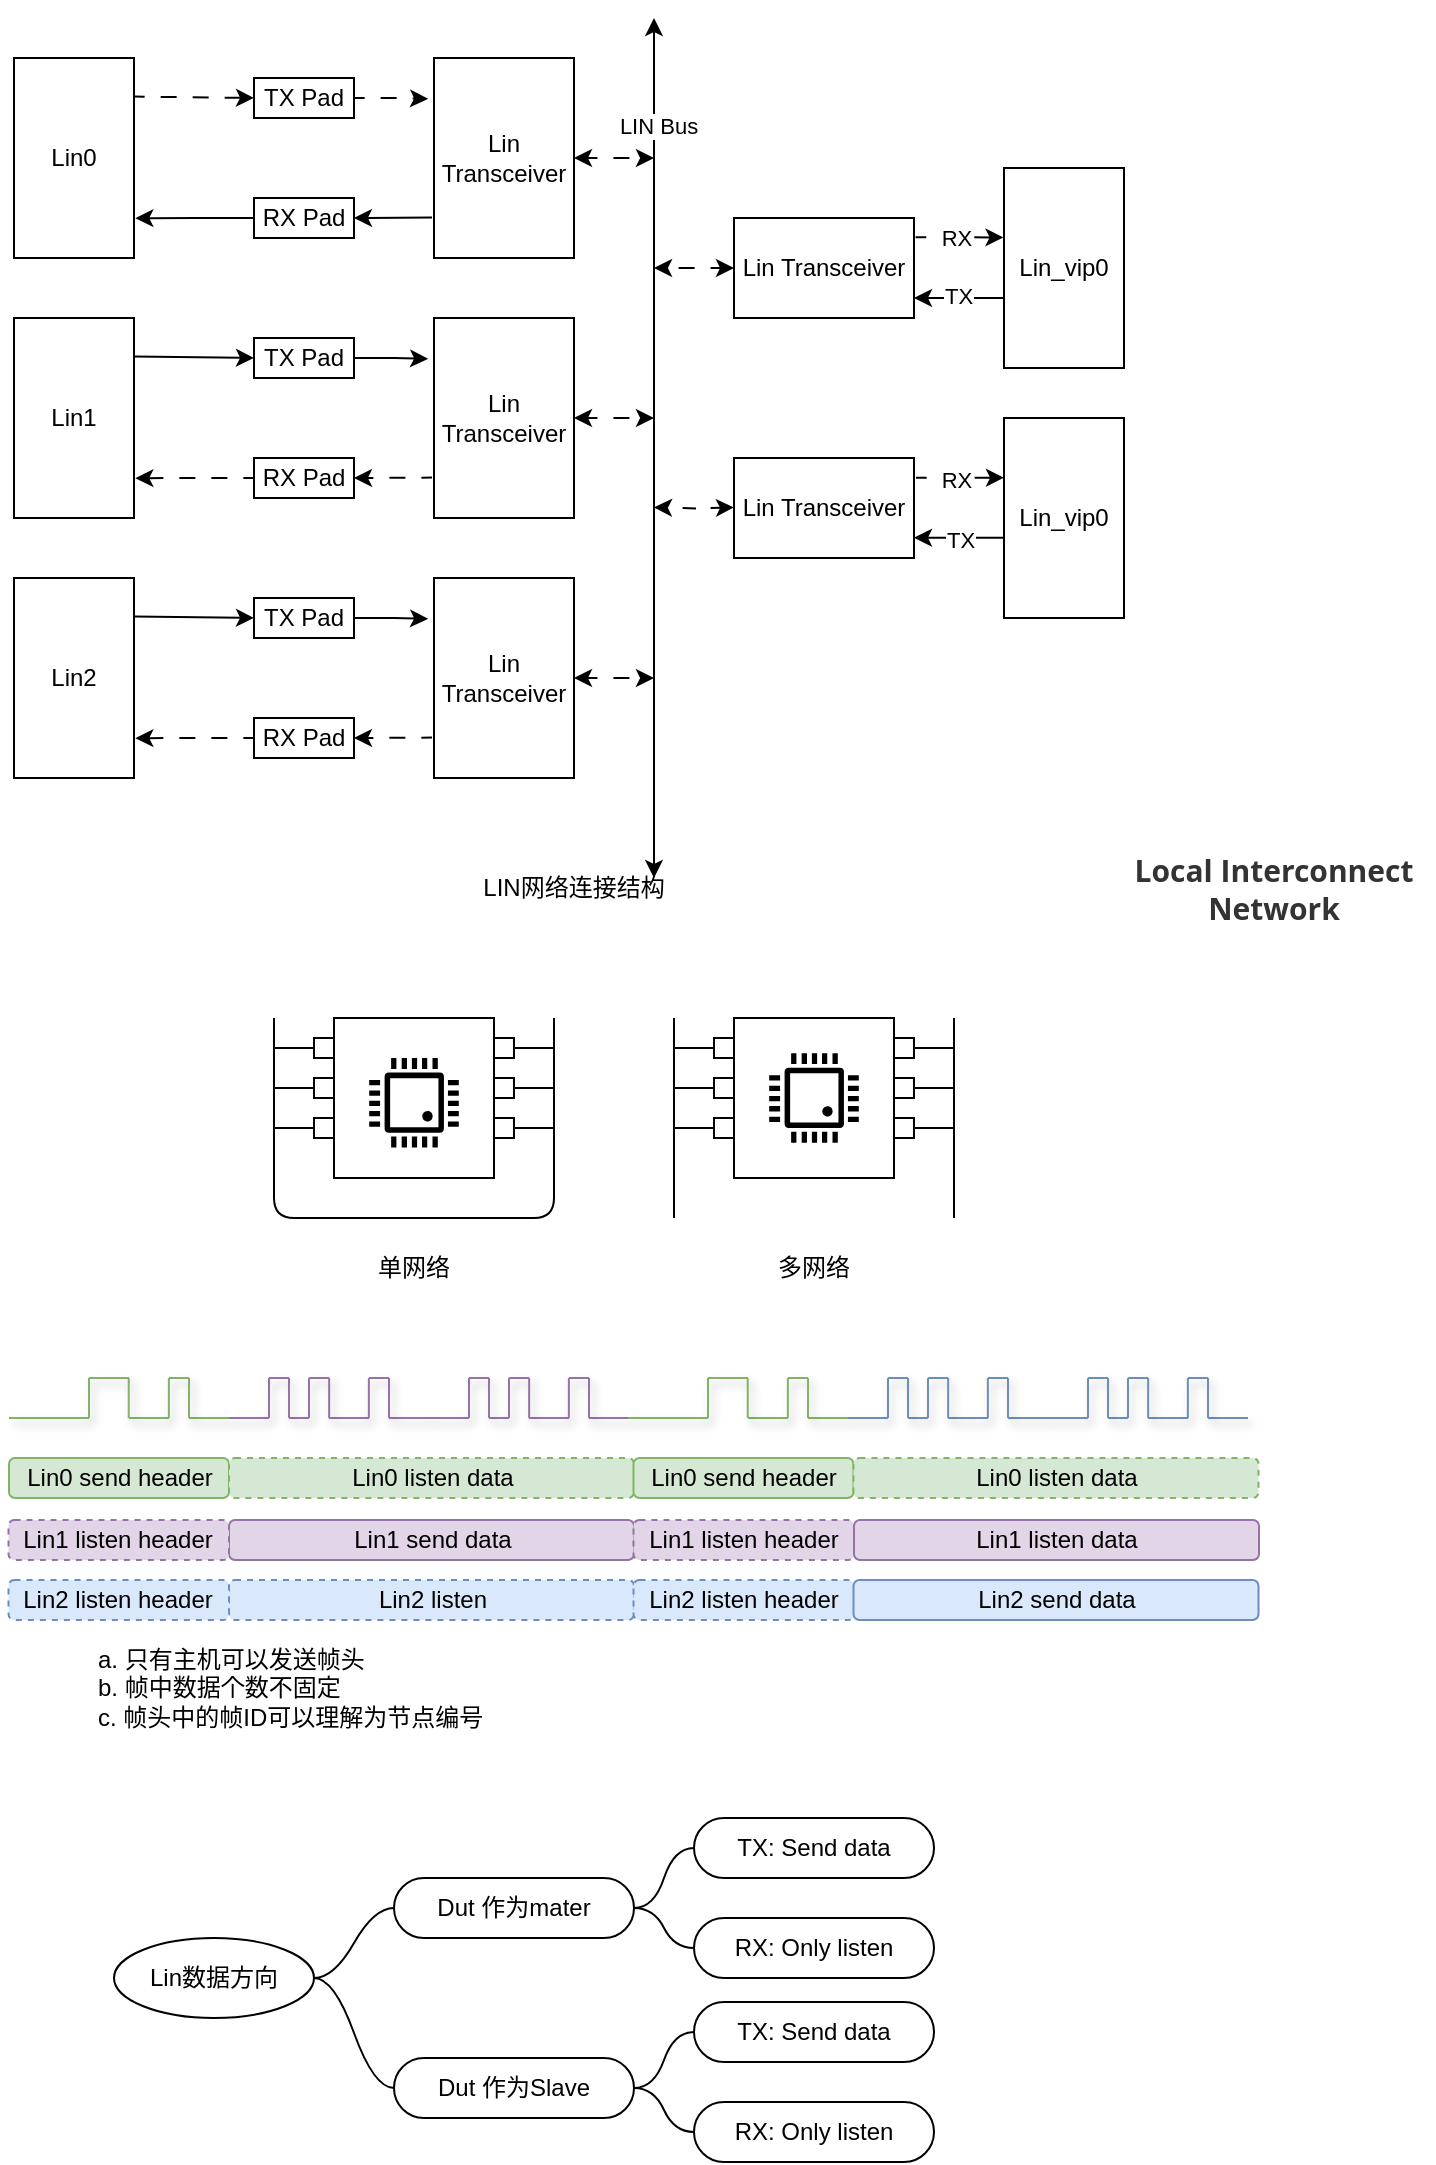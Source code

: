 <mxfile version="28.1.1" pages="4">
  <diagram name="协议规格" id="K6bxP3eLT8ISsSR_P171">
    <mxGraphModel dx="1264" dy="572" grid="1" gridSize="10" guides="1" tooltips="1" connect="1" arrows="1" fold="1" page="1" pageScale="1" pageWidth="827" pageHeight="1169" math="0" shadow="0">
      <root>
        <mxCell id="0" />
        <mxCell id="1" parent="0" />
        <mxCell id="LN3oMMvDZQhAUmZCS1oj-111" value="Lin数据方向" style="ellipse;whiteSpace=wrap;html=1;align=center;newEdgeStyle={&quot;edgeStyle&quot;:&quot;entityRelationEdgeStyle&quot;,&quot;startArrow&quot;:&quot;none&quot;,&quot;endArrow&quot;:&quot;none&quot;,&quot;segment&quot;:10,&quot;curved&quot;:1,&quot;sourcePerimeterSpacing&quot;:0,&quot;targetPerimeterSpacing&quot;:0};treeFolding=1;treeMoving=1;" parent="1" vertex="1">
          <mxGeometry x="130" y="980" width="100" height="40" as="geometry" />
        </mxCell>
        <mxCell id="LN3oMMvDZQhAUmZCS1oj-119" style="edgeStyle=entityRelationEdgeStyle;rounded=0;orthogonalLoop=1;jettySize=auto;html=1;startArrow=none;endArrow=none;segment=10;curved=1;sourcePerimeterSpacing=0;targetPerimeterSpacing=0;entryX=0;entryY=0.5;entryDx=0;entryDy=0;" parent="1" source="LN3oMMvDZQhAUmZCS1oj-112" target="LN3oMMvDZQhAUmZCS1oj-118" edge="1">
          <mxGeometry relative="1" as="geometry" />
        </mxCell>
        <mxCell id="LN3oMMvDZQhAUmZCS1oj-112" value="Dut 作为mater" style="whiteSpace=wrap;html=1;rounded=1;arcSize=50;align=center;verticalAlign=middle;strokeWidth=1;autosize=1;spacing=4;treeFolding=1;treeMoving=1;newEdgeStyle={&quot;edgeStyle&quot;:&quot;entityRelationEdgeStyle&quot;,&quot;startArrow&quot;:&quot;none&quot;,&quot;endArrow&quot;:&quot;none&quot;,&quot;segment&quot;:10,&quot;curved&quot;:1,&quot;sourcePerimeterSpacing&quot;:0,&quot;targetPerimeterSpacing&quot;:0};" parent="1" vertex="1">
          <mxGeometry x="270" y="950" width="120" height="30" as="geometry" />
        </mxCell>
        <mxCell id="LN3oMMvDZQhAUmZCS1oj-113" value="" style="edgeStyle=entityRelationEdgeStyle;startArrow=none;endArrow=none;segment=10;curved=1;sourcePerimeterSpacing=0;targetPerimeterSpacing=0;rounded=0;" parent="1" target="LN3oMMvDZQhAUmZCS1oj-112" edge="1">
          <mxGeometry relative="1" as="geometry">
            <mxPoint x="230" y="1000" as="sourcePoint" />
          </mxGeometry>
        </mxCell>
        <mxCell id="LN3oMMvDZQhAUmZCS1oj-114" value="Dut 作为Slave" style="whiteSpace=wrap;html=1;rounded=1;arcSize=50;align=center;verticalAlign=middle;strokeWidth=1;autosize=1;spacing=4;treeFolding=1;treeMoving=1;newEdgeStyle={&quot;edgeStyle&quot;:&quot;entityRelationEdgeStyle&quot;,&quot;startArrow&quot;:&quot;none&quot;,&quot;endArrow&quot;:&quot;none&quot;,&quot;segment&quot;:10,&quot;curved&quot;:1,&quot;sourcePerimeterSpacing&quot;:0,&quot;targetPerimeterSpacing&quot;:0};" parent="1" vertex="1">
          <mxGeometry x="270" y="1040" width="120" height="30" as="geometry" />
        </mxCell>
        <mxCell id="LN3oMMvDZQhAUmZCS1oj-115" value="" style="edgeStyle=entityRelationEdgeStyle;startArrow=none;endArrow=none;segment=10;curved=1;sourcePerimeterSpacing=0;targetPerimeterSpacing=0;rounded=0;" parent="1" target="LN3oMMvDZQhAUmZCS1oj-114" edge="1">
          <mxGeometry relative="1" as="geometry">
            <mxPoint x="230" y="1000" as="sourcePoint" />
          </mxGeometry>
        </mxCell>
        <mxCell id="LN3oMMvDZQhAUmZCS1oj-116" value="TX: Send data" style="whiteSpace=wrap;html=1;rounded=1;arcSize=50;align=center;verticalAlign=middle;strokeWidth=1;autosize=1;spacing=4;treeFolding=1;treeMoving=1;newEdgeStyle={&quot;edgeStyle&quot;:&quot;entityRelationEdgeStyle&quot;,&quot;startArrow&quot;:&quot;none&quot;,&quot;endArrow&quot;:&quot;none&quot;,&quot;segment&quot;:10,&quot;curved&quot;:1,&quot;sourcePerimeterSpacing&quot;:0,&quot;targetPerimeterSpacing&quot;:0};" parent="1" vertex="1">
          <mxGeometry x="420" y="920" width="120" height="30" as="geometry" />
        </mxCell>
        <mxCell id="LN3oMMvDZQhAUmZCS1oj-117" value="" style="edgeStyle=entityRelationEdgeStyle;startArrow=none;endArrow=none;segment=10;curved=1;sourcePerimeterSpacing=0;targetPerimeterSpacing=0;rounded=0;exitX=1;exitY=0.5;exitDx=0;exitDy=0;" parent="1" source="LN3oMMvDZQhAUmZCS1oj-112" target="LN3oMMvDZQhAUmZCS1oj-116" edge="1">
          <mxGeometry relative="1" as="geometry">
            <mxPoint x="389" y="962" as="sourcePoint" />
          </mxGeometry>
        </mxCell>
        <mxCell id="LN3oMMvDZQhAUmZCS1oj-118" value="RX: Only listen" style="whiteSpace=wrap;html=1;rounded=1;arcSize=50;align=center;verticalAlign=middle;strokeWidth=1;autosize=1;spacing=4;treeFolding=1;treeMoving=1;newEdgeStyle={&quot;edgeStyle&quot;:&quot;entityRelationEdgeStyle&quot;,&quot;startArrow&quot;:&quot;none&quot;,&quot;endArrow&quot;:&quot;none&quot;,&quot;segment&quot;:10,&quot;curved&quot;:1,&quot;sourcePerimeterSpacing&quot;:0,&quot;targetPerimeterSpacing&quot;:0};" parent="1" vertex="1">
          <mxGeometry x="420" y="970" width="120" height="30" as="geometry" />
        </mxCell>
        <mxCell id="LN3oMMvDZQhAUmZCS1oj-120" style="edgeStyle=entityRelationEdgeStyle;rounded=0;orthogonalLoop=1;jettySize=auto;html=1;startArrow=none;endArrow=none;segment=10;curved=1;sourcePerimeterSpacing=0;targetPerimeterSpacing=0;entryX=0;entryY=0.5;entryDx=0;entryDy=0;exitX=1;exitY=0.5;exitDx=0;exitDy=0;" parent="1" source="LN3oMMvDZQhAUmZCS1oj-114" target="LN3oMMvDZQhAUmZCS1oj-123" edge="1">
          <mxGeometry relative="1" as="geometry">
            <mxPoint x="390" y="1057" as="sourcePoint" />
          </mxGeometry>
        </mxCell>
        <mxCell id="LN3oMMvDZQhAUmZCS1oj-121" value="TX: Send data" style="whiteSpace=wrap;html=1;rounded=1;arcSize=50;align=center;verticalAlign=middle;strokeWidth=1;autosize=1;spacing=4;treeFolding=1;treeMoving=1;newEdgeStyle={&quot;edgeStyle&quot;:&quot;entityRelationEdgeStyle&quot;,&quot;startArrow&quot;:&quot;none&quot;,&quot;endArrow&quot;:&quot;none&quot;,&quot;segment&quot;:10,&quot;curved&quot;:1,&quot;sourcePerimeterSpacing&quot;:0,&quot;targetPerimeterSpacing&quot;:0};" parent="1" vertex="1">
          <mxGeometry x="420" y="1012" width="120" height="30" as="geometry" />
        </mxCell>
        <mxCell id="LN3oMMvDZQhAUmZCS1oj-122" value="" style="edgeStyle=entityRelationEdgeStyle;startArrow=none;endArrow=none;segment=10;curved=1;sourcePerimeterSpacing=0;targetPerimeterSpacing=0;rounded=0;exitX=1;exitY=0.5;exitDx=0;exitDy=0;" parent="1" source="LN3oMMvDZQhAUmZCS1oj-114" target="LN3oMMvDZQhAUmZCS1oj-121" edge="1">
          <mxGeometry relative="1" as="geometry">
            <mxPoint x="390" y="1057" as="sourcePoint" />
          </mxGeometry>
        </mxCell>
        <mxCell id="LN3oMMvDZQhAUmZCS1oj-123" value="RX: Only listen" style="whiteSpace=wrap;html=1;rounded=1;arcSize=50;align=center;verticalAlign=middle;strokeWidth=1;autosize=1;spacing=4;treeFolding=1;treeMoving=1;newEdgeStyle={&quot;edgeStyle&quot;:&quot;entityRelationEdgeStyle&quot;,&quot;startArrow&quot;:&quot;none&quot;,&quot;endArrow&quot;:&quot;none&quot;,&quot;segment&quot;:10,&quot;curved&quot;:1,&quot;sourcePerimeterSpacing&quot;:0,&quot;targetPerimeterSpacing&quot;:0};" parent="1" vertex="1">
          <mxGeometry x="420" y="1062" width="120" height="30" as="geometry" />
        </mxCell>
        <mxCell id="m3f8K0Sl2iSKU_wADu9Z-2" value="" style="group;movable=0;resizable=0;rotatable=0;deletable=0;editable=0;locked=1;connectable=0;" parent="1" vertex="1" connectable="0">
          <mxGeometry x="80" y="20" width="555" height="450" as="geometry" />
        </mxCell>
        <mxCell id="LN3oMMvDZQhAUmZCS1oj-35" value="LIN网络连接结构" style="text;strokeColor=none;align=center;fillColor=none;html=1;verticalAlign=middle;whiteSpace=wrap;rounded=0;" parent="m3f8K0Sl2iSKU_wADu9Z-2" vertex="1">
          <mxGeometry x="210" y="420" width="140" height="30" as="geometry" />
        </mxCell>
        <mxCell id="m3f8K0Sl2iSKU_wADu9Z-1" value="" style="group;movable=0;resizable=0;rotatable=0;deletable=0;editable=0;locked=1;connectable=0;" parent="m3f8K0Sl2iSKU_wADu9Z-2" vertex="1" connectable="0">
          <mxGeometry width="555" height="430" as="geometry" />
        </mxCell>
        <mxCell id="LN3oMMvDZQhAUmZCS1oj-1" value="&lt;div&gt;Lin0&lt;/div&gt;" style="rounded=0;whiteSpace=wrap;html=1;" parent="m3f8K0Sl2iSKU_wADu9Z-1" vertex="1">
          <mxGeometry y="20" width="60" height="100" as="geometry" />
        </mxCell>
        <mxCell id="LN3oMMvDZQhAUmZCS1oj-3" value="TX Pad" style="rounded=0;whiteSpace=wrap;html=1;" parent="m3f8K0Sl2iSKU_wADu9Z-1" vertex="1">
          <mxGeometry x="120" y="30" width="50" height="20" as="geometry" />
        </mxCell>
        <mxCell id="LN3oMMvDZQhAUmZCS1oj-4" value="RX Pad" style="rounded=0;whiteSpace=wrap;html=1;" parent="m3f8K0Sl2iSKU_wADu9Z-1" vertex="1">
          <mxGeometry x="120" y="90" width="50" height="20" as="geometry" />
        </mxCell>
        <mxCell id="LN3oMMvDZQhAUmZCS1oj-5" value="" style="endArrow=classic;html=1;rounded=0;exitX=1;exitY=0.193;exitDx=0;exitDy=0;exitPerimeter=0;entryX=0;entryY=0.5;entryDx=0;entryDy=0;flowAnimation=1;" parent="m3f8K0Sl2iSKU_wADu9Z-1" source="LN3oMMvDZQhAUmZCS1oj-1" target="LN3oMMvDZQhAUmZCS1oj-3" edge="1">
          <mxGeometry width="50" height="50" relative="1" as="geometry">
            <mxPoint x="50" y="100" as="sourcePoint" />
            <mxPoint x="100" y="50" as="targetPoint" />
          </mxGeometry>
        </mxCell>
        <mxCell id="LN3oMMvDZQhAUmZCS1oj-6" style="edgeStyle=orthogonalEdgeStyle;rounded=0;orthogonalLoop=1;jettySize=auto;html=1;entryX=1.011;entryY=0.801;entryDx=0;entryDy=0;entryPerimeter=0;" parent="m3f8K0Sl2iSKU_wADu9Z-1" source="LN3oMMvDZQhAUmZCS1oj-4" target="LN3oMMvDZQhAUmZCS1oj-1" edge="1">
          <mxGeometry relative="1" as="geometry" />
        </mxCell>
        <mxCell id="LN3oMMvDZQhAUmZCS1oj-7" value="&lt;div&gt;Lin Transceiver&lt;/div&gt;" style="rounded=0;whiteSpace=wrap;html=1;" parent="m3f8K0Sl2iSKU_wADu9Z-1" vertex="1">
          <mxGeometry x="210" y="20" width="70" height="100" as="geometry" />
        </mxCell>
        <mxCell id="LN3oMMvDZQhAUmZCS1oj-8" style="edgeStyle=orthogonalEdgeStyle;rounded=0;orthogonalLoop=1;jettySize=auto;html=1;entryX=-0.042;entryY=0.204;entryDx=0;entryDy=0;entryPerimeter=0;flowAnimation=1;" parent="m3f8K0Sl2iSKU_wADu9Z-1" source="LN3oMMvDZQhAUmZCS1oj-3" target="LN3oMMvDZQhAUmZCS1oj-7" edge="1">
          <mxGeometry relative="1" as="geometry" />
        </mxCell>
        <mxCell id="LN3oMMvDZQhAUmZCS1oj-9" value="" style="endArrow=classic;html=1;rounded=0;exitX=-0.014;exitY=0.798;exitDx=0;exitDy=0;exitPerimeter=0;" parent="m3f8K0Sl2iSKU_wADu9Z-1" source="LN3oMMvDZQhAUmZCS1oj-7" edge="1">
          <mxGeometry width="50" height="50" relative="1" as="geometry">
            <mxPoint x="200.1" y="171.8" as="sourcePoint" />
            <mxPoint x="170" y="100" as="targetPoint" />
          </mxGeometry>
        </mxCell>
        <mxCell id="LN3oMMvDZQhAUmZCS1oj-10" value="" style="endArrow=classic;startArrow=classic;html=1;rounded=0;exitX=1;exitY=0.5;exitDx=0;exitDy=0;flowAnimation=1;" parent="m3f8K0Sl2iSKU_wADu9Z-1" source="LN3oMMvDZQhAUmZCS1oj-7" edge="1">
          <mxGeometry width="50" height="50" relative="1" as="geometry">
            <mxPoint x="300" y="80" as="sourcePoint" />
            <mxPoint x="320" y="70" as="targetPoint" />
          </mxGeometry>
        </mxCell>
        <mxCell id="LN3oMMvDZQhAUmZCS1oj-11" value="" style="endArrow=classic;startArrow=classic;html=1;rounded=0;flowAnimation=0;startFill=1;movable=0;resizable=0;rotatable=0;deletable=0;editable=0;locked=1;connectable=0;" parent="m3f8K0Sl2iSKU_wADu9Z-1" edge="1">
          <mxGeometry width="50" height="50" relative="1" as="geometry">
            <mxPoint x="320" y="430" as="sourcePoint" />
            <mxPoint x="320" as="targetPoint" />
          </mxGeometry>
        </mxCell>
        <mxCell id="LN3oMMvDZQhAUmZCS1oj-12" value="&lt;div&gt;LIN Bus&lt;/div&gt;" style="edgeLabel;html=1;align=center;verticalAlign=middle;resizable=0;points=[];" parent="LN3oMMvDZQhAUmZCS1oj-11" vertex="1" connectable="0">
          <mxGeometry x="0.749" y="-2" relative="1" as="geometry">
            <mxPoint as="offset" />
          </mxGeometry>
        </mxCell>
        <mxCell id="LN3oMMvDZQhAUmZCS1oj-13" value="&lt;div&gt;Lin1&lt;/div&gt;" style="rounded=0;whiteSpace=wrap;html=1;" parent="m3f8K0Sl2iSKU_wADu9Z-1" vertex="1">
          <mxGeometry y="150" width="60" height="100" as="geometry" />
        </mxCell>
        <mxCell id="LN3oMMvDZQhAUmZCS1oj-14" value="TX Pad" style="rounded=0;whiteSpace=wrap;html=1;" parent="m3f8K0Sl2iSKU_wADu9Z-1" vertex="1">
          <mxGeometry x="120" y="160" width="50" height="20" as="geometry" />
        </mxCell>
        <mxCell id="LN3oMMvDZQhAUmZCS1oj-15" value="RX Pad" style="rounded=0;whiteSpace=wrap;html=1;" parent="m3f8K0Sl2iSKU_wADu9Z-1" vertex="1">
          <mxGeometry x="120" y="220" width="50" height="20" as="geometry" />
        </mxCell>
        <mxCell id="LN3oMMvDZQhAUmZCS1oj-16" value="" style="endArrow=classic;html=1;rounded=0;exitX=1;exitY=0.193;exitDx=0;exitDy=0;exitPerimeter=0;entryX=0;entryY=0.5;entryDx=0;entryDy=0;" parent="m3f8K0Sl2iSKU_wADu9Z-1" source="LN3oMMvDZQhAUmZCS1oj-13" target="LN3oMMvDZQhAUmZCS1oj-14" edge="1">
          <mxGeometry width="50" height="50" relative="1" as="geometry">
            <mxPoint x="50" y="230" as="sourcePoint" />
            <mxPoint x="100" y="180" as="targetPoint" />
          </mxGeometry>
        </mxCell>
        <mxCell id="LN3oMMvDZQhAUmZCS1oj-17" style="edgeStyle=orthogonalEdgeStyle;rounded=0;orthogonalLoop=1;jettySize=auto;html=1;entryX=1.011;entryY=0.801;entryDx=0;entryDy=0;entryPerimeter=0;flowAnimation=1;" parent="m3f8K0Sl2iSKU_wADu9Z-1" source="LN3oMMvDZQhAUmZCS1oj-15" target="LN3oMMvDZQhAUmZCS1oj-13" edge="1">
          <mxGeometry relative="1" as="geometry" />
        </mxCell>
        <mxCell id="LN3oMMvDZQhAUmZCS1oj-18" value="&lt;div&gt;Lin Transceiver&lt;/div&gt;" style="rounded=0;whiteSpace=wrap;html=1;" parent="m3f8K0Sl2iSKU_wADu9Z-1" vertex="1">
          <mxGeometry x="210" y="150" width="70" height="100" as="geometry" />
        </mxCell>
        <mxCell id="LN3oMMvDZQhAUmZCS1oj-19" style="edgeStyle=orthogonalEdgeStyle;rounded=0;orthogonalLoop=1;jettySize=auto;html=1;entryX=-0.042;entryY=0.204;entryDx=0;entryDy=0;entryPerimeter=0;" parent="m3f8K0Sl2iSKU_wADu9Z-1" source="LN3oMMvDZQhAUmZCS1oj-14" target="LN3oMMvDZQhAUmZCS1oj-18" edge="1">
          <mxGeometry relative="1" as="geometry" />
        </mxCell>
        <mxCell id="LN3oMMvDZQhAUmZCS1oj-20" value="" style="endArrow=classic;html=1;rounded=0;exitX=-0.014;exitY=0.798;exitDx=0;exitDy=0;exitPerimeter=0;flowAnimation=1;" parent="m3f8K0Sl2iSKU_wADu9Z-1" source="LN3oMMvDZQhAUmZCS1oj-18" edge="1">
          <mxGeometry width="50" height="50" relative="1" as="geometry">
            <mxPoint x="200.1" y="301.8" as="sourcePoint" />
            <mxPoint x="170" y="230" as="targetPoint" />
          </mxGeometry>
        </mxCell>
        <mxCell id="LN3oMMvDZQhAUmZCS1oj-21" value="" style="endArrow=classic;startArrow=classic;html=1;rounded=0;exitX=1;exitY=0.5;exitDx=0;exitDy=0;flowAnimation=1;" parent="m3f8K0Sl2iSKU_wADu9Z-1" source="LN3oMMvDZQhAUmZCS1oj-18" edge="1">
          <mxGeometry width="50" height="50" relative="1" as="geometry">
            <mxPoint x="300" y="210" as="sourcePoint" />
            <mxPoint x="320" y="200" as="targetPoint" />
          </mxGeometry>
        </mxCell>
        <mxCell id="LN3oMMvDZQhAUmZCS1oj-22" value="&lt;div&gt;Lin2&lt;/div&gt;" style="rounded=0;whiteSpace=wrap;html=1;" parent="m3f8K0Sl2iSKU_wADu9Z-1" vertex="1">
          <mxGeometry y="280" width="60" height="100" as="geometry" />
        </mxCell>
        <mxCell id="LN3oMMvDZQhAUmZCS1oj-23" value="TX Pad" style="rounded=0;whiteSpace=wrap;html=1;" parent="m3f8K0Sl2iSKU_wADu9Z-1" vertex="1">
          <mxGeometry x="120" y="290" width="50" height="20" as="geometry" />
        </mxCell>
        <mxCell id="LN3oMMvDZQhAUmZCS1oj-24" value="RX Pad" style="rounded=0;whiteSpace=wrap;html=1;" parent="m3f8K0Sl2iSKU_wADu9Z-1" vertex="1">
          <mxGeometry x="120" y="350" width="50" height="20" as="geometry" />
        </mxCell>
        <mxCell id="LN3oMMvDZQhAUmZCS1oj-25" value="" style="endArrow=classic;html=1;rounded=0;exitX=1;exitY=0.193;exitDx=0;exitDy=0;exitPerimeter=0;entryX=0;entryY=0.5;entryDx=0;entryDy=0;" parent="m3f8K0Sl2iSKU_wADu9Z-1" source="LN3oMMvDZQhAUmZCS1oj-22" target="LN3oMMvDZQhAUmZCS1oj-23" edge="1">
          <mxGeometry width="50" height="50" relative="1" as="geometry">
            <mxPoint x="50" y="360" as="sourcePoint" />
            <mxPoint x="100" y="310" as="targetPoint" />
          </mxGeometry>
        </mxCell>
        <mxCell id="LN3oMMvDZQhAUmZCS1oj-26" style="edgeStyle=orthogonalEdgeStyle;rounded=0;orthogonalLoop=1;jettySize=auto;html=1;entryX=1.011;entryY=0.801;entryDx=0;entryDy=0;entryPerimeter=0;flowAnimation=1;" parent="m3f8K0Sl2iSKU_wADu9Z-1" source="LN3oMMvDZQhAUmZCS1oj-24" target="LN3oMMvDZQhAUmZCS1oj-22" edge="1">
          <mxGeometry relative="1" as="geometry" />
        </mxCell>
        <mxCell id="LN3oMMvDZQhAUmZCS1oj-27" value="&lt;div&gt;Lin Transceiver&lt;/div&gt;" style="rounded=0;whiteSpace=wrap;html=1;" parent="m3f8K0Sl2iSKU_wADu9Z-1" vertex="1">
          <mxGeometry x="210" y="280" width="70" height="100" as="geometry" />
        </mxCell>
        <mxCell id="LN3oMMvDZQhAUmZCS1oj-28" style="edgeStyle=orthogonalEdgeStyle;rounded=0;orthogonalLoop=1;jettySize=auto;html=1;entryX=-0.042;entryY=0.204;entryDx=0;entryDy=0;entryPerimeter=0;" parent="m3f8K0Sl2iSKU_wADu9Z-1" source="LN3oMMvDZQhAUmZCS1oj-23" target="LN3oMMvDZQhAUmZCS1oj-27" edge="1">
          <mxGeometry relative="1" as="geometry" />
        </mxCell>
        <mxCell id="LN3oMMvDZQhAUmZCS1oj-29" value="" style="endArrow=classic;html=1;rounded=0;exitX=-0.014;exitY=0.798;exitDx=0;exitDy=0;exitPerimeter=0;flowAnimation=1;" parent="m3f8K0Sl2iSKU_wADu9Z-1" source="LN3oMMvDZQhAUmZCS1oj-27" edge="1">
          <mxGeometry width="50" height="50" relative="1" as="geometry">
            <mxPoint x="200.1" y="431.8" as="sourcePoint" />
            <mxPoint x="170" y="360" as="targetPoint" />
          </mxGeometry>
        </mxCell>
        <mxCell id="LN3oMMvDZQhAUmZCS1oj-30" value="" style="endArrow=classic;startArrow=classic;html=1;rounded=0;exitX=1;exitY=0.5;exitDx=0;exitDy=0;flowAnimation=1;" parent="m3f8K0Sl2iSKU_wADu9Z-1" source="LN3oMMvDZQhAUmZCS1oj-27" edge="1">
          <mxGeometry width="50" height="50" relative="1" as="geometry">
            <mxPoint x="300" y="340" as="sourcePoint" />
            <mxPoint x="320" y="330" as="targetPoint" />
          </mxGeometry>
        </mxCell>
        <mxCell id="LN3oMMvDZQhAUmZCS1oj-33" style="edgeStyle=orthogonalEdgeStyle;rounded=0;orthogonalLoop=1;jettySize=auto;html=1;startArrow=classic;startFill=1;flowAnimation=1;" parent="m3f8K0Sl2iSKU_wADu9Z-1" source="LN3oMMvDZQhAUmZCS1oj-31" edge="1">
          <mxGeometry relative="1" as="geometry">
            <mxPoint x="320" y="125" as="targetPoint" />
          </mxGeometry>
        </mxCell>
        <mxCell id="LN3oMMvDZQhAUmZCS1oj-31" value="&lt;div&gt;Lin Transceiver&lt;/div&gt;" style="rounded=0;whiteSpace=wrap;html=1;" parent="m3f8K0Sl2iSKU_wADu9Z-1" vertex="1">
          <mxGeometry x="360" y="100" width="90" height="50" as="geometry" />
        </mxCell>
        <mxCell id="LN3oMMvDZQhAUmZCS1oj-32" value="&lt;div&gt;Lin Transceiver&lt;/div&gt;" style="rounded=0;whiteSpace=wrap;html=1;" parent="m3f8K0Sl2iSKU_wADu9Z-1" vertex="1">
          <mxGeometry x="360" y="220" width="90" height="50" as="geometry" />
        </mxCell>
        <mxCell id="LN3oMMvDZQhAUmZCS1oj-34" style="edgeStyle=orthogonalEdgeStyle;rounded=0;orthogonalLoop=1;jettySize=auto;html=1;startArrow=classic;startFill=1;flowAnimation=1;" parent="m3f8K0Sl2iSKU_wADu9Z-1" edge="1">
          <mxGeometry relative="1" as="geometry">
            <mxPoint x="320" y="244.71" as="targetPoint" />
            <mxPoint x="360" y="244.71" as="sourcePoint" />
          </mxGeometry>
        </mxCell>
        <mxCell id="_QyYO3VfeQBTmB0DwKH0-1" value="&lt;div&gt;Lin_vip0&lt;/div&gt;" style="rounded=0;whiteSpace=wrap;html=1;" parent="m3f8K0Sl2iSKU_wADu9Z-1" vertex="1">
          <mxGeometry x="495" y="75" width="60" height="100" as="geometry" />
        </mxCell>
        <mxCell id="_QyYO3VfeQBTmB0DwKH0-2" value="&lt;div&gt;Lin_vip0&lt;/div&gt;" style="rounded=0;whiteSpace=wrap;html=1;" parent="m3f8K0Sl2iSKU_wADu9Z-1" vertex="1">
          <mxGeometry x="495" y="200" width="60" height="100" as="geometry" />
        </mxCell>
        <mxCell id="_QyYO3VfeQBTmB0DwKH0-3" value="" style="endArrow=classic;html=1;rounded=0;exitX=1.009;exitY=0.193;exitDx=0;exitDy=0;exitPerimeter=0;entryX=-0.004;entryY=0.347;entryDx=0;entryDy=0;entryPerimeter=0;endFill=1;flowAnimation=1;" parent="m3f8K0Sl2iSKU_wADu9Z-1" source="LN3oMMvDZQhAUmZCS1oj-31" target="_QyYO3VfeQBTmB0DwKH0-1" edge="1">
          <mxGeometry width="50" height="50" relative="1" as="geometry">
            <mxPoint x="490" y="190" as="sourcePoint" />
            <mxPoint x="490" y="110" as="targetPoint" />
          </mxGeometry>
        </mxCell>
        <mxCell id="_QyYO3VfeQBTmB0DwKH0-7" value="RX" style="edgeLabel;html=1;align=center;verticalAlign=middle;resizable=0;points=[];" parent="_QyYO3VfeQBTmB0DwKH0-3" vertex="1" connectable="0">
          <mxGeometry x="-0.016" relative="1" as="geometry">
            <mxPoint x="-2" as="offset" />
          </mxGeometry>
        </mxCell>
        <mxCell id="_QyYO3VfeQBTmB0DwKH0-4" value="" style="endArrow=classic;html=1;rounded=0;exitX=-0.001;exitY=0.65;exitDx=0;exitDy=0;exitPerimeter=0;endFill=1;" parent="m3f8K0Sl2iSKU_wADu9Z-1" source="_QyYO3VfeQBTmB0DwKH0-1" edge="1">
          <mxGeometry width="50" height="50" relative="1" as="geometry">
            <mxPoint x="470" y="160" as="sourcePoint" />
            <mxPoint x="450" y="140" as="targetPoint" />
          </mxGeometry>
        </mxCell>
        <mxCell id="_QyYO3VfeQBTmB0DwKH0-8" value="TX" style="edgeLabel;html=1;align=center;verticalAlign=middle;resizable=0;points=[];" parent="_QyYO3VfeQBTmB0DwKH0-4" vertex="1" connectable="0">
          <mxGeometry x="-0.049" y="-1" relative="1" as="geometry">
            <mxPoint x="-2" as="offset" />
          </mxGeometry>
        </mxCell>
        <mxCell id="_QyYO3VfeQBTmB0DwKH0-5" value="" style="endArrow=classic;html=1;rounded=0;exitX=1.009;exitY=0.193;exitDx=0;exitDy=0;exitPerimeter=0;entryX=-0.004;entryY=0.347;entryDx=0;entryDy=0;entryPerimeter=0;endFill=1;flowAnimation=1;" parent="m3f8K0Sl2iSKU_wADu9Z-1" edge="1">
          <mxGeometry width="50" height="50" relative="1" as="geometry">
            <mxPoint x="451" y="229.86" as="sourcePoint" />
            <mxPoint x="495" y="229.86" as="targetPoint" />
          </mxGeometry>
        </mxCell>
        <mxCell id="_QyYO3VfeQBTmB0DwKH0-9" value="RX" style="edgeLabel;html=1;align=center;verticalAlign=middle;resizable=0;points=[];" parent="_QyYO3VfeQBTmB0DwKH0-5" vertex="1" connectable="0">
          <mxGeometry y="-1" relative="1" as="geometry">
            <mxPoint x="-2" as="offset" />
          </mxGeometry>
        </mxCell>
        <mxCell id="_QyYO3VfeQBTmB0DwKH0-6" value="" style="endArrow=classic;html=1;rounded=0;exitX=-0.001;exitY=0.65;exitDx=0;exitDy=0;exitPerimeter=0;endFill=1;" parent="m3f8K0Sl2iSKU_wADu9Z-1" edge="1">
          <mxGeometry width="50" height="50" relative="1" as="geometry">
            <mxPoint x="495" y="259.86" as="sourcePoint" />
            <mxPoint x="450" y="259.86" as="targetPoint" />
          </mxGeometry>
        </mxCell>
        <mxCell id="_QyYO3VfeQBTmB0DwKH0-10" value="TX" style="edgeLabel;html=1;align=center;verticalAlign=middle;resizable=0;points=[];" parent="_QyYO3VfeQBTmB0DwKH0-6" vertex="1" connectable="0">
          <mxGeometry x="-0.006" y="1" relative="1" as="geometry">
            <mxPoint as="offset" />
          </mxGeometry>
        </mxCell>
        <mxCell id="m3f8K0Sl2iSKU_wADu9Z-4" value="" style="group;movable=0;resizable=0;rotatable=0;deletable=0;editable=0;locked=1;connectable=0;shadow=0;" parent="1" vertex="1" connectable="0">
          <mxGeometry x="210" y="520" width="340" height="140" as="geometry" />
        </mxCell>
        <mxCell id="LN3oMMvDZQhAUmZCS1oj-39" value="" style="whiteSpace=wrap;html=1;aspect=fixed;shadow=0;movable=0;resizable=0;rotatable=0;deletable=0;editable=0;locked=1;connectable=0;" parent="m3f8K0Sl2iSKU_wADu9Z-4" vertex="1">
          <mxGeometry x="20" y="10" width="10" height="10" as="geometry" />
        </mxCell>
        <mxCell id="LN3oMMvDZQhAUmZCS1oj-40" value="" style="whiteSpace=wrap;html=1;aspect=fixed;shadow=0;movable=0;resizable=0;rotatable=0;deletable=0;editable=0;locked=1;connectable=0;" parent="m3f8K0Sl2iSKU_wADu9Z-4" vertex="1">
          <mxGeometry x="20" y="10" width="10" height="10" as="geometry" />
        </mxCell>
        <mxCell id="LN3oMMvDZQhAUmZCS1oj-41" value="" style="whiteSpace=wrap;html=1;aspect=fixed;shadow=0;movable=0;resizable=0;rotatable=0;deletable=0;editable=0;locked=1;connectable=0;" parent="m3f8K0Sl2iSKU_wADu9Z-4" vertex="1">
          <mxGeometry x="20" y="10" width="10" height="10" as="geometry" />
        </mxCell>
        <mxCell id="LN3oMMvDZQhAUmZCS1oj-49" style="edgeStyle=orthogonalEdgeStyle;rounded=0;orthogonalLoop=1;jettySize=auto;html=1;endArrow=none;endFill=0;shadow=0;movable=0;resizable=0;rotatable=0;deletable=0;editable=0;locked=1;connectable=0;" parent="m3f8K0Sl2iSKU_wADu9Z-4" source="LN3oMMvDZQhAUmZCS1oj-42" edge="1">
          <mxGeometry relative="1" as="geometry">
            <mxPoint y="15" as="targetPoint" />
          </mxGeometry>
        </mxCell>
        <mxCell id="LN3oMMvDZQhAUmZCS1oj-42" value="" style="whiteSpace=wrap;html=1;aspect=fixed;shadow=0;movable=0;resizable=0;rotatable=0;deletable=0;editable=0;locked=1;connectable=0;" parent="m3f8K0Sl2iSKU_wADu9Z-4" vertex="1">
          <mxGeometry x="20" y="10" width="10" height="10" as="geometry" />
        </mxCell>
        <mxCell id="LN3oMMvDZQhAUmZCS1oj-50" style="edgeStyle=orthogonalEdgeStyle;rounded=0;orthogonalLoop=1;jettySize=auto;html=1;endArrow=none;endFill=0;shadow=0;movable=0;resizable=0;rotatable=0;deletable=0;editable=0;locked=1;connectable=0;" parent="m3f8K0Sl2iSKU_wADu9Z-4" source="LN3oMMvDZQhAUmZCS1oj-43" edge="1">
          <mxGeometry relative="1" as="geometry">
            <mxPoint y="35" as="targetPoint" />
          </mxGeometry>
        </mxCell>
        <mxCell id="LN3oMMvDZQhAUmZCS1oj-43" value="" style="whiteSpace=wrap;html=1;aspect=fixed;shadow=0;movable=0;resizable=0;rotatable=0;deletable=0;editable=0;locked=1;connectable=0;" parent="m3f8K0Sl2iSKU_wADu9Z-4" vertex="1">
          <mxGeometry x="20" y="30" width="10" height="10" as="geometry" />
        </mxCell>
        <mxCell id="LN3oMMvDZQhAUmZCS1oj-51" style="edgeStyle=orthogonalEdgeStyle;rounded=0;orthogonalLoop=1;jettySize=auto;html=1;endArrow=none;endFill=0;shadow=0;movable=0;resizable=0;rotatable=0;deletable=0;editable=0;locked=1;connectable=0;" parent="m3f8K0Sl2iSKU_wADu9Z-4" source="LN3oMMvDZQhAUmZCS1oj-44" edge="1">
          <mxGeometry relative="1" as="geometry">
            <mxPoint y="55" as="targetPoint" />
          </mxGeometry>
        </mxCell>
        <mxCell id="LN3oMMvDZQhAUmZCS1oj-44" value="" style="whiteSpace=wrap;html=1;aspect=fixed;shadow=0;movable=0;resizable=0;rotatable=0;deletable=0;editable=0;locked=1;connectable=0;" parent="m3f8K0Sl2iSKU_wADu9Z-4" vertex="1">
          <mxGeometry x="20" y="50" width="10" height="10" as="geometry" />
        </mxCell>
        <mxCell id="LN3oMMvDZQhAUmZCS1oj-52" style="edgeStyle=orthogonalEdgeStyle;rounded=0;orthogonalLoop=1;jettySize=auto;html=1;endArrow=none;endFill=0;shadow=0;movable=0;resizable=0;rotatable=0;deletable=0;editable=0;locked=1;connectable=0;" parent="m3f8K0Sl2iSKU_wADu9Z-4" source="LN3oMMvDZQhAUmZCS1oj-45" edge="1">
          <mxGeometry relative="1" as="geometry">
            <mxPoint x="140" y="15" as="targetPoint" />
          </mxGeometry>
        </mxCell>
        <mxCell id="LN3oMMvDZQhAUmZCS1oj-45" value="" style="whiteSpace=wrap;html=1;aspect=fixed;shadow=0;movable=0;resizable=0;rotatable=0;deletable=0;editable=0;locked=1;connectable=0;" parent="m3f8K0Sl2iSKU_wADu9Z-4" vertex="1">
          <mxGeometry x="110" y="10" width="10" height="10" as="geometry" />
        </mxCell>
        <mxCell id="LN3oMMvDZQhAUmZCS1oj-53" style="edgeStyle=orthogonalEdgeStyle;rounded=0;orthogonalLoop=1;jettySize=auto;html=1;endArrow=none;endFill=0;shadow=0;movable=0;resizable=0;rotatable=0;deletable=0;editable=0;locked=1;connectable=0;" parent="m3f8K0Sl2iSKU_wADu9Z-4" source="LN3oMMvDZQhAUmZCS1oj-46" edge="1">
          <mxGeometry relative="1" as="geometry">
            <mxPoint x="140" y="35" as="targetPoint" />
          </mxGeometry>
        </mxCell>
        <mxCell id="LN3oMMvDZQhAUmZCS1oj-46" value="" style="whiteSpace=wrap;html=1;aspect=fixed;shadow=0;movable=0;resizable=0;rotatable=0;deletable=0;editable=0;locked=1;connectable=0;" parent="m3f8K0Sl2iSKU_wADu9Z-4" vertex="1">
          <mxGeometry x="110" y="30" width="10" height="10" as="geometry" />
        </mxCell>
        <mxCell id="LN3oMMvDZQhAUmZCS1oj-54" style="edgeStyle=orthogonalEdgeStyle;rounded=0;orthogonalLoop=1;jettySize=auto;html=1;endArrow=none;endFill=0;shadow=0;movable=0;resizable=0;rotatable=0;deletable=0;editable=0;locked=1;connectable=0;" parent="m3f8K0Sl2iSKU_wADu9Z-4" source="LN3oMMvDZQhAUmZCS1oj-47" edge="1">
          <mxGeometry relative="1" as="geometry">
            <mxPoint x="140" y="55" as="targetPoint" />
          </mxGeometry>
        </mxCell>
        <mxCell id="LN3oMMvDZQhAUmZCS1oj-47" value="" style="whiteSpace=wrap;html=1;aspect=fixed;shadow=0;movable=0;resizable=0;rotatable=0;deletable=0;editable=0;locked=1;connectable=0;" parent="m3f8K0Sl2iSKU_wADu9Z-4" vertex="1">
          <mxGeometry x="110" y="50" width="10" height="10" as="geometry" />
        </mxCell>
        <mxCell id="LN3oMMvDZQhAUmZCS1oj-48" value="" style="endArrow=none;html=1;rounded=1;curved=0;shadow=0;movable=0;resizable=0;rotatable=0;deletable=0;editable=0;locked=1;connectable=0;" parent="m3f8K0Sl2iSKU_wADu9Z-4" edge="1">
          <mxGeometry width="50" height="50" relative="1" as="geometry">
            <mxPoint x="140" as="sourcePoint" />
            <mxPoint as="targetPoint" />
            <Array as="points">
              <mxPoint x="140" y="100" />
              <mxPoint y="100" />
            </Array>
          </mxGeometry>
        </mxCell>
        <mxCell id="LN3oMMvDZQhAUmZCS1oj-57" value="" style="whiteSpace=wrap;html=1;aspect=fixed;shadow=0;movable=0;resizable=0;rotatable=0;deletable=0;editable=0;locked=1;connectable=0;" parent="m3f8K0Sl2iSKU_wADu9Z-4" vertex="1">
          <mxGeometry x="220" y="10" width="10" height="10" as="geometry" />
        </mxCell>
        <mxCell id="LN3oMMvDZQhAUmZCS1oj-58" value="" style="whiteSpace=wrap;html=1;aspect=fixed;shadow=0;movable=0;resizable=0;rotatable=0;deletable=0;editable=0;locked=1;connectable=0;" parent="m3f8K0Sl2iSKU_wADu9Z-4" vertex="1">
          <mxGeometry x="220" y="10" width="10" height="10" as="geometry" />
        </mxCell>
        <mxCell id="LN3oMMvDZQhAUmZCS1oj-59" value="" style="whiteSpace=wrap;html=1;aspect=fixed;shadow=0;movable=0;resizable=0;rotatable=0;deletable=0;editable=0;locked=1;connectable=0;" parent="m3f8K0Sl2iSKU_wADu9Z-4" vertex="1">
          <mxGeometry x="220" y="10" width="10" height="10" as="geometry" />
        </mxCell>
        <mxCell id="LN3oMMvDZQhAUmZCS1oj-60" style="edgeStyle=orthogonalEdgeStyle;rounded=0;orthogonalLoop=1;jettySize=auto;html=1;endArrow=none;endFill=0;shadow=0;movable=0;resizable=0;rotatable=0;deletable=0;editable=0;locked=1;connectable=0;" parent="m3f8K0Sl2iSKU_wADu9Z-4" source="LN3oMMvDZQhAUmZCS1oj-61" edge="1">
          <mxGeometry relative="1" as="geometry">
            <mxPoint x="200" y="15" as="targetPoint" />
          </mxGeometry>
        </mxCell>
        <mxCell id="LN3oMMvDZQhAUmZCS1oj-61" value="" style="whiteSpace=wrap;html=1;aspect=fixed;shadow=0;movable=0;resizable=0;rotatable=0;deletable=0;editable=0;locked=1;connectable=0;" parent="m3f8K0Sl2iSKU_wADu9Z-4" vertex="1">
          <mxGeometry x="220" y="10" width="10" height="10" as="geometry" />
        </mxCell>
        <mxCell id="LN3oMMvDZQhAUmZCS1oj-62" style="edgeStyle=orthogonalEdgeStyle;rounded=0;orthogonalLoop=1;jettySize=auto;html=1;endArrow=none;endFill=0;shadow=0;movable=0;resizable=0;rotatable=0;deletable=0;editable=0;locked=1;connectable=0;" parent="m3f8K0Sl2iSKU_wADu9Z-4" source="LN3oMMvDZQhAUmZCS1oj-63" edge="1">
          <mxGeometry relative="1" as="geometry">
            <mxPoint x="200" y="35" as="targetPoint" />
          </mxGeometry>
        </mxCell>
        <mxCell id="LN3oMMvDZQhAUmZCS1oj-63" value="" style="whiteSpace=wrap;html=1;aspect=fixed;shadow=0;movable=0;resizable=0;rotatable=0;deletable=0;editable=0;locked=1;connectable=0;" parent="m3f8K0Sl2iSKU_wADu9Z-4" vertex="1">
          <mxGeometry x="220" y="30" width="10" height="10" as="geometry" />
        </mxCell>
        <mxCell id="LN3oMMvDZQhAUmZCS1oj-64" style="edgeStyle=orthogonalEdgeStyle;rounded=0;orthogonalLoop=1;jettySize=auto;html=1;endArrow=none;endFill=0;shadow=0;movable=0;resizable=0;rotatable=0;deletable=0;editable=0;locked=1;connectable=0;" parent="m3f8K0Sl2iSKU_wADu9Z-4" source="LN3oMMvDZQhAUmZCS1oj-65" edge="1">
          <mxGeometry relative="1" as="geometry">
            <mxPoint x="200" y="55" as="targetPoint" />
          </mxGeometry>
        </mxCell>
        <mxCell id="LN3oMMvDZQhAUmZCS1oj-65" value="" style="whiteSpace=wrap;html=1;aspect=fixed;shadow=0;movable=0;resizable=0;rotatable=0;deletable=0;editable=0;locked=1;connectable=0;" parent="m3f8K0Sl2iSKU_wADu9Z-4" vertex="1">
          <mxGeometry x="220" y="50" width="10" height="10" as="geometry" />
        </mxCell>
        <mxCell id="LN3oMMvDZQhAUmZCS1oj-66" style="edgeStyle=orthogonalEdgeStyle;rounded=0;orthogonalLoop=1;jettySize=auto;html=1;endArrow=none;endFill=0;shadow=0;movable=0;resizable=0;rotatable=0;deletable=0;editable=0;locked=1;connectable=0;" parent="m3f8K0Sl2iSKU_wADu9Z-4" source="LN3oMMvDZQhAUmZCS1oj-67" edge="1">
          <mxGeometry relative="1" as="geometry">
            <mxPoint x="340" y="15" as="targetPoint" />
          </mxGeometry>
        </mxCell>
        <mxCell id="LN3oMMvDZQhAUmZCS1oj-67" value="" style="whiteSpace=wrap;html=1;aspect=fixed;shadow=0;movable=0;resizable=0;rotatable=0;deletable=0;editable=0;locked=1;connectable=0;" parent="m3f8K0Sl2iSKU_wADu9Z-4" vertex="1">
          <mxGeometry x="310" y="10" width="10" height="10" as="geometry" />
        </mxCell>
        <mxCell id="LN3oMMvDZQhAUmZCS1oj-68" style="edgeStyle=orthogonalEdgeStyle;rounded=0;orthogonalLoop=1;jettySize=auto;html=1;endArrow=none;endFill=0;shadow=0;movable=0;resizable=0;rotatable=0;deletable=0;editable=0;locked=1;connectable=0;" parent="m3f8K0Sl2iSKU_wADu9Z-4" source="LN3oMMvDZQhAUmZCS1oj-69" edge="1">
          <mxGeometry relative="1" as="geometry">
            <mxPoint x="340" y="35" as="targetPoint" />
          </mxGeometry>
        </mxCell>
        <mxCell id="LN3oMMvDZQhAUmZCS1oj-69" value="" style="whiteSpace=wrap;html=1;aspect=fixed;shadow=0;movable=0;resizable=0;rotatable=0;deletable=0;editable=0;locked=1;connectable=0;" parent="m3f8K0Sl2iSKU_wADu9Z-4" vertex="1">
          <mxGeometry x="310" y="30" width="10" height="10" as="geometry" />
        </mxCell>
        <mxCell id="LN3oMMvDZQhAUmZCS1oj-70" style="edgeStyle=orthogonalEdgeStyle;rounded=0;orthogonalLoop=1;jettySize=auto;html=1;endArrow=none;endFill=0;shadow=0;movable=0;resizable=0;rotatable=0;deletable=0;editable=0;locked=1;connectable=0;" parent="m3f8K0Sl2iSKU_wADu9Z-4" source="LN3oMMvDZQhAUmZCS1oj-71" edge="1">
          <mxGeometry relative="1" as="geometry">
            <mxPoint x="340" y="55" as="targetPoint" />
          </mxGeometry>
        </mxCell>
        <mxCell id="LN3oMMvDZQhAUmZCS1oj-71" value="" style="whiteSpace=wrap;html=1;aspect=fixed;shadow=0;movable=0;resizable=0;rotatable=0;deletable=0;editable=0;locked=1;connectable=0;" parent="m3f8K0Sl2iSKU_wADu9Z-4" vertex="1">
          <mxGeometry x="310" y="50" width="10" height="10" as="geometry" />
        </mxCell>
        <mxCell id="LN3oMMvDZQhAUmZCS1oj-73" value="" style="endArrow=none;html=1;rounded=0;shadow=0;movable=0;resizable=0;rotatable=0;deletable=0;editable=0;locked=1;connectable=0;" parent="m3f8K0Sl2iSKU_wADu9Z-4" edge="1">
          <mxGeometry width="50" height="50" relative="1" as="geometry">
            <mxPoint x="200" y="100" as="sourcePoint" />
            <mxPoint x="200" as="targetPoint" />
          </mxGeometry>
        </mxCell>
        <mxCell id="LN3oMMvDZQhAUmZCS1oj-74" value="" style="endArrow=none;html=1;rounded=0;shadow=0;movable=0;resizable=0;rotatable=0;deletable=0;editable=0;locked=1;connectable=0;" parent="m3f8K0Sl2iSKU_wADu9Z-4" edge="1">
          <mxGeometry width="50" height="50" relative="1" as="geometry">
            <mxPoint x="340" y="100" as="sourcePoint" />
            <mxPoint x="340" as="targetPoint" />
          </mxGeometry>
        </mxCell>
        <mxCell id="LN3oMMvDZQhAUmZCS1oj-75" value="单网络" style="text;strokeColor=none;align=center;fillColor=none;html=1;verticalAlign=middle;whiteSpace=wrap;rounded=0;shadow=0;movable=0;resizable=0;rotatable=0;deletable=0;editable=0;locked=1;connectable=0;" parent="m3f8K0Sl2iSKU_wADu9Z-4" vertex="1">
          <mxGeometry x="40" y="110" width="60" height="30" as="geometry" />
        </mxCell>
        <mxCell id="LN3oMMvDZQhAUmZCS1oj-76" value="多网络" style="text;strokeColor=none;align=center;fillColor=none;html=1;verticalAlign=middle;whiteSpace=wrap;rounded=0;shadow=0;movable=0;resizable=0;rotatable=0;deletable=0;editable=0;locked=1;connectable=0;" parent="m3f8K0Sl2iSKU_wADu9Z-4" vertex="1">
          <mxGeometry x="240" y="110" width="60" height="30" as="geometry" />
        </mxCell>
        <mxCell id="LN3oMMvDZQhAUmZCS1oj-37" value="" style="whiteSpace=wrap;html=1;aspect=fixed;shadow=0;movable=0;resizable=0;rotatable=0;deletable=0;editable=0;locked=1;connectable=0;" parent="m3f8K0Sl2iSKU_wADu9Z-4" vertex="1">
          <mxGeometry x="30" width="80" height="80" as="geometry" />
        </mxCell>
        <mxCell id="LN3oMMvDZQhAUmZCS1oj-56" value="" style="whiteSpace=wrap;html=1;aspect=fixed;shadow=0;movable=0;resizable=0;rotatable=0;deletable=0;editable=0;locked=1;connectable=0;" parent="m3f8K0Sl2iSKU_wADu9Z-4" vertex="1">
          <mxGeometry x="230" width="80" height="80" as="geometry" />
        </mxCell>
        <mxCell id="8SKQvEGV7xHx3XZbGN8G-2" value="" style="pointerEvents=1;shadow=0;dashed=0;html=1;strokeColor=none;fillColor=#000000;labelPosition=center;verticalLabelPosition=bottom;verticalAlign=top;align=center;outlineConnect=0;shape=mxgraph.veeam.cpu;movable=0;resizable=0;rotatable=0;deletable=0;editable=0;locked=1;connectable=0;" parent="m3f8K0Sl2iSKU_wADu9Z-4" vertex="1">
          <mxGeometry x="47.6" y="20" width="44.8" height="44.8" as="geometry" />
        </mxCell>
        <mxCell id="8SKQvEGV7xHx3XZbGN8G-3" value="" style="pointerEvents=1;shadow=0;dashed=0;html=1;strokeColor=none;fillColor=#000000;labelPosition=center;verticalLabelPosition=bottom;verticalAlign=top;align=center;outlineConnect=0;shape=mxgraph.veeam.cpu;strokeWidth=1;movable=0;resizable=0;rotatable=0;deletable=0;editable=0;locked=1;connectable=0;" parent="m3f8K0Sl2iSKU_wADu9Z-4" vertex="1">
          <mxGeometry x="247.6" y="17.6" width="44.8" height="44.8" as="geometry" />
        </mxCell>
        <mxCell id="m3f8K0Sl2iSKU_wADu9Z-5" value="" style="group;movable=0;resizable=0;rotatable=0;deletable=0;editable=0;locked=1;connectable=0;" parent="1" vertex="1" connectable="0">
          <mxGeometry x="77.25" y="700" width="625.25" height="170" as="geometry" />
        </mxCell>
        <mxCell id="LN3oMMvDZQhAUmZCS1oj-77" value="" style="endArrow=none;html=1;rounded=0;fillColor=#d5e8d4;strokeColor=#82b366;flowAnimation=0;shadow=1;" parent="m3f8K0Sl2iSKU_wADu9Z-5" edge="1">
          <mxGeometry width="50" height="50" relative="1" as="geometry">
            <mxPoint x="0.25" y="20" as="sourcePoint" />
            <mxPoint x="40.25" y="20" as="targetPoint" />
          </mxGeometry>
        </mxCell>
        <mxCell id="LN3oMMvDZQhAUmZCS1oj-78" value="" style="endArrow=none;html=1;rounded=0;fillColor=#d5e8d4;strokeColor=#82b366;flowAnimation=0;shadow=1;" parent="m3f8K0Sl2iSKU_wADu9Z-5" edge="1">
          <mxGeometry width="50" height="50" relative="1" as="geometry">
            <mxPoint x="40.25" y="20" as="sourcePoint" />
            <mxPoint x="40.25" as="targetPoint" />
          </mxGeometry>
        </mxCell>
        <mxCell id="LN3oMMvDZQhAUmZCS1oj-79" value="" style="endArrow=none;html=1;rounded=0;fillColor=#d5e8d4;strokeColor=#82b366;flowAnimation=0;shadow=1;" parent="m3f8K0Sl2iSKU_wADu9Z-5" edge="1">
          <mxGeometry width="50" height="50" relative="1" as="geometry">
            <mxPoint x="40.25" as="sourcePoint" />
            <mxPoint x="60.25" as="targetPoint" />
          </mxGeometry>
        </mxCell>
        <mxCell id="LN3oMMvDZQhAUmZCS1oj-80" value="" style="endArrow=none;html=1;rounded=0;fillColor=#d5e8d4;strokeColor=#82b366;flowAnimation=0;shadow=1;" parent="m3f8K0Sl2iSKU_wADu9Z-5" edge="1">
          <mxGeometry width="50" height="50" relative="1" as="geometry">
            <mxPoint x="60.25" y="20" as="sourcePoint" />
            <mxPoint x="80.25" y="20" as="targetPoint" />
          </mxGeometry>
        </mxCell>
        <mxCell id="LN3oMMvDZQhAUmZCS1oj-81" value="" style="endArrow=none;html=1;rounded=0;fillColor=#d5e8d4;strokeColor=#82b366;flowAnimation=0;shadow=1;" parent="m3f8K0Sl2iSKU_wADu9Z-5" edge="1">
          <mxGeometry width="50" height="50" relative="1" as="geometry">
            <mxPoint x="90.25" y="20" as="sourcePoint" />
            <mxPoint x="110.25" y="20" as="targetPoint" />
          </mxGeometry>
        </mxCell>
        <mxCell id="LN3oMMvDZQhAUmZCS1oj-82" value="" style="endArrow=none;html=1;rounded=0;fillColor=#d5e8d4;strokeColor=#82b366;flowAnimation=0;shadow=1;" parent="m3f8K0Sl2iSKU_wADu9Z-5" edge="1">
          <mxGeometry width="50" height="50" relative="1" as="geometry">
            <mxPoint x="80.25" as="sourcePoint" />
            <mxPoint x="90.25" as="targetPoint" />
          </mxGeometry>
        </mxCell>
        <mxCell id="LN3oMMvDZQhAUmZCS1oj-83" value="" style="endArrow=none;html=1;rounded=0;fillColor=#d5e8d4;strokeColor=#82b366;flowAnimation=0;shadow=1;" parent="m3f8K0Sl2iSKU_wADu9Z-5" edge="1">
          <mxGeometry width="50" height="50" relative="1" as="geometry">
            <mxPoint x="60.12" y="20" as="sourcePoint" />
            <mxPoint x="60.12" as="targetPoint" />
          </mxGeometry>
        </mxCell>
        <mxCell id="LN3oMMvDZQhAUmZCS1oj-84" value="" style="endArrow=none;html=1;rounded=0;fillColor=#d5e8d4;strokeColor=#82b366;flowAnimation=0;shadow=1;" parent="m3f8K0Sl2iSKU_wADu9Z-5" edge="1">
          <mxGeometry width="50" height="50" relative="1" as="geometry">
            <mxPoint x="80.18" y="20" as="sourcePoint" />
            <mxPoint x="80.18" as="targetPoint" />
          </mxGeometry>
        </mxCell>
        <mxCell id="LN3oMMvDZQhAUmZCS1oj-85" value="" style="endArrow=none;html=1;rounded=0;fillColor=#d5e8d4;strokeColor=#82b366;flowAnimation=0;shadow=1;" parent="m3f8K0Sl2iSKU_wADu9Z-5" edge="1">
          <mxGeometry width="50" height="50" relative="1" as="geometry">
            <mxPoint x="90.25" y="20" as="sourcePoint" />
            <mxPoint x="90.25" as="targetPoint" />
          </mxGeometry>
        </mxCell>
        <mxCell id="LN3oMMvDZQhAUmZCS1oj-86" value="" style="endArrow=none;html=1;rounded=0;fillColor=#e1d5e7;strokeColor=#9673a6;flowAnimation=0;shadow=1;" parent="m3f8K0Sl2iSKU_wADu9Z-5" edge="1">
          <mxGeometry width="50" height="50" relative="1" as="geometry">
            <mxPoint x="110.25" y="20" as="sourcePoint" />
            <mxPoint x="130.25" y="20" as="targetPoint" />
          </mxGeometry>
        </mxCell>
        <mxCell id="LN3oMMvDZQhAUmZCS1oj-87" value="" style="endArrow=none;html=1;rounded=0;fillColor=#e1d5e7;strokeColor=#9673a6;flowAnimation=0;shadow=1;" parent="m3f8K0Sl2iSKU_wADu9Z-5" edge="1">
          <mxGeometry width="50" height="50" relative="1" as="geometry">
            <mxPoint x="130.25" y="20" as="sourcePoint" />
            <mxPoint x="130.25" as="targetPoint" />
          </mxGeometry>
        </mxCell>
        <mxCell id="LN3oMMvDZQhAUmZCS1oj-88" value="" style="endArrow=none;html=1;rounded=0;fillColor=#e1d5e7;strokeColor=#9673a6;flowAnimation=0;shadow=1;" parent="m3f8K0Sl2iSKU_wADu9Z-5" edge="1">
          <mxGeometry width="50" height="50" relative="1" as="geometry">
            <mxPoint x="130.25" as="sourcePoint" />
            <mxPoint x="140.25" as="targetPoint" />
          </mxGeometry>
        </mxCell>
        <mxCell id="LN3oMMvDZQhAUmZCS1oj-89" value="" style="endArrow=none;html=1;rounded=0;fillColor=#e1d5e7;strokeColor=#9673a6;flowAnimation=0;shadow=1;" parent="m3f8K0Sl2iSKU_wADu9Z-5" edge="1">
          <mxGeometry width="50" height="50" relative="1" as="geometry">
            <mxPoint x="140.38" y="20" as="sourcePoint" />
            <mxPoint x="150.25" y="20" as="targetPoint" />
          </mxGeometry>
        </mxCell>
        <mxCell id="LN3oMMvDZQhAUmZCS1oj-90" value="" style="endArrow=none;html=1;rounded=0;fillColor=#e1d5e7;strokeColor=#9673a6;flowAnimation=0;shadow=1;" parent="m3f8K0Sl2iSKU_wADu9Z-5" edge="1">
          <mxGeometry width="50" height="50" relative="1" as="geometry">
            <mxPoint x="160.32" y="20" as="sourcePoint" />
            <mxPoint x="180.32" y="20" as="targetPoint" />
          </mxGeometry>
        </mxCell>
        <mxCell id="LN3oMMvDZQhAUmZCS1oj-91" value="" style="endArrow=none;html=1;rounded=0;fillColor=#e1d5e7;strokeColor=#9673a6;flowAnimation=0;shadow=1;" parent="m3f8K0Sl2iSKU_wADu9Z-5" edge="1">
          <mxGeometry width="50" height="50" relative="1" as="geometry">
            <mxPoint x="150.32" as="sourcePoint" />
            <mxPoint x="160.32" as="targetPoint" />
          </mxGeometry>
        </mxCell>
        <mxCell id="LN3oMMvDZQhAUmZCS1oj-92" value="" style="endArrow=none;html=1;rounded=0;fillColor=#e1d5e7;strokeColor=#9673a6;flowAnimation=0;shadow=1;" parent="m3f8K0Sl2iSKU_wADu9Z-5" edge="1">
          <mxGeometry width="50" height="50" relative="1" as="geometry">
            <mxPoint x="140.25" y="20" as="sourcePoint" />
            <mxPoint x="140.25" as="targetPoint" />
          </mxGeometry>
        </mxCell>
        <mxCell id="LN3oMMvDZQhAUmZCS1oj-93" value="" style="endArrow=none;html=1;rounded=0;fillColor=#e1d5e7;strokeColor=#9673a6;flowAnimation=0;shadow=1;" parent="m3f8K0Sl2iSKU_wADu9Z-5" edge="1">
          <mxGeometry width="50" height="50" relative="1" as="geometry">
            <mxPoint x="150.25" y="20" as="sourcePoint" />
            <mxPoint x="150.25" as="targetPoint" />
          </mxGeometry>
        </mxCell>
        <mxCell id="LN3oMMvDZQhAUmZCS1oj-94" value="" style="endArrow=none;html=1;rounded=0;fillColor=#e1d5e7;strokeColor=#9673a6;flowAnimation=0;shadow=1;" parent="m3f8K0Sl2iSKU_wADu9Z-5" edge="1">
          <mxGeometry width="50" height="50" relative="1" as="geometry">
            <mxPoint x="160.32" y="20" as="sourcePoint" />
            <mxPoint x="160.32" as="targetPoint" />
          </mxGeometry>
        </mxCell>
        <mxCell id="LN3oMMvDZQhAUmZCS1oj-99" value="" style="endArrow=none;html=1;rounded=0;fillColor=#e1d5e7;strokeColor=#9673a6;flowAnimation=0;shadow=1;" parent="m3f8K0Sl2iSKU_wADu9Z-5" edge="1">
          <mxGeometry width="50" height="50" relative="1" as="geometry">
            <mxPoint x="190.25" y="20" as="sourcePoint" />
            <mxPoint x="210.25" y="20" as="targetPoint" />
          </mxGeometry>
        </mxCell>
        <mxCell id="LN3oMMvDZQhAUmZCS1oj-100" value="" style="endArrow=none;html=1;rounded=0;fillColor=#e1d5e7;strokeColor=#9673a6;flowAnimation=0;shadow=1;" parent="m3f8K0Sl2iSKU_wADu9Z-5" edge="1">
          <mxGeometry width="50" height="50" relative="1" as="geometry">
            <mxPoint x="180.25" as="sourcePoint" />
            <mxPoint x="190.25" as="targetPoint" />
          </mxGeometry>
        </mxCell>
        <mxCell id="LN3oMMvDZQhAUmZCS1oj-101" value="" style="endArrow=none;html=1;rounded=0;fillColor=#e1d5e7;strokeColor=#9673a6;flowAnimation=0;shadow=1;" parent="m3f8K0Sl2iSKU_wADu9Z-5" edge="1">
          <mxGeometry width="50" height="50" relative="1" as="geometry">
            <mxPoint x="180.18" y="20" as="sourcePoint" />
            <mxPoint x="180.18" as="targetPoint" />
          </mxGeometry>
        </mxCell>
        <mxCell id="LN3oMMvDZQhAUmZCS1oj-102" value="" style="endArrow=none;html=1;rounded=0;fillColor=#e1d5e7;strokeColor=#9673a6;flowAnimation=0;shadow=1;" parent="m3f8K0Sl2iSKU_wADu9Z-5" edge="1">
          <mxGeometry width="50" height="50" relative="1" as="geometry">
            <mxPoint x="190.25" y="20" as="sourcePoint" />
            <mxPoint x="190.25" as="targetPoint" />
          </mxGeometry>
        </mxCell>
        <mxCell id="LN3oMMvDZQhAUmZCS1oj-108" value="Lin0 send header" style="rounded=1;whiteSpace=wrap;html=1;fillColor=#d5e8d4;strokeColor=#82b366;" parent="m3f8K0Sl2iSKU_wADu9Z-5" vertex="1">
          <mxGeometry x="0.25" y="40" width="110" height="20" as="geometry" />
        </mxCell>
        <mxCell id="LN3oMMvDZQhAUmZCS1oj-109" value="Lin1 send data" style="rounded=1;whiteSpace=wrap;html=1;fillColor=#e1d5e7;strokeColor=#9673a6;" parent="m3f8K0Sl2iSKU_wADu9Z-5" vertex="1">
          <mxGeometry x="110.25" y="71" width="202.5" height="20" as="geometry" />
        </mxCell>
        <mxCell id="LN3oMMvDZQhAUmZCS1oj-110" value="Lin2 listen" style="rounded=1;whiteSpace=wrap;html=1;fillColor=#dae8fc;strokeColor=#6c8ebf;dashed=1;" parent="m3f8K0Sl2iSKU_wADu9Z-5" vertex="1">
          <mxGeometry x="110.25" y="101" width="202.5" height="20" as="geometry" />
        </mxCell>
        <mxCell id="_QyYO3VfeQBTmB0DwKH0-11" value="" style="endArrow=none;html=1;rounded=0;fillColor=#e1d5e7;strokeColor=#9673a6;flowAnimation=0;shadow=1;" parent="m3f8K0Sl2iSKU_wADu9Z-5" edge="1">
          <mxGeometry width="50" height="50" relative="1" as="geometry">
            <mxPoint x="210.25" y="20" as="sourcePoint" />
            <mxPoint x="230.25" y="20" as="targetPoint" />
          </mxGeometry>
        </mxCell>
        <mxCell id="_QyYO3VfeQBTmB0DwKH0-12" value="" style="endArrow=none;html=1;rounded=0;fillColor=#e1d5e7;strokeColor=#9673a6;flowAnimation=0;shadow=1;" parent="m3f8K0Sl2iSKU_wADu9Z-5" edge="1">
          <mxGeometry width="50" height="50" relative="1" as="geometry">
            <mxPoint x="230.25" y="20" as="sourcePoint" />
            <mxPoint x="230.25" as="targetPoint" />
          </mxGeometry>
        </mxCell>
        <mxCell id="_QyYO3VfeQBTmB0DwKH0-13" value="" style="endArrow=none;html=1;rounded=0;fillColor=#e1d5e7;strokeColor=#9673a6;flowAnimation=0;shadow=1;" parent="m3f8K0Sl2iSKU_wADu9Z-5" edge="1">
          <mxGeometry width="50" height="50" relative="1" as="geometry">
            <mxPoint x="230.25" as="sourcePoint" />
            <mxPoint x="240.25" as="targetPoint" />
          </mxGeometry>
        </mxCell>
        <mxCell id="_QyYO3VfeQBTmB0DwKH0-14" value="" style="endArrow=none;html=1;rounded=0;fillColor=#e1d5e7;strokeColor=#9673a6;flowAnimation=0;shadow=1;" parent="m3f8K0Sl2iSKU_wADu9Z-5" edge="1">
          <mxGeometry width="50" height="50" relative="1" as="geometry">
            <mxPoint x="240.38" y="20" as="sourcePoint" />
            <mxPoint x="250.25" y="20" as="targetPoint" />
          </mxGeometry>
        </mxCell>
        <mxCell id="_QyYO3VfeQBTmB0DwKH0-15" value="" style="endArrow=none;html=1;rounded=0;fillColor=#e1d5e7;strokeColor=#9673a6;flowAnimation=0;shadow=1;" parent="m3f8K0Sl2iSKU_wADu9Z-5" edge="1">
          <mxGeometry width="50" height="50" relative="1" as="geometry">
            <mxPoint x="260.32" y="20" as="sourcePoint" />
            <mxPoint x="280.32" y="20" as="targetPoint" />
          </mxGeometry>
        </mxCell>
        <mxCell id="_QyYO3VfeQBTmB0DwKH0-16" value="" style="endArrow=none;html=1;rounded=0;fillColor=#e1d5e7;strokeColor=#9673a6;flowAnimation=0;shadow=1;" parent="m3f8K0Sl2iSKU_wADu9Z-5" edge="1">
          <mxGeometry width="50" height="50" relative="1" as="geometry">
            <mxPoint x="250.32" as="sourcePoint" />
            <mxPoint x="260.32" as="targetPoint" />
          </mxGeometry>
        </mxCell>
        <mxCell id="_QyYO3VfeQBTmB0DwKH0-17" value="" style="endArrow=none;html=1;rounded=0;fillColor=#e1d5e7;strokeColor=#9673a6;flowAnimation=0;shadow=1;" parent="m3f8K0Sl2iSKU_wADu9Z-5" edge="1">
          <mxGeometry width="50" height="50" relative="1" as="geometry">
            <mxPoint x="240.25" y="20" as="sourcePoint" />
            <mxPoint x="240.25" as="targetPoint" />
          </mxGeometry>
        </mxCell>
        <mxCell id="_QyYO3VfeQBTmB0DwKH0-18" value="" style="endArrow=none;html=1;rounded=0;fillColor=#e1d5e7;strokeColor=#9673a6;flowAnimation=0;shadow=1;" parent="m3f8K0Sl2iSKU_wADu9Z-5" edge="1">
          <mxGeometry width="50" height="50" relative="1" as="geometry">
            <mxPoint x="250.25" y="20" as="sourcePoint" />
            <mxPoint x="250.25" as="targetPoint" />
          </mxGeometry>
        </mxCell>
        <mxCell id="_QyYO3VfeQBTmB0DwKH0-19" value="" style="endArrow=none;html=1;rounded=0;fillColor=#e1d5e7;strokeColor=#9673a6;flowAnimation=0;shadow=1;" parent="m3f8K0Sl2iSKU_wADu9Z-5" edge="1">
          <mxGeometry width="50" height="50" relative="1" as="geometry">
            <mxPoint x="260.32" y="20" as="sourcePoint" />
            <mxPoint x="260.32" as="targetPoint" />
          </mxGeometry>
        </mxCell>
        <mxCell id="_QyYO3VfeQBTmB0DwKH0-20" value="" style="endArrow=none;html=1;rounded=0;fillColor=#e1d5e7;strokeColor=#9673a6;flowAnimation=0;shadow=1;" parent="m3f8K0Sl2iSKU_wADu9Z-5" edge="1">
          <mxGeometry width="50" height="50" relative="1" as="geometry">
            <mxPoint x="290.25" y="20" as="sourcePoint" />
            <mxPoint x="310.25" y="20" as="targetPoint" />
          </mxGeometry>
        </mxCell>
        <mxCell id="_QyYO3VfeQBTmB0DwKH0-21" value="" style="endArrow=none;html=1;rounded=0;fillColor=#e1d5e7;strokeColor=#9673a6;flowAnimation=0;shadow=1;" parent="m3f8K0Sl2iSKU_wADu9Z-5" edge="1">
          <mxGeometry width="50" height="50" relative="1" as="geometry">
            <mxPoint x="280.25" as="sourcePoint" />
            <mxPoint x="290.25" as="targetPoint" />
          </mxGeometry>
        </mxCell>
        <mxCell id="_QyYO3VfeQBTmB0DwKH0-22" value="" style="endArrow=none;html=1;rounded=0;fillColor=#e1d5e7;strokeColor=#9673a6;flowAnimation=0;shadow=1;" parent="m3f8K0Sl2iSKU_wADu9Z-5" edge="1">
          <mxGeometry width="50" height="50" relative="1" as="geometry">
            <mxPoint x="280.18" y="20" as="sourcePoint" />
            <mxPoint x="280.18" as="targetPoint" />
          </mxGeometry>
        </mxCell>
        <mxCell id="_QyYO3VfeQBTmB0DwKH0-23" value="" style="endArrow=none;html=1;rounded=0;fillColor=#e1d5e7;strokeColor=#9673a6;flowAnimation=0;shadow=1;" parent="m3f8K0Sl2iSKU_wADu9Z-5" edge="1">
          <mxGeometry width="50" height="50" relative="1" as="geometry">
            <mxPoint x="290.25" y="20" as="sourcePoint" />
            <mxPoint x="290.25" as="targetPoint" />
          </mxGeometry>
        </mxCell>
        <mxCell id="_QyYO3VfeQBTmB0DwKH0-24" value="" style="endArrow=none;html=1;rounded=0;fillColor=#d5e8d4;strokeColor=#82b366;flowAnimation=0;shadow=1;" parent="m3f8K0Sl2iSKU_wADu9Z-5" edge="1">
          <mxGeometry width="50" height="50" relative="1" as="geometry">
            <mxPoint x="309.75" y="20" as="sourcePoint" />
            <mxPoint x="349.75" y="20" as="targetPoint" />
          </mxGeometry>
        </mxCell>
        <mxCell id="_QyYO3VfeQBTmB0DwKH0-25" value="" style="endArrow=none;html=1;rounded=0;fillColor=#d5e8d4;strokeColor=#82b366;flowAnimation=0;shadow=1;" parent="m3f8K0Sl2iSKU_wADu9Z-5" edge="1">
          <mxGeometry width="50" height="50" relative="1" as="geometry">
            <mxPoint x="349.75" y="20" as="sourcePoint" />
            <mxPoint x="349.75" as="targetPoint" />
          </mxGeometry>
        </mxCell>
        <mxCell id="_QyYO3VfeQBTmB0DwKH0-26" value="" style="endArrow=none;html=1;rounded=0;fillColor=#d5e8d4;strokeColor=#82b366;flowAnimation=0;shadow=1;" parent="m3f8K0Sl2iSKU_wADu9Z-5" edge="1">
          <mxGeometry width="50" height="50" relative="1" as="geometry">
            <mxPoint x="349.75" as="sourcePoint" />
            <mxPoint x="369.75" as="targetPoint" />
          </mxGeometry>
        </mxCell>
        <mxCell id="_QyYO3VfeQBTmB0DwKH0-27" value="" style="endArrow=none;html=1;rounded=0;fillColor=#d5e8d4;strokeColor=#82b366;flowAnimation=0;shadow=1;" parent="m3f8K0Sl2iSKU_wADu9Z-5" edge="1">
          <mxGeometry width="50" height="50" relative="1" as="geometry">
            <mxPoint x="369.75" y="20" as="sourcePoint" />
            <mxPoint x="389.75" y="20" as="targetPoint" />
          </mxGeometry>
        </mxCell>
        <mxCell id="_QyYO3VfeQBTmB0DwKH0-28" value="" style="endArrow=none;html=1;rounded=0;fillColor=#d5e8d4;strokeColor=#82b366;flowAnimation=0;shadow=1;" parent="m3f8K0Sl2iSKU_wADu9Z-5" edge="1">
          <mxGeometry width="50" height="50" relative="1" as="geometry">
            <mxPoint x="399.75" y="20" as="sourcePoint" />
            <mxPoint x="419.75" y="20" as="targetPoint" />
          </mxGeometry>
        </mxCell>
        <mxCell id="_QyYO3VfeQBTmB0DwKH0-29" value="" style="endArrow=none;html=1;rounded=0;fillColor=#d5e8d4;strokeColor=#82b366;flowAnimation=0;shadow=1;" parent="m3f8K0Sl2iSKU_wADu9Z-5" edge="1">
          <mxGeometry width="50" height="50" relative="1" as="geometry">
            <mxPoint x="389.75" as="sourcePoint" />
            <mxPoint x="399.75" as="targetPoint" />
          </mxGeometry>
        </mxCell>
        <mxCell id="_QyYO3VfeQBTmB0DwKH0-30" value="" style="endArrow=none;html=1;rounded=0;fillColor=#d5e8d4;strokeColor=#82b366;flowAnimation=0;shadow=1;" parent="m3f8K0Sl2iSKU_wADu9Z-5" edge="1">
          <mxGeometry width="50" height="50" relative="1" as="geometry">
            <mxPoint x="369.62" y="20" as="sourcePoint" />
            <mxPoint x="369.62" as="targetPoint" />
          </mxGeometry>
        </mxCell>
        <mxCell id="_QyYO3VfeQBTmB0DwKH0-31" value="" style="endArrow=none;html=1;rounded=0;fillColor=#d5e8d4;strokeColor=#82b366;flowAnimation=0;shadow=1;" parent="m3f8K0Sl2iSKU_wADu9Z-5" edge="1">
          <mxGeometry width="50" height="50" relative="1" as="geometry">
            <mxPoint x="389.68" y="20" as="sourcePoint" />
            <mxPoint x="389.68" as="targetPoint" />
          </mxGeometry>
        </mxCell>
        <mxCell id="_QyYO3VfeQBTmB0DwKH0-32" value="" style="endArrow=none;html=1;rounded=0;fillColor=#d5e8d4;strokeColor=#82b366;flowAnimation=0;shadow=1;" parent="m3f8K0Sl2iSKU_wADu9Z-5" edge="1">
          <mxGeometry width="50" height="50" relative="1" as="geometry">
            <mxPoint x="399.75" y="20" as="sourcePoint" />
            <mxPoint x="399.75" as="targetPoint" />
          </mxGeometry>
        </mxCell>
        <mxCell id="_QyYO3VfeQBTmB0DwKH0-33" value="" style="endArrow=none;html=1;rounded=0;fillColor=#dae8fc;strokeColor=#6c8ebf;flowAnimation=0;shadow=1;" parent="m3f8K0Sl2iSKU_wADu9Z-5" edge="1">
          <mxGeometry width="50" height="50" relative="1" as="geometry">
            <mxPoint x="419.75" y="20" as="sourcePoint" />
            <mxPoint x="439.75" y="20" as="targetPoint" />
          </mxGeometry>
        </mxCell>
        <mxCell id="_QyYO3VfeQBTmB0DwKH0-34" value="" style="endArrow=none;html=1;rounded=0;fillColor=#dae8fc;strokeColor=#6c8ebf;flowAnimation=0;shadow=1;" parent="m3f8K0Sl2iSKU_wADu9Z-5" edge="1">
          <mxGeometry width="50" height="50" relative="1" as="geometry">
            <mxPoint x="439.75" y="20" as="sourcePoint" />
            <mxPoint x="439.75" as="targetPoint" />
          </mxGeometry>
        </mxCell>
        <mxCell id="_QyYO3VfeQBTmB0DwKH0-35" value="" style="endArrow=none;html=1;rounded=0;fillColor=#dae8fc;strokeColor=#6c8ebf;flowAnimation=0;shadow=1;" parent="m3f8K0Sl2iSKU_wADu9Z-5" edge="1">
          <mxGeometry width="50" height="50" relative="1" as="geometry">
            <mxPoint x="439.75" as="sourcePoint" />
            <mxPoint x="449.75" as="targetPoint" />
          </mxGeometry>
        </mxCell>
        <mxCell id="_QyYO3VfeQBTmB0DwKH0-36" value="" style="endArrow=none;html=1;rounded=0;fillColor=#dae8fc;strokeColor=#6c8ebf;flowAnimation=0;shadow=1;" parent="m3f8K0Sl2iSKU_wADu9Z-5" edge="1">
          <mxGeometry width="50" height="50" relative="1" as="geometry">
            <mxPoint x="449.88" y="20" as="sourcePoint" />
            <mxPoint x="459.75" y="20" as="targetPoint" />
          </mxGeometry>
        </mxCell>
        <mxCell id="_QyYO3VfeQBTmB0DwKH0-37" value="" style="endArrow=none;html=1;rounded=0;fillColor=#dae8fc;strokeColor=#6c8ebf;flowAnimation=0;shadow=1;" parent="m3f8K0Sl2iSKU_wADu9Z-5" edge="1">
          <mxGeometry width="50" height="50" relative="1" as="geometry">
            <mxPoint x="469.82" y="20" as="sourcePoint" />
            <mxPoint x="489.82" y="20" as="targetPoint" />
          </mxGeometry>
        </mxCell>
        <mxCell id="_QyYO3VfeQBTmB0DwKH0-38" value="" style="endArrow=none;html=1;rounded=0;fillColor=#dae8fc;strokeColor=#6c8ebf;flowAnimation=0;shadow=1;" parent="m3f8K0Sl2iSKU_wADu9Z-5" edge="1">
          <mxGeometry width="50" height="50" relative="1" as="geometry">
            <mxPoint x="459.82" as="sourcePoint" />
            <mxPoint x="469.82" as="targetPoint" />
          </mxGeometry>
        </mxCell>
        <mxCell id="_QyYO3VfeQBTmB0DwKH0-39" value="" style="endArrow=none;html=1;rounded=0;fillColor=#dae8fc;strokeColor=#6c8ebf;flowAnimation=0;shadow=1;" parent="m3f8K0Sl2iSKU_wADu9Z-5" edge="1">
          <mxGeometry width="50" height="50" relative="1" as="geometry">
            <mxPoint x="449.75" y="20" as="sourcePoint" />
            <mxPoint x="449.75" as="targetPoint" />
          </mxGeometry>
        </mxCell>
        <mxCell id="_QyYO3VfeQBTmB0DwKH0-40" value="" style="endArrow=none;html=1;rounded=0;fillColor=#dae8fc;strokeColor=#6c8ebf;flowAnimation=0;shadow=1;" parent="m3f8K0Sl2iSKU_wADu9Z-5" edge="1">
          <mxGeometry width="50" height="50" relative="1" as="geometry">
            <mxPoint x="459.75" y="20" as="sourcePoint" />
            <mxPoint x="459.75" as="targetPoint" />
          </mxGeometry>
        </mxCell>
        <mxCell id="_QyYO3VfeQBTmB0DwKH0-41" value="" style="endArrow=none;html=1;rounded=0;fillColor=#dae8fc;strokeColor=#6c8ebf;flowAnimation=0;shadow=1;" parent="m3f8K0Sl2iSKU_wADu9Z-5" edge="1">
          <mxGeometry width="50" height="50" relative="1" as="geometry">
            <mxPoint x="469.82" y="20" as="sourcePoint" />
            <mxPoint x="469.82" as="targetPoint" />
          </mxGeometry>
        </mxCell>
        <mxCell id="_QyYO3VfeQBTmB0DwKH0-42" value="" style="endArrow=none;html=1;rounded=0;fillColor=#dae8fc;strokeColor=#6c8ebf;flowAnimation=0;shadow=1;" parent="m3f8K0Sl2iSKU_wADu9Z-5" edge="1">
          <mxGeometry width="50" height="50" relative="1" as="geometry">
            <mxPoint x="499.75" y="20" as="sourcePoint" />
            <mxPoint x="519.75" y="20" as="targetPoint" />
          </mxGeometry>
        </mxCell>
        <mxCell id="_QyYO3VfeQBTmB0DwKH0-43" value="" style="endArrow=none;html=1;rounded=0;fillColor=#dae8fc;strokeColor=#6c8ebf;flowAnimation=0;shadow=1;" parent="m3f8K0Sl2iSKU_wADu9Z-5" edge="1">
          <mxGeometry width="50" height="50" relative="1" as="geometry">
            <mxPoint x="489.75" as="sourcePoint" />
            <mxPoint x="499.75" as="targetPoint" />
          </mxGeometry>
        </mxCell>
        <mxCell id="_QyYO3VfeQBTmB0DwKH0-44" value="" style="endArrow=none;html=1;rounded=0;fillColor=#dae8fc;strokeColor=#6c8ebf;flowAnimation=0;shadow=1;" parent="m3f8K0Sl2iSKU_wADu9Z-5" edge="1">
          <mxGeometry width="50" height="50" relative="1" as="geometry">
            <mxPoint x="489.68" y="20" as="sourcePoint" />
            <mxPoint x="489.68" as="targetPoint" />
          </mxGeometry>
        </mxCell>
        <mxCell id="_QyYO3VfeQBTmB0DwKH0-45" value="" style="endArrow=none;html=1;rounded=0;fillColor=#dae8fc;strokeColor=#6c8ebf;flowAnimation=0;shadow=1;" parent="m3f8K0Sl2iSKU_wADu9Z-5" edge="1">
          <mxGeometry width="50" height="50" relative="1" as="geometry">
            <mxPoint x="499.75" y="20" as="sourcePoint" />
            <mxPoint x="499.75" as="targetPoint" />
          </mxGeometry>
        </mxCell>
        <mxCell id="_QyYO3VfeQBTmB0DwKH0-46" value="" style="endArrow=none;html=1;rounded=0;fillColor=#dae8fc;strokeColor=#6c8ebf;flowAnimation=0;shadow=1;" parent="m3f8K0Sl2iSKU_wADu9Z-5" edge="1">
          <mxGeometry width="50" height="50" relative="1" as="geometry">
            <mxPoint x="519.75" y="20" as="sourcePoint" />
            <mxPoint x="539.75" y="20" as="targetPoint" />
          </mxGeometry>
        </mxCell>
        <mxCell id="_QyYO3VfeQBTmB0DwKH0-47" value="" style="endArrow=none;html=1;rounded=0;fillColor=#dae8fc;strokeColor=#6c8ebf;flowAnimation=0;shadow=1;" parent="m3f8K0Sl2iSKU_wADu9Z-5" edge="1">
          <mxGeometry width="50" height="50" relative="1" as="geometry">
            <mxPoint x="539.75" y="20" as="sourcePoint" />
            <mxPoint x="539.75" as="targetPoint" />
          </mxGeometry>
        </mxCell>
        <mxCell id="_QyYO3VfeQBTmB0DwKH0-48" value="" style="endArrow=none;html=1;rounded=0;fillColor=#dae8fc;strokeColor=#6c8ebf;flowAnimation=0;shadow=1;" parent="m3f8K0Sl2iSKU_wADu9Z-5" edge="1">
          <mxGeometry width="50" height="50" relative="1" as="geometry">
            <mxPoint x="539.75" as="sourcePoint" />
            <mxPoint x="549.75" as="targetPoint" />
          </mxGeometry>
        </mxCell>
        <mxCell id="_QyYO3VfeQBTmB0DwKH0-49" value="" style="endArrow=none;html=1;rounded=0;fillColor=#dae8fc;strokeColor=#6c8ebf;flowAnimation=0;shadow=1;" parent="m3f8K0Sl2iSKU_wADu9Z-5" edge="1">
          <mxGeometry width="50" height="50" relative="1" as="geometry">
            <mxPoint x="549.88" y="20" as="sourcePoint" />
            <mxPoint x="559.75" y="20" as="targetPoint" />
          </mxGeometry>
        </mxCell>
        <mxCell id="_QyYO3VfeQBTmB0DwKH0-50" value="" style="endArrow=none;html=1;rounded=0;fillColor=#dae8fc;strokeColor=#6c8ebf;flowAnimation=0;shadow=1;" parent="m3f8K0Sl2iSKU_wADu9Z-5" edge="1">
          <mxGeometry width="50" height="50" relative="1" as="geometry">
            <mxPoint x="569.82" y="20" as="sourcePoint" />
            <mxPoint x="589.82" y="20" as="targetPoint" />
          </mxGeometry>
        </mxCell>
        <mxCell id="_QyYO3VfeQBTmB0DwKH0-51" value="" style="endArrow=none;html=1;rounded=0;fillColor=#dae8fc;strokeColor=#6c8ebf;flowAnimation=0;shadow=1;" parent="m3f8K0Sl2iSKU_wADu9Z-5" edge="1">
          <mxGeometry width="50" height="50" relative="1" as="geometry">
            <mxPoint x="559.82" as="sourcePoint" />
            <mxPoint x="569.82" as="targetPoint" />
          </mxGeometry>
        </mxCell>
        <mxCell id="_QyYO3VfeQBTmB0DwKH0-52" value="" style="endArrow=none;html=1;rounded=0;fillColor=#dae8fc;strokeColor=#6c8ebf;flowAnimation=0;shadow=1;" parent="m3f8K0Sl2iSKU_wADu9Z-5" edge="1">
          <mxGeometry width="50" height="50" relative="1" as="geometry">
            <mxPoint x="549.75" y="20" as="sourcePoint" />
            <mxPoint x="549.75" as="targetPoint" />
          </mxGeometry>
        </mxCell>
        <mxCell id="_QyYO3VfeQBTmB0DwKH0-53" value="" style="endArrow=none;html=1;rounded=0;fillColor=#dae8fc;strokeColor=#6c8ebf;flowAnimation=0;shadow=1;" parent="m3f8K0Sl2iSKU_wADu9Z-5" edge="1">
          <mxGeometry width="50" height="50" relative="1" as="geometry">
            <mxPoint x="559.75" y="20" as="sourcePoint" />
            <mxPoint x="559.75" as="targetPoint" />
          </mxGeometry>
        </mxCell>
        <mxCell id="_QyYO3VfeQBTmB0DwKH0-54" value="" style="endArrow=none;html=1;rounded=0;fillColor=#dae8fc;strokeColor=#6c8ebf;flowAnimation=0;shadow=1;" parent="m3f8K0Sl2iSKU_wADu9Z-5" edge="1">
          <mxGeometry width="50" height="50" relative="1" as="geometry">
            <mxPoint x="569.82" y="20" as="sourcePoint" />
            <mxPoint x="569.82" as="targetPoint" />
          </mxGeometry>
        </mxCell>
        <mxCell id="_QyYO3VfeQBTmB0DwKH0-55" value="" style="endArrow=none;html=1;rounded=0;fillColor=#dae8fc;strokeColor=#6c8ebf;flowAnimation=0;shadow=1;" parent="m3f8K0Sl2iSKU_wADu9Z-5" edge="1">
          <mxGeometry width="50" height="50" relative="1" as="geometry">
            <mxPoint x="599.75" y="20" as="sourcePoint" />
            <mxPoint x="619.75" y="20" as="targetPoint" />
          </mxGeometry>
        </mxCell>
        <mxCell id="_QyYO3VfeQBTmB0DwKH0-56" value="" style="endArrow=none;html=1;rounded=0;fillColor=#dae8fc;strokeColor=#6c8ebf;flowAnimation=0;shadow=1;" parent="m3f8K0Sl2iSKU_wADu9Z-5" edge="1">
          <mxGeometry width="50" height="50" relative="1" as="geometry">
            <mxPoint x="589.75" as="sourcePoint" />
            <mxPoint x="599.75" as="targetPoint" />
          </mxGeometry>
        </mxCell>
        <mxCell id="_QyYO3VfeQBTmB0DwKH0-57" value="" style="endArrow=none;html=1;rounded=0;fillColor=#dae8fc;strokeColor=#6c8ebf;flowAnimation=0;shadow=1;" parent="m3f8K0Sl2iSKU_wADu9Z-5" edge="1">
          <mxGeometry width="50" height="50" relative="1" as="geometry">
            <mxPoint x="589.68" y="20" as="sourcePoint" />
            <mxPoint x="589.68" as="targetPoint" />
          </mxGeometry>
        </mxCell>
        <mxCell id="_QyYO3VfeQBTmB0DwKH0-58" value="" style="endArrow=none;html=1;rounded=0;fillColor=#dae8fc;strokeColor=#6c8ebf;flowAnimation=0;shadow=1;" parent="m3f8K0Sl2iSKU_wADu9Z-5" edge="1">
          <mxGeometry width="50" height="50" relative="1" as="geometry">
            <mxPoint x="599.75" y="20" as="sourcePoint" />
            <mxPoint x="599.75" as="targetPoint" />
          </mxGeometry>
        </mxCell>
        <mxCell id="_QyYO3VfeQBTmB0DwKH0-59" value="Lin0 listen data" style="rounded=1;whiteSpace=wrap;html=1;fillColor=#d5e8d4;strokeColor=#82b366;dashed=1;" parent="m3f8K0Sl2iSKU_wADu9Z-5" vertex="1">
          <mxGeometry x="110.25" y="40" width="202.5" height="20" as="geometry" />
        </mxCell>
        <mxCell id="_QyYO3VfeQBTmB0DwKH0-60" value="Lin1 listen header" style="rounded=1;whiteSpace=wrap;html=1;fillColor=#e1d5e7;strokeColor=#9673a6;dashed=1;" parent="m3f8K0Sl2iSKU_wADu9Z-5" vertex="1">
          <mxGeometry x="312.5" y="71" width="110.25" height="20" as="geometry" />
        </mxCell>
        <mxCell id="_QyYO3VfeQBTmB0DwKH0-61" value="Lin2 listen header" style="rounded=1;whiteSpace=wrap;html=1;fillColor=#dae8fc;strokeColor=#6c8ebf;dashed=1;" parent="m3f8K0Sl2iSKU_wADu9Z-5" vertex="1">
          <mxGeometry x="312.5" y="101" width="110.25" height="20" as="geometry" />
        </mxCell>
        <mxCell id="_QyYO3VfeQBTmB0DwKH0-62" value="Lin1 listen header" style="rounded=1;whiteSpace=wrap;html=1;fillColor=#e1d5e7;strokeColor=#9673a6;dashed=1;" parent="m3f8K0Sl2iSKU_wADu9Z-5" vertex="1">
          <mxGeometry y="71" width="110.25" height="20" as="geometry" />
        </mxCell>
        <mxCell id="_QyYO3VfeQBTmB0DwKH0-63" value="Lin2 listen header" style="rounded=1;whiteSpace=wrap;html=1;fillColor=#dae8fc;strokeColor=#6c8ebf;dashed=1;" parent="m3f8K0Sl2iSKU_wADu9Z-5" vertex="1">
          <mxGeometry y="101" width="110.25" height="20" as="geometry" />
        </mxCell>
        <mxCell id="_QyYO3VfeQBTmB0DwKH0-64" value="Lin0 send header" style="rounded=1;whiteSpace=wrap;html=1;fillColor=#d5e8d4;strokeColor=#82b366;" parent="m3f8K0Sl2iSKU_wADu9Z-5" vertex="1">
          <mxGeometry x="312.5" y="40" width="110" height="20" as="geometry" />
        </mxCell>
        <mxCell id="_QyYO3VfeQBTmB0DwKH0-65" value="Lin2 send data" style="rounded=1;whiteSpace=wrap;html=1;fillColor=#dae8fc;strokeColor=#6c8ebf;" parent="m3f8K0Sl2iSKU_wADu9Z-5" vertex="1">
          <mxGeometry x="422.5" y="101" width="202.5" height="20" as="geometry" />
        </mxCell>
        <mxCell id="_QyYO3VfeQBTmB0DwKH0-66" value="Lin0 listen data" style="rounded=1;whiteSpace=wrap;html=1;fillColor=#d5e8d4;strokeColor=#82b366;dashed=1;" parent="m3f8K0Sl2iSKU_wADu9Z-5" vertex="1">
          <mxGeometry x="422.5" y="40" width="202.5" height="20" as="geometry" />
        </mxCell>
        <mxCell id="_QyYO3VfeQBTmB0DwKH0-67" value="Lin1 listen data" style="rounded=1;whiteSpace=wrap;html=1;fillColor=#e1d5e7;strokeColor=#9673a6;" parent="m3f8K0Sl2iSKU_wADu9Z-5" vertex="1">
          <mxGeometry x="422.75" y="71" width="202.5" height="20" as="geometry" />
        </mxCell>
        <mxCell id="_QyYO3VfeQBTmB0DwKH0-68" value="&lt;div&gt;a. 只有主机可以发送帧头&lt;/div&gt;&lt;div&gt;b. 帧中数据个数不固定&lt;/div&gt;&lt;div&gt;c. 帧头中的帧ID可以理解为节点编号&lt;/div&gt;" style="text;strokeColor=none;align=left;fillColor=none;html=1;verticalAlign=middle;whiteSpace=wrap;rounded=0;" parent="m3f8K0Sl2iSKU_wADu9Z-5" vertex="1">
          <mxGeometry x="42.75" y="140" width="350" height="30" as="geometry" />
        </mxCell>
        <mxCell id="tmcSamWEv9Mv9nF2bPQI-1" value="&lt;span style=&quot;color: rgb(51, 51, 51); font-family: &amp;quot;Open Sans&amp;quot;, &amp;quot;Clear Sans&amp;quot;, &amp;quot;Helvetica Neue&amp;quot;, Helvetica, Arial, sans-serif; font-size: 15px; orphans: 4; text-align: start; white-space-collapse: preserve; background-color: rgb(255, 255, 255);&quot;&gt;&lt;b&gt;Local Interconnect Network&lt;/b&gt;&lt;/span&gt;" style="text;strokeColor=none;align=center;fillColor=none;html=1;verticalAlign=middle;whiteSpace=wrap;rounded=0;" parent="1" vertex="1">
          <mxGeometry x="630" y="440" width="160" height="30" as="geometry" />
        </mxCell>
      </root>
    </mxGraphModel>
  </diagram>
  <diagram id="8lxXMXMr6JdUpgX6-Mn3" name="协议规格2">
    <mxGraphModel dx="873" dy="395" grid="1" gridSize="10" guides="1" tooltips="1" connect="1" arrows="1" fold="1" page="1" pageScale="1" pageWidth="827" pageHeight="1169" math="0" shadow="0">
      <root>
        <mxCell id="0" />
        <mxCell id="1" parent="0" />
        <mxCell id="_Z4pC35QqTjkhpNTb_C4-26" value="" style="rounded=0;whiteSpace=wrap;html=1;fillColor=#eeeeee;strokeColor=none;" parent="1" vertex="1">
          <mxGeometry x="120" y="450" width="240" height="50" as="geometry" />
        </mxCell>
        <mxCell id="_Z4pC35QqTjkhpNTb_C4-25" value="" style="rounded=0;whiteSpace=wrap;html=1;fillColor=#eeeeee;strokeColor=none;" parent="1" vertex="1">
          <mxGeometry x="120" y="380" width="240" height="50" as="geometry" />
        </mxCell>
        <mxCell id="_Z4pC35QqTjkhpNTb_C4-22" value="" style="rounded=0;whiteSpace=wrap;html=1;fillColor=#eeeeee;strokeColor=none;" parent="1" vertex="1">
          <mxGeometry x="120" y="320" width="240" height="40" as="geometry" />
        </mxCell>
        <mxCell id="_Z4pC35QqTjkhpNTb_C4-8" value="" style="endArrow=block;html=1;rounded=0;fontSize=12;startSize=8;endSize=8;curved=1;endFill=0;" parent="1" edge="1">
          <mxGeometry width="50" height="50" relative="1" as="geometry">
            <mxPoint x="240" y="330" as="sourcePoint" />
            <mxPoint x="120" y="330" as="targetPoint" />
          </mxGeometry>
        </mxCell>
        <mxCell id="_Z4pC35QqTjkhpNTb_C4-10" value="ID=0x30" style="edgeLabel;html=1;align=center;verticalAlign=middle;resizable=0;points=[];fontSize=12;labelBackgroundColor=default;" parent="_Z4pC35QqTjkhpNTb_C4-8" vertex="1" connectable="0">
          <mxGeometry x="0.033" y="-1" relative="1" as="geometry">
            <mxPoint as="offset" />
          </mxGeometry>
        </mxCell>
        <mxCell id="w5dysaGD8jE8CwpKDzYL-23" value="" style="rounded=0;whiteSpace=wrap;html=1;fillColor=#D4E1F5;strokeColor=#2D7600;fontColor=#ffffff;" parent="1" vertex="1">
          <mxGeometry x="120" y="80" width="90" height="30" as="geometry" />
        </mxCell>
        <mxCell id="wGgyDQIMYPbInKnvArjl-2" value="" style="endArrow=none;html=1;rounded=0;flowAnimation=0;fillColor=#60a917;strokeColor=#2D7600;" parent="1" edge="1">
          <mxGeometry width="50" height="50" relative="1" as="geometry">
            <mxPoint x="100" y="80" as="sourcePoint" />
            <mxPoint x="120" y="80" as="targetPoint" />
          </mxGeometry>
        </mxCell>
        <mxCell id="wGgyDQIMYPbInKnvArjl-3" value="" style="endArrow=none;html=1;rounded=0;fillColor=#60a917;strokeColor=#2D7600;" parent="1" edge="1">
          <mxGeometry width="50" height="50" relative="1" as="geometry">
            <mxPoint x="120" y="80" as="sourcePoint" />
            <mxPoint x="120" y="110" as="targetPoint" />
          </mxGeometry>
        </mxCell>
        <mxCell id="w5dysaGD8jE8CwpKDzYL-1" value="" style="endArrow=none;html=1;rounded=0;fillColor=#60a917;strokeColor=#2D7600;" parent="1" edge="1">
          <mxGeometry width="50" height="50" relative="1" as="geometry">
            <mxPoint x="120" y="110" as="sourcePoint" />
            <mxPoint x="200.8" y="110" as="targetPoint" />
          </mxGeometry>
        </mxCell>
        <mxCell id="w5dysaGD8jE8CwpKDzYL-2" value="" style="endArrow=none;html=1;rounded=0;flowAnimation=0;fillColor=#60a917;strokeColor=#2D7600;" parent="1" edge="1">
          <mxGeometry width="50" height="50" relative="1" as="geometry">
            <mxPoint x="200" y="80" as="sourcePoint" />
            <mxPoint x="210" y="80" as="targetPoint" />
          </mxGeometry>
        </mxCell>
        <mxCell id="w5dysaGD8jE8CwpKDzYL-3" value="" style="endArrow=none;html=1;rounded=0;fillColor=#60a917;strokeColor=#2D7600;" parent="1" edge="1">
          <mxGeometry width="50" height="50" relative="1" as="geometry">
            <mxPoint x="200" y="80" as="sourcePoint" />
            <mxPoint x="200" y="110" as="targetPoint" />
          </mxGeometry>
        </mxCell>
        <mxCell id="w5dysaGD8jE8CwpKDzYL-4" value="" style="endArrow=none;html=1;rounded=0;fillColor=#60a917;strokeColor=#2D7600;" parent="1" edge="1">
          <mxGeometry width="50" height="50" relative="1" as="geometry">
            <mxPoint x="200" y="80" as="sourcePoint" />
            <mxPoint x="200" y="110" as="targetPoint" />
          </mxGeometry>
        </mxCell>
        <mxCell id="w5dysaGD8jE8CwpKDzYL-5" value="" style="endArrow=none;html=1;rounded=0;fillColor=#60a917;strokeColor=#2D7600;" parent="1" edge="1">
          <mxGeometry width="50" height="50" relative="1" as="geometry">
            <mxPoint x="210" y="80" as="sourcePoint" />
            <mxPoint x="210" y="110" as="targetPoint" />
          </mxGeometry>
        </mxCell>
        <mxCell id="w5dysaGD8jE8CwpKDzYL-7" value="Sync Field" style="rounded=0;whiteSpace=wrap;html=1;fillColor=#ffe6cc;strokeColor=#d79b00;" parent="1" vertex="1">
          <mxGeometry x="210" y="80" width="60" height="30" as="geometry" />
        </mxCell>
        <mxCell id="w5dysaGD8jE8CwpKDzYL-9" value="" style="rounded=0;whiteSpace=wrap;html=1;fillColor=#6d8764;fontColor=#ffffff;strokeColor=#3A5431;" parent="1" vertex="1">
          <mxGeometry x="270" y="80" width="10" height="30" as="geometry" />
        </mxCell>
        <mxCell id="w5dysaGD8jE8CwpKDzYL-11" value="" style="rounded=0;whiteSpace=wrap;html=1;fillColor=#a0522d;fontColor=#ffffff;strokeColor=#6D1F00;" parent="1" vertex="1">
          <mxGeometry x="330" y="80" width="20" height="30" as="geometry" />
        </mxCell>
        <mxCell id="w5dysaGD8jE8CwpKDzYL-12" value="D0" style="rounded=0;whiteSpace=wrap;html=1;fillColor=#d5e8d4;strokeColor=#82b366;" parent="1" vertex="1">
          <mxGeometry x="350" y="80" width="50" height="30" as="geometry" />
        </mxCell>
        <mxCell id="w5dysaGD8jE8CwpKDzYL-13" value="" style="rounded=0;whiteSpace=wrap;html=1;fillColor=#647687;fontColor=#ffffff;strokeColor=#314354;" parent="1" vertex="1">
          <mxGeometry x="400" y="80" width="10" height="30" as="geometry" />
        </mxCell>
        <mxCell id="w5dysaGD8jE8CwpKDzYL-14" value="D1" style="rounded=0;whiteSpace=wrap;html=1;fillColor=#d5e8d4;strokeColor=#82b366;" parent="1" vertex="1">
          <mxGeometry x="410" y="80" width="50" height="30" as="geometry" />
        </mxCell>
        <mxCell id="w5dysaGD8jE8CwpKDzYL-15" value="" style="rounded=0;whiteSpace=wrap;html=1;fillColor=#647687;fontColor=#ffffff;strokeColor=#314354;" parent="1" vertex="1">
          <mxGeometry x="460" y="80" width="10" height="30" as="geometry" />
        </mxCell>
        <mxCell id="w5dysaGD8jE8CwpKDzYL-16" value="Dn" style="rounded=0;whiteSpace=wrap;html=1;fillColor=#d5e8d4;strokeColor=#82b366;" parent="1" vertex="1">
          <mxGeometry x="470" y="80" width="50" height="30" as="geometry" />
        </mxCell>
        <mxCell id="w5dysaGD8jE8CwpKDzYL-17" value="" style="rounded=0;whiteSpace=wrap;html=1;fillColor=#647687;fontColor=#ffffff;strokeColor=#314354;" parent="1" vertex="1">
          <mxGeometry x="520" y="80" width="10" height="30" as="geometry" />
        </mxCell>
        <mxCell id="w5dysaGD8jE8CwpKDzYL-18" value="check sum" style="rounded=0;whiteSpace=wrap;html=1;fillColor=#dae8fc;strokeColor=#6c8ebf;" parent="1" vertex="1">
          <mxGeometry x="530" y="80" width="50" height="30" as="geometry" />
        </mxCell>
        <mxCell id="w5dysaGD8jE8CwpKDzYL-10" value="PID" style="rounded=0;whiteSpace=wrap;html=1;fillColor=#e1d5e7;strokeColor=#9673a6;" parent="1" vertex="1">
          <mxGeometry x="276" y="80" width="64" height="30" as="geometry" />
        </mxCell>
        <mxCell id="w5dysaGD8jE8CwpKDzYL-21" value="Space Field" style="text;strokeColor=none;align=center;fillColor=none;html=1;verticalAlign=middle;whiteSpace=wrap;rounded=0;" parent="1" vertex="1">
          <mxGeometry x="130" y="80" width="60" height="30" as="geometry" />
        </mxCell>
        <mxCell id="w5dysaGD8jE8CwpKDzYL-22" value="&amp;gt;=13bit" style="text;strokeColor=none;align=center;fillColor=none;html=1;verticalAlign=middle;whiteSpace=wrap;rounded=0;" parent="1" vertex="1">
          <mxGeometry x="130" y="110" width="60" height="30" as="geometry" />
        </mxCell>
        <mxCell id="w5dysaGD8jE8CwpKDzYL-24" value="&lt;div&gt;10bit&lt;/div&gt;" style="text;strokeColor=none;align=center;fillColor=none;html=1;verticalAlign=middle;whiteSpace=wrap;rounded=0;" parent="1" vertex="1">
          <mxGeometry x="210" y="110" width="60" height="30" as="geometry" />
        </mxCell>
        <mxCell id="w5dysaGD8jE8CwpKDzYL-25" value="&lt;div&gt;10bit&lt;/div&gt;" style="text;strokeColor=none;align=center;fillColor=none;html=1;verticalAlign=middle;whiteSpace=wrap;rounded=0;" parent="1" vertex="1">
          <mxGeometry x="280" y="110" width="60" height="30" as="geometry" />
        </mxCell>
        <mxCell id="w5dysaGD8jE8CwpKDzYL-26" value="&lt;div&gt;10~8×10 bit&lt;/div&gt;" style="text;strokeColor=none;align=center;fillColor=none;html=1;verticalAlign=middle;whiteSpace=wrap;rounded=0;" parent="1" vertex="1">
          <mxGeometry x="400" y="110" width="90" height="30" as="geometry" />
        </mxCell>
        <mxCell id="w5dysaGD8jE8CwpKDzYL-27" value="&lt;div&gt;10 bit&lt;/div&gt;" style="text;strokeColor=none;align=center;fillColor=none;html=1;verticalAlign=middle;whiteSpace=wrap;rounded=0;" parent="1" vertex="1">
          <mxGeometry x="520" y="110" width="60" height="30" as="geometry" />
        </mxCell>
        <UserObject label="Lin帧长度详解" link="https://blog.csdn.net/weixin_43441058/article/details/142926392" id="cbA3Cz8mYzmzqP0LacXP-1">
          <mxCell style="fontColor=#0000EE;fontStyle=4;rounded=1;overflow=hidden;spacing=10;fontSize=8;" parent="1" vertex="1">
            <mxGeometry x="640" y="120" width="60" height="20" as="geometry" />
          </mxCell>
        </UserObject>
        <mxCell id="cbA3Cz8mYzmzqP0LacXP-2" value="" style="endArrow=none;html=1;rounded=0;" parent="1" edge="1">
          <mxGeometry width="50" height="50" relative="1" as="geometry">
            <mxPoint x="120" y="130" as="sourcePoint" />
            <mxPoint x="120" y="60" as="targetPoint" />
          </mxGeometry>
        </mxCell>
        <mxCell id="cbA3Cz8mYzmzqP0LacXP-3" value="" style="endArrow=none;html=1;rounded=0;" parent="1" edge="1">
          <mxGeometry width="50" height="50" relative="1" as="geometry">
            <mxPoint x="340" y="130" as="sourcePoint" />
            <mxPoint x="340" y="60" as="targetPoint" />
          </mxGeometry>
        </mxCell>
        <mxCell id="cbA3Cz8mYzmzqP0LacXP-4" value="" style="endArrow=none;html=1;rounded=0;" parent="1" edge="1">
          <mxGeometry width="50" height="50" relative="1" as="geometry">
            <mxPoint x="580" y="130" as="sourcePoint" />
            <mxPoint x="580" y="60" as="targetPoint" />
          </mxGeometry>
        </mxCell>
        <mxCell id="cbA3Cz8mYzmzqP0LacXP-5" value="" style="endArrow=classic;startArrow=classic;html=1;rounded=0;strokeWidth=1;startSize=3;endSize=3;" parent="1" edge="1">
          <mxGeometry width="50" height="50" relative="1" as="geometry">
            <mxPoint x="120" y="70" as="sourcePoint" />
            <mxPoint x="340" y="70" as="targetPoint" />
          </mxGeometry>
        </mxCell>
        <mxCell id="cbA3Cz8mYzmzqP0LacXP-6" value="" style="endArrow=classic;startArrow=classic;html=1;rounded=0;strokeWidth=1;startSize=3;endSize=3;" parent="1" edge="1">
          <mxGeometry width="50" height="50" relative="1" as="geometry">
            <mxPoint x="340" y="70" as="sourcePoint" />
            <mxPoint x="580" y="70" as="targetPoint" />
          </mxGeometry>
        </mxCell>
        <mxCell id="cbA3Cz8mYzmzqP0LacXP-7" value="Header" style="text;strokeColor=none;align=center;fillColor=none;html=1;verticalAlign=middle;whiteSpace=wrap;rounded=0;" parent="1" vertex="1">
          <mxGeometry x="200" y="40" width="60" height="30" as="geometry" />
        </mxCell>
        <mxCell id="cbA3Cz8mYzmzqP0LacXP-8" value="Response" style="text;strokeColor=none;align=center;fillColor=none;html=1;verticalAlign=middle;whiteSpace=wrap;rounded=0;" parent="1" vertex="1">
          <mxGeometry x="430" y="40" width="60" height="30" as="geometry" />
        </mxCell>
        <UserObject label="Lin帧结构详解" link="https://blog.csdn.net/weixin_43441058/article/details/139647617?spm=1001.201.3001.55" id="H86b86ME2ZhQXcqrJ6Gy-1">
          <mxCell style="fontColor=#0000EE;fontStyle=4;rounded=1;overflow=hidden;spacing=10;fontSize=8;" parent="1" vertex="1">
            <mxGeometry x="640" y="140" width="60" height="20" as="geometry" />
          </mxCell>
        </UserObject>
        <mxCell id="x4PFfbDWsfGSYK6iajFg-1" value="Text" style="text;strokeColor=none;align=center;fillColor=none;html=1;verticalAlign=middle;whiteSpace=wrap;rounded=0;" parent="1" vertex="1">
          <mxGeometry x="360" y="110" width="60" height="30" as="geometry" />
        </mxCell>
        <mxCell id="x4PFfbDWsfGSYK6iajFg-28" value="&lt;font style=&quot;font-size: 8px;&quot;&gt;间隔场：使用11bit区分其他域段，并且引入额外2bit余量&lt;/font&gt;&lt;div&gt;&lt;font style=&quot;font-size: 8px;&quot;&gt;同步场：固定0x55&lt;/font&gt;&lt;/div&gt;&lt;div&gt;&lt;font style=&quot;font-size: 8px;&quot;&gt;PID：6bit ID+2bit校验位&lt;/font&gt;&lt;/div&gt;&lt;div&gt;&lt;span style=&quot;font-size: 8px;&quot;&gt;&lt;font style=&quot;color: rgb(128, 128, 128);&quot;&gt;&lt;b&gt;字节间间隔&lt;/b&gt;&lt;/font&gt;/&lt;font&gt;&lt;font style=&quot;font-weight: bold;&quot; color=&quot;#7c3131&quot;&gt;应答间隔&lt;/font&gt;&lt;font style=&quot;color: rgb(0, 0, 0);&quot;&gt;&lt;b&gt;:&amp;nbsp;&lt;/b&gt;非理想因素，协议规定最多0.4倍冗余(Header/Response独立)&lt;/font&gt;&lt;/font&gt;&lt;/span&gt;&lt;/div&gt;&lt;div&gt;&lt;span style=&quot;font-size: 8px;&quot;&gt;&lt;font&gt;&lt;font style=&quot;color: rgb(0, 0, 0);&quot;&gt;Datan: Uart标准格式，最多携带8个数据&lt;/font&gt;&lt;/font&gt;&lt;/span&gt;&lt;/div&gt;&lt;div&gt;&lt;span style=&quot;font-size: 8px;&quot;&gt;&lt;font&gt;&lt;font style=&quot;color: rgb(0, 0, 0);&quot;&gt;CheckSum:&amp;nbsp;校验位，经典与增强区别在于是否包含PID&lt;/font&gt;&lt;/font&gt;&lt;/span&gt;&lt;/div&gt;" style="text;strokeColor=none;align=left;fillColor=none;html=1;verticalAlign=middle;whiteSpace=wrap;rounded=0;" parent="1" vertex="1">
          <mxGeometry x="120" y="160" width="370" height="30" as="geometry" />
        </mxCell>
        <mxCell id="_Z4pC35QqTjkhpNTb_C4-2" value="主机节点" style="rounded=1;whiteSpace=wrap;html=1;" parent="1" vertex="1">
          <mxGeometry x="200" y="280" width="80" height="30" as="geometry" />
        </mxCell>
        <mxCell id="_Z4pC35QqTjkhpNTb_C4-3" value="从机节点1" style="rounded=1;whiteSpace=wrap;html=1;" parent="1" vertex="1">
          <mxGeometry x="80" y="280" width="80" height="30" as="geometry" />
        </mxCell>
        <mxCell id="_Z4pC35QqTjkhpNTb_C4-4" value="从机节点2" style="rounded=1;whiteSpace=wrap;html=1;" parent="1" vertex="1">
          <mxGeometry x="320" y="280" width="80" height="30" as="geometry" />
        </mxCell>
        <mxCell id="_Z4pC35QqTjkhpNTb_C4-5" value="" style="endArrow=classic;html=1;rounded=0;fontSize=12;startSize=8;endSize=8;curved=1;exitX=0.49;exitY=0.99;exitDx=0;exitDy=0;exitPerimeter=0;" parent="1" source="_Z4pC35QqTjkhpNTb_C4-3" edge="1">
          <mxGeometry width="50" height="50" relative="1" as="geometry">
            <mxPoint x="270" y="410" as="sourcePoint" />
            <mxPoint x="120" y="520" as="targetPoint" />
          </mxGeometry>
        </mxCell>
        <mxCell id="_Z4pC35QqTjkhpNTb_C4-6" value="" style="endArrow=classic;html=1;rounded=0;fontSize=12;startSize=8;endSize=8;curved=1;exitX=0.49;exitY=0.99;exitDx=0;exitDy=0;exitPerimeter=0;" parent="1" edge="1">
          <mxGeometry width="50" height="50" relative="1" as="geometry">
            <mxPoint x="239.5" y="310" as="sourcePoint" />
            <mxPoint x="240" y="520" as="targetPoint" />
          </mxGeometry>
        </mxCell>
        <mxCell id="_Z4pC35QqTjkhpNTb_C4-7" value="" style="endArrow=classic;html=1;rounded=0;fontSize=12;startSize=8;endSize=8;curved=1;exitX=0.49;exitY=0.99;exitDx=0;exitDy=0;exitPerimeter=0;" parent="1" edge="1">
          <mxGeometry width="50" height="50" relative="1" as="geometry">
            <mxPoint x="359.5" y="310" as="sourcePoint" />
            <mxPoint x="361" y="520" as="targetPoint" />
          </mxGeometry>
        </mxCell>
        <mxCell id="_Z4pC35QqTjkhpNTb_C4-9" value="" style="endArrow=classic;html=1;rounded=0;fontSize=12;startSize=8;endSize=8;curved=1;" parent="1" edge="1">
          <mxGeometry width="50" height="50" relative="1" as="geometry">
            <mxPoint x="120" y="350" as="sourcePoint" />
            <mxPoint x="240" y="350" as="targetPoint" />
          </mxGeometry>
        </mxCell>
        <mxCell id="_Z4pC35QqTjkhpNTb_C4-11" value="" style="endArrow=block;html=1;rounded=0;fontSize=12;startSize=8;endSize=8;curved=1;endFill=0;" parent="1" edge="1">
          <mxGeometry width="50" height="50" relative="1" as="geometry">
            <mxPoint x="240" y="390" as="sourcePoint" />
            <mxPoint x="120" y="390" as="targetPoint" />
          </mxGeometry>
        </mxCell>
        <mxCell id="_Z4pC35QqTjkhpNTb_C4-12" value="ID=0x31" style="edgeLabel;html=1;align=center;verticalAlign=middle;resizable=0;points=[];fontSize=12;" parent="_Z4pC35QqTjkhpNTb_C4-11" vertex="1" connectable="0">
          <mxGeometry x="0.033" y="-1" relative="1" as="geometry">
            <mxPoint as="offset" />
          </mxGeometry>
        </mxCell>
        <mxCell id="_Z4pC35QqTjkhpNTb_C4-13" value="" style="endArrow=block;html=1;rounded=0;fontSize=12;startSize=8;endSize=8;curved=1;endFill=0;" parent="1" edge="1">
          <mxGeometry width="50" height="50" relative="1" as="geometry">
            <mxPoint x="240" y="390" as="sourcePoint" />
            <mxPoint x="360" y="390" as="targetPoint" />
          </mxGeometry>
        </mxCell>
        <mxCell id="_Z4pC35QqTjkhpNTb_C4-14" value="ID=0x31" style="edgeLabel;html=1;align=center;verticalAlign=middle;resizable=0;points=[];fontSize=12;" parent="_Z4pC35QqTjkhpNTb_C4-13" vertex="1" connectable="0">
          <mxGeometry x="0.033" y="-1" relative="1" as="geometry">
            <mxPoint as="offset" />
          </mxGeometry>
        </mxCell>
        <mxCell id="_Z4pC35QqTjkhpNTb_C4-15" value="" style="endArrow=classic;html=1;rounded=0;fontSize=12;startSize=8;endSize=8;curved=1;" parent="1" edge="1">
          <mxGeometry width="50" height="50" relative="1" as="geometry">
            <mxPoint x="240" y="420" as="sourcePoint" />
            <mxPoint x="360" y="420" as="targetPoint" />
          </mxGeometry>
        </mxCell>
        <mxCell id="_Z4pC35QqTjkhpNTb_C4-16" value="" style="endArrow=classic;html=1;rounded=0;fontSize=12;startSize=8;endSize=8;curved=1;" parent="1" edge="1">
          <mxGeometry width="50" height="50" relative="1" as="geometry">
            <mxPoint x="240" y="420" as="sourcePoint" />
            <mxPoint x="120" y="420" as="targetPoint" />
          </mxGeometry>
        </mxCell>
        <mxCell id="_Z4pC35QqTjkhpNTb_C4-17" value="" style="endArrow=block;html=1;rounded=0;fontSize=12;startSize=8;endSize=8;curved=1;endFill=0;" parent="1" edge="1">
          <mxGeometry width="50" height="50" relative="1" as="geometry">
            <mxPoint x="240" y="460" as="sourcePoint" />
            <mxPoint x="120" y="460" as="targetPoint" />
          </mxGeometry>
        </mxCell>
        <mxCell id="_Z4pC35QqTjkhpNTb_C4-18" value="ID=0x32" style="edgeLabel;html=1;align=center;verticalAlign=middle;resizable=0;points=[];fontSize=12;" parent="_Z4pC35QqTjkhpNTb_C4-17" vertex="1" connectable="0">
          <mxGeometry x="0.033" y="-1" relative="1" as="geometry">
            <mxPoint as="offset" />
          </mxGeometry>
        </mxCell>
        <mxCell id="_Z4pC35QqTjkhpNTb_C4-19" value="" style="endArrow=block;html=1;rounded=0;fontSize=12;startSize=8;endSize=8;curved=1;endFill=0;" parent="1" edge="1">
          <mxGeometry width="50" height="50" relative="1" as="geometry">
            <mxPoint x="240" y="460" as="sourcePoint" />
            <mxPoint x="360" y="460" as="targetPoint" />
          </mxGeometry>
        </mxCell>
        <mxCell id="_Z4pC35QqTjkhpNTb_C4-20" value="ID=0x32" style="edgeLabel;html=1;align=center;verticalAlign=middle;resizable=0;points=[];fontSize=12;" parent="_Z4pC35QqTjkhpNTb_C4-19" vertex="1" connectable="0">
          <mxGeometry x="0.033" y="-1" relative="1" as="geometry">
            <mxPoint as="offset" />
          </mxGeometry>
        </mxCell>
        <mxCell id="_Z4pC35QqTjkhpNTb_C4-21" value="" style="endArrow=classic;html=1;rounded=0;fontSize=12;startSize=8;endSize=8;curved=1;" parent="1" edge="1">
          <mxGeometry width="50" height="50" relative="1" as="geometry">
            <mxPoint x="360" y="490" as="sourcePoint" />
            <mxPoint x="120" y="490" as="targetPoint" />
          </mxGeometry>
        </mxCell>
        <mxCell id="_Z4pC35QqTjkhpNTb_C4-41" value="&lt;font style=&quot;font-size: 12px;&quot;&gt;查询车窗A状态&amp;nbsp;主机接收&lt;/font&gt;" style="text;html=1;align=left;verticalAlign=middle;resizable=0;points=[];autosize=1;strokeColor=none;fillColor=none;fontSize=16;" parent="1" vertex="1">
          <mxGeometry x="400" y="330" width="150" height="30" as="geometry" />
        </mxCell>
        <mxCell id="_Z4pC35QqTjkhpNTb_C4-42" value="&lt;span style=&quot;font-size: 12px;&quot;&gt;关闭所有车窗&amp;nbsp;主机发送&lt;/span&gt;" style="text;html=1;align=left;verticalAlign=middle;resizable=0;points=[];autosize=1;strokeColor=none;fillColor=none;fontSize=16;" parent="1" vertex="1">
          <mxGeometry x="400" y="390" width="150" height="30" as="geometry" />
        </mxCell>
        <mxCell id="_Z4pC35QqTjkhpNTb_C4-43" value="&lt;span style=&quot;font-size: 12px;&quot;&gt;后排已启动儿童锁，前排同步上锁&amp;nbsp;主机IDLE&lt;/span&gt;" style="text;html=1;align=left;verticalAlign=middle;resizable=0;points=[];autosize=1;strokeColor=none;fillColor=none;fontSize=16;" parent="1" vertex="1">
          <mxGeometry x="400" y="460" width="260" height="30" as="geometry" />
        </mxCell>
        <mxCell id="_Z4pC35QqTjkhpNTb_C4-44" value="&lt;font style=&quot;font-size: 12px;&quot;&gt;无条件帧:&amp;nbsp;从机立即响应&lt;/font&gt;&lt;div&gt;&lt;font style=&quot;font-size: 12px;&quot;&gt;触发帧:&amp;nbsp;从机选择性响应，若多从机响应冲突，重新发布子无条件帧&lt;/font&gt;&lt;/div&gt;&lt;div&gt;&lt;font style=&quot;font-size: 12px;&quot;&gt;偶发帧：主机偶尔发&lt;/font&gt;&lt;/div&gt;&lt;div&gt;&lt;font style=&quot;font-size: 12px;&quot;&gt;诊断帧：主机用于配置、识别、诊断&lt;/font&gt;&lt;/div&gt;&lt;div&gt;&lt;font style=&quot;font-size: 12px;&quot;&gt;保留帧：&lt;/font&gt;&lt;/div&gt;" style="text;html=1;align=left;verticalAlign=middle;resizable=0;points=[];autosize=1;strokeColor=none;fillColor=none;fontSize=16;" parent="1" vertex="1">
          <mxGeometry x="120" y="540" width="380" height="110" as="geometry" />
        </mxCell>
        <mxCell id="_Z4pC35QqTjkhpNTb_C4-45" value="&lt;span style=&quot;font-size: 12px;&quot;&gt;应用示例：主机发送帧0x30广播查询车窗状态，正常情况下无从机响应。&lt;/span&gt;&lt;div&gt;&lt;span style=&quot;font-size: 12px;&quot;&gt;当多个从机同时响应时，会产生错误中断。随后依次发送无条件帧0x31/0x32依次查询。&lt;/span&gt;&lt;/div&gt;&lt;div&gt;&lt;span style=&quot;font-size: 12px;&quot;&gt;涉及功能：错误中断、ID过滤与屏蔽&lt;/span&gt;&lt;/div&gt;" style="text;html=1;align=left;verticalAlign=middle;resizable=0;points=[];autosize=1;strokeColor=none;fillColor=none;fontSize=16;" parent="1" vertex="1">
          <mxGeometry x="120" y="640" width="490" height="70" as="geometry" />
        </mxCell>
        <mxCell id="mReIcaE6wRAY188BwFgz-11" value="" style="group;movable=1;resizable=1;rotatable=1;deletable=1;editable=1;locked=0;connectable=1;" parent="1" vertex="1" connectable="0">
          <mxGeometry x="190" y="750" width="320" height="200" as="geometry" />
        </mxCell>
        <mxCell id="_Z4pC35QqTjkhpNTb_C4-51" value="" style="rounded=0;whiteSpace=wrap;html=1;shadow=0;" parent="mReIcaE6wRAY188BwFgz-11" vertex="1">
          <mxGeometry x="70" width="180" height="130" as="geometry" />
        </mxCell>
        <mxCell id="_Z4pC35QqTjkhpNTb_C4-47" value="Application" style="rounded=0;whiteSpace=wrap;html=1;fillColor=#ffff88;strokeColor=#36393d;shadow=0;" parent="mReIcaE6wRAY188BwFgz-11" vertex="1">
          <mxGeometry x="80" y="10" width="160" height="30" as="geometry" />
        </mxCell>
        <mxCell id="_Z4pC35QqTjkhpNTb_C4-48" value="TL" style="rounded=0;whiteSpace=wrap;html=1;fillColor=#ffcc99;strokeColor=#36393d;shadow=0;" parent="mReIcaE6wRAY188BwFgz-11" vertex="1">
          <mxGeometry x="80" y="60" width="50" height="20" as="geometry" />
        </mxCell>
        <mxCell id="_Z4pC35QqTjkhpNTb_C4-49" value="Signal&amp;nbsp;interaction" style="rounded=0;whiteSpace=wrap;html=1;fillColor=#dae8fc;strokeColor=#6c8ebf;shadow=0;" parent="mReIcaE6wRAY188BwFgz-11" vertex="1">
          <mxGeometry x="140" y="60" width="100" height="20" as="geometry" />
        </mxCell>
        <mxCell id="_Z4pC35QqTjkhpNTb_C4-50" value="Frame&amp;nbsp;handler" style="rounded=0;whiteSpace=wrap;html=1;fillColor=#cdeb8b;strokeColor=#36393d;shadow=0;" parent="mReIcaE6wRAY188BwFgz-11" vertex="1">
          <mxGeometry x="80" y="100" width="160" height="20" as="geometry" />
        </mxCell>
        <mxCell id="_Z4pC35QqTjkhpNTb_C4-52" value="LIN&amp;nbsp;bus&amp;nbsp;line" style="rounded=0;whiteSpace=wrap;html=1;fillColor=#e1d5e7;strokeColor=#9673a6;shadow=0;" parent="mReIcaE6wRAY188BwFgz-11" vertex="1">
          <mxGeometry x="80" y="140" width="160" height="20" as="geometry" />
        </mxCell>
        <mxCell id="_Z4pC35QqTjkhpNTb_C4-53" value="" style="rounded=0;whiteSpace=wrap;html=1;fillColor=#eeeeee;strokeColor=#36393d;shadow=0;" parent="mReIcaE6wRAY188BwFgz-11" vertex="1">
          <mxGeometry x="60" y="50" width="190" height="4" as="geometry" />
        </mxCell>
        <mxCell id="_Z4pC35QqTjkhpNTb_C4-54" value="" style="rounded=0;whiteSpace=wrap;html=1;fillColor=#eeeeee;strokeColor=#36393d;shadow=0;" parent="mReIcaE6wRAY188BwFgz-11" vertex="1">
          <mxGeometry x="60" y="90" width="190" height="4" as="geometry" />
        </mxCell>
        <mxCell id="_Z4pC35QqTjkhpNTb_C4-55" value="&lt;font style=&quot;font-size: 12px;&quot;&gt;API&lt;/font&gt;" style="text;html=1;align=center;verticalAlign=middle;resizable=0;points=[];autosize=1;strokeColor=none;fillColor=none;fontSize=16;shadow=0;" parent="mReIcaE6wRAY188BwFgz-11" vertex="1">
          <mxGeometry x="15" y="37" width="40" height="30" as="geometry" />
        </mxCell>
        <mxCell id="_Z4pC35QqTjkhpNTb_C4-56" value="&lt;font style=&quot;font-size: 12px;&quot;&gt;Protocol&lt;/font&gt;" style="text;html=1;align=center;verticalAlign=middle;resizable=0;points=[];autosize=1;strokeColor=none;fillColor=none;fontSize=16;" parent="mReIcaE6wRAY188BwFgz-11" vertex="1">
          <mxGeometry y="75" width="70" height="30" as="geometry" />
        </mxCell>
        <mxCell id="_Z4pC35QqTjkhpNTb_C4-57" value="&lt;font style=&quot;font-size: 12px;&quot;&gt;Physical&lt;/font&gt;" style="text;html=1;align=center;verticalAlign=middle;resizable=0;points=[];autosize=1;strokeColor=none;fillColor=none;fontSize=16;" parent="mReIcaE6wRAY188BwFgz-11" vertex="1">
          <mxGeometry y="125" width="70" height="30" as="geometry" />
        </mxCell>
        <mxCell id="_Z4pC35QqTjkhpNTb_C4-58" value="" style="rounded=0;whiteSpace=wrap;html=1;fillColor=#eeeeee;strokeColor=#36393d;shadow=0;" parent="mReIcaE6wRAY188BwFgz-11" vertex="1">
          <mxGeometry x="60" y="140" width="190" height="4" as="geometry" />
        </mxCell>
        <mxCell id="mReIcaE6wRAY188BwFgz-1" value="" style="endArrow=classic;html=1;rounded=0;fontSize=12;startSize=8;endSize=5;curved=1;exitX=0.156;exitY=1.03;exitDx=0;exitDy=0;exitPerimeter=0;entryX=0.5;entryY=0;entryDx=0;entryDy=0;shadow=0;" parent="mReIcaE6wRAY188BwFgz-11" source="_Z4pC35QqTjkhpNTb_C4-47" target="_Z4pC35QqTjkhpNTb_C4-48" edge="1">
          <mxGeometry width="50" height="50" relative="1" as="geometry">
            <mxPoint x="110" y="110" as="sourcePoint" />
            <mxPoint x="160" y="60" as="targetPoint" />
          </mxGeometry>
        </mxCell>
        <mxCell id="mReIcaE6wRAY188BwFgz-2" value="" style="endArrow=classic;html=1;rounded=0;fontSize=12;startSize=8;endSize=5;curved=1;exitX=0.156;exitY=1.03;exitDx=0;exitDy=0;exitPerimeter=0;entryX=0.5;entryY=0;entryDx=0;entryDy=0;shadow=0;" parent="mReIcaE6wRAY188BwFgz-11" edge="1">
          <mxGeometry width="50" height="50" relative="1" as="geometry">
            <mxPoint x="189.92" y="41" as="sourcePoint" />
            <mxPoint x="189.92" y="60" as="targetPoint" />
          </mxGeometry>
        </mxCell>
        <mxCell id="mReIcaE6wRAY188BwFgz-3" value="" style="endArrow=classic;html=1;rounded=0;fontSize=12;startSize=8;endSize=5;curved=1;exitX=0.156;exitY=1.03;exitDx=0;exitDy=0;exitPerimeter=0;entryX=0.5;entryY=0;entryDx=0;entryDy=0;shadow=0;" parent="mReIcaE6wRAY188BwFgz-11" edge="1">
          <mxGeometry width="50" height="50" relative="1" as="geometry">
            <mxPoint x="104.92" y="80" as="sourcePoint" />
            <mxPoint x="104.92" y="99" as="targetPoint" />
          </mxGeometry>
        </mxCell>
        <mxCell id="mReIcaE6wRAY188BwFgz-4" value="" style="endArrow=classic;html=1;rounded=0;fontSize=12;startSize=8;endSize=5;curved=1;exitX=0.156;exitY=1.03;exitDx=0;exitDy=0;exitPerimeter=0;entryX=0.5;entryY=0;entryDx=0;entryDy=0;shadow=0;" parent="mReIcaE6wRAY188BwFgz-11" edge="1">
          <mxGeometry width="50" height="50" relative="1" as="geometry">
            <mxPoint x="189.92" y="80" as="sourcePoint" />
            <mxPoint x="189.92" y="99" as="targetPoint" />
          </mxGeometry>
        </mxCell>
        <mxCell id="mReIcaE6wRAY188BwFgz-5" value="" style="endArrow=classic;html=1;rounded=0;fontSize=12;startSize=8;endSize=5;curved=1;exitX=0.156;exitY=1.03;exitDx=0;exitDy=0;exitPerimeter=0;entryX=0.5;entryY=0;entryDx=0;entryDy=0;shadow=0;" parent="mReIcaE6wRAY188BwFgz-11" edge="1">
          <mxGeometry width="50" height="50" relative="1" as="geometry">
            <mxPoint x="159.84" y="120" as="sourcePoint" />
            <mxPoint x="159.84" y="139" as="targetPoint" />
          </mxGeometry>
        </mxCell>
        <mxCell id="mReIcaE6wRAY188BwFgz-6" value="业务需求" style="text;html=1;align=center;verticalAlign=middle;whiteSpace=wrap;rounded=0;" parent="mReIcaE6wRAY188BwFgz-11" vertex="1">
          <mxGeometry x="260" y="20" width="60" height="30" as="geometry" />
        </mxCell>
        <mxCell id="mReIcaE6wRAY188BwFgz-7" value="帧" style="text;html=1;align=center;verticalAlign=middle;whiteSpace=wrap;rounded=0;" parent="mReIcaE6wRAY188BwFgz-11" vertex="1">
          <mxGeometry x="260" y="95" width="60" height="30" as="geometry" />
        </mxCell>
        <mxCell id="mReIcaE6wRAY188BwFgz-8" value="指令/数据" style="text;html=1;align=center;verticalAlign=middle;whiteSpace=wrap;rounded=0;" parent="mReIcaE6wRAY188BwFgz-11" vertex="1">
          <mxGeometry x="260" y="55" width="60" height="30" as="geometry" />
        </mxCell>
        <mxCell id="mReIcaE6wRAY188BwFgz-9" value="电信号" style="text;html=1;align=center;verticalAlign=middle;whiteSpace=wrap;rounded=0;" parent="mReIcaE6wRAY188BwFgz-11" vertex="1">
          <mxGeometry x="260" y="135" width="60" height="30" as="geometry" />
        </mxCell>
        <mxCell id="mReIcaE6wRAY188BwFgz-10" value="LIN软件架构分层图" style="text;html=1;align=center;verticalAlign=middle;whiteSpace=wrap;rounded=0;" parent="mReIcaE6wRAY188BwFgz-11" vertex="1">
          <mxGeometry x="100" y="170" width="130" height="30" as="geometry" />
        </mxCell>
      </root>
    </mxGraphModel>
  </diagram>
  <diagram id="amhISjPQBjTDqIXI6PFJ" name="基于VIP的环境架构">
    <mxGraphModel dx="523" dy="599" grid="1" gridSize="10" guides="1" tooltips="1" connect="1" arrows="1" fold="1" page="1" pageScale="1" pageWidth="827" pageHeight="1169" math="0" shadow="0">
      <root>
        <mxCell id="0" />
        <mxCell id="1" parent="0" />
        <mxCell id="pX3_BXE3KJfcDfb_pEKt-5" value="" style="rounded=0;whiteSpace=wrap;html=1;fillColor=#d5e8d4;strokeColor=#82b366;glass=0;shadow=1;movable=1;resizable=1;rotatable=1;deletable=1;editable=1;locked=0;connectable=1;" parent="1" vertex="1">
          <mxGeometry x="189" y="590" width="181" height="120" as="geometry" />
        </mxCell>
        <mxCell id="pX3_BXE3KJfcDfb_pEKt-6" value="" style="rounded=0;whiteSpace=wrap;html=1;fillColor=#f8cecc;strokeColor=#b85450;glass=0;shadow=1;movable=1;resizable=1;rotatable=1;deletable=1;editable=1;locked=0;connectable=1;" parent="1" vertex="1">
          <mxGeometry x="189" y="708" width="181" height="40" as="geometry" />
        </mxCell>
        <mxCell id="pX3_BXE3KJfcDfb_pEKt-4" value="" style="rounded=0;whiteSpace=wrap;html=1;fillColor=#dae8fc;strokeColor=#6c8ebf;glass=0;shadow=1;movable=1;resizable=1;rotatable=1;deletable=1;editable=1;locked=0;connectable=1;" parent="1" vertex="1">
          <mxGeometry x="189" y="530" width="181" height="60" as="geometry" />
        </mxCell>
        <mxCell id="OXc4Ij4XmcMOBJ3QSm0t-54" value="" style="group;movable=0;resizable=0;rotatable=0;deletable=0;editable=0;locked=1;connectable=0;" parent="1" vertex="1" connectable="0">
          <mxGeometry x="109" y="100" width="602" height="340" as="geometry" />
        </mxCell>
        <mxCell id="OXc4Ij4XmcMOBJ3QSm0t-38" value="" style="rounded=1;whiteSpace=wrap;html=1;fillColor=#ffe6cc;strokeColor=#d79b00;shadow=1;movable=1;resizable=1;rotatable=1;deletable=1;editable=1;locked=0;connectable=1;" parent="OXc4Ij4XmcMOBJ3QSm0t-54" vertex="1">
          <mxGeometry x="332" y="70" width="270" height="134" as="geometry" />
        </mxCell>
        <mxCell id="OXc4Ij4XmcMOBJ3QSm0t-37" value="" style="rounded=1;whiteSpace=wrap;html=1;fillColor=#ffe6cc;strokeColor=#d79b00;shadow=1;movable=1;resizable=1;rotatable=1;deletable=1;editable=1;locked=0;connectable=1;" parent="OXc4Ij4XmcMOBJ3QSm0t-54" vertex="1">
          <mxGeometry y="70" width="270" height="134" as="geometry" />
        </mxCell>
        <mxCell id="OXc4Ij4XmcMOBJ3QSm0t-4" value="" style="rounded=1;whiteSpace=wrap;html=1;fillColor=#dae8fc;strokeColor=#6c8ebf;shadow=0;glass=0;movable=1;resizable=1;rotatable=1;deletable=1;editable=1;locked=0;connectable=1;" parent="OXc4Ij4XmcMOBJ3QSm0t-54" vertex="1">
          <mxGeometry x="9" y="100" width="160" height="90" as="geometry" />
        </mxCell>
        <mxCell id="OXc4Ij4XmcMOBJ3QSm0t-1" value="Driver" style="rounded=0;whiteSpace=wrap;html=1;shadow=0;movable=1;resizable=1;rotatable=1;deletable=1;editable=1;locked=0;connectable=1;" parent="OXc4Ij4XmcMOBJ3QSm0t-54" vertex="1">
          <mxGeometry x="19" y="150" width="70" height="30" as="geometry" />
        </mxCell>
        <mxCell id="OXc4Ij4XmcMOBJ3QSm0t-2" value="Sequencer" style="rounded=0;whiteSpace=wrap;html=1;fillColor=#fff2cc;strokeColor=#d6b656;shadow=0;movable=1;resizable=1;rotatable=1;deletable=1;editable=1;locked=0;connectable=1;" parent="OXc4Ij4XmcMOBJ3QSm0t-54" vertex="1">
          <mxGeometry x="19" y="110" width="70" height="30" as="geometry" />
        </mxCell>
        <mxCell id="OXc4Ij4XmcMOBJ3QSm0t-3" value="Monitor" style="rounded=0;whiteSpace=wrap;html=1;shadow=0;movable=1;resizable=1;rotatable=1;deletable=1;editable=1;locked=0;connectable=1;" parent="OXc4Ij4XmcMOBJ3QSm0t-54" vertex="1">
          <mxGeometry x="99" y="150" width="60" height="30" as="geometry" />
        </mxCell>
        <mxCell id="OXc4Ij4XmcMOBJ3QSm0t-10" value="" style="rounded=1;whiteSpace=wrap;html=1;fillColor=#d5e8d4;strokeColor=#82b366;shadow=0;glass=0;movable=1;resizable=1;rotatable=1;deletable=1;editable=1;locked=0;connectable=1;" parent="OXc4Ij4XmcMOBJ3QSm0t-54" vertex="1">
          <mxGeometry x="183" y="100" width="76" height="90" as="geometry" />
        </mxCell>
        <mxCell id="OXc4Ij4XmcMOBJ3QSm0t-13" value="Monitor" style="rounded=0;whiteSpace=wrap;html=1;shadow=1;movable=1;resizable=1;rotatable=1;deletable=1;editable=1;locked=0;connectable=1;" parent="OXc4Ij4XmcMOBJ3QSm0t-54" vertex="1">
          <mxGeometry x="189" y="150" width="60" height="30" as="geometry" />
        </mxCell>
        <mxCell id="OXc4Ij4XmcMOBJ3QSm0t-14" value="" style="rounded=1;whiteSpace=wrap;html=1;fillColor=#dae8fc;strokeColor=#6c8ebf;shadow=0;glass=0;movable=1;resizable=1;rotatable=1;deletable=1;editable=1;locked=0;connectable=1;" parent="OXc4Ij4XmcMOBJ3QSm0t-54" vertex="1">
          <mxGeometry x="342" y="100" width="160" height="90" as="geometry" />
        </mxCell>
        <mxCell id="OXc4Ij4XmcMOBJ3QSm0t-15" value="Driver" style="rounded=0;whiteSpace=wrap;html=1;shadow=0;movable=1;resizable=1;rotatable=1;deletable=1;editable=1;locked=0;connectable=1;" parent="OXc4Ij4XmcMOBJ3QSm0t-54" vertex="1">
          <mxGeometry x="352" y="150" width="70" height="30" as="geometry" />
        </mxCell>
        <mxCell id="OXc4Ij4XmcMOBJ3QSm0t-16" value="Sequencer" style="rounded=0;whiteSpace=wrap;html=1;fillColor=#fff2cc;strokeColor=#d6b656;shadow=0;movable=1;resizable=1;rotatable=1;deletable=1;editable=1;locked=0;connectable=1;" parent="OXc4Ij4XmcMOBJ3QSm0t-54" vertex="1">
          <mxGeometry x="352" y="110" width="70" height="30" as="geometry" />
        </mxCell>
        <mxCell id="OXc4Ij4XmcMOBJ3QSm0t-17" value="Monitor" style="rounded=0;whiteSpace=wrap;html=1;shadow=0;movable=1;resizable=1;rotatable=1;deletable=1;editable=1;locked=0;connectable=1;" parent="OXc4Ij4XmcMOBJ3QSm0t-54" vertex="1">
          <mxGeometry x="432" y="150" width="60" height="30" as="geometry" />
        </mxCell>
        <mxCell id="OXc4Ij4XmcMOBJ3QSm0t-44" style="edgeStyle=orthogonalEdgeStyle;rounded=0;orthogonalLoop=1;jettySize=auto;html=1;entryX=1;entryY=0.5;entryDx=0;entryDy=0;exitX=0.5;exitY=0;exitDx=0;exitDy=0;shadow=1;movable=1;resizable=1;rotatable=1;deletable=1;editable=1;locked=0;connectable=1;" parent="OXc4Ij4XmcMOBJ3QSm0t-54" source="OXc4Ij4XmcMOBJ3QSm0t-18" target="OXc4Ij4XmcMOBJ3QSm0t-43" edge="1">
          <mxGeometry relative="1" as="geometry" />
        </mxCell>
        <mxCell id="OXc4Ij4XmcMOBJ3QSm0t-18" value="" style="rounded=1;whiteSpace=wrap;html=1;fillColor=#d5e8d4;strokeColor=#82b366;shadow=0;glass=0;movable=1;resizable=1;rotatable=1;deletable=1;editable=1;locked=0;connectable=1;" parent="OXc4Ij4XmcMOBJ3QSm0t-54" vertex="1">
          <mxGeometry x="516" y="100" width="76" height="90" as="geometry" />
        </mxCell>
        <mxCell id="OXc4Ij4XmcMOBJ3QSm0t-19" value="Monitor" style="rounded=0;whiteSpace=wrap;html=1;shadow=0;movable=1;resizable=1;rotatable=1;deletable=1;editable=1;locked=0;connectable=1;" parent="OXc4Ij4XmcMOBJ3QSm0t-54" vertex="1">
          <mxGeometry x="522" y="150" width="60" height="30" as="geometry" />
        </mxCell>
        <mxCell id="OXc4Ij4XmcMOBJ3QSm0t-20" value="" style="endArrow=none;html=1;rounded=0;shadow=1;flowAnimation=0;movable=1;resizable=1;rotatable=1;deletable=1;editable=1;locked=0;connectable=1;" parent="OXc4Ij4XmcMOBJ3QSm0t-54" edge="1">
          <mxGeometry width="50" height="50" relative="1" as="geometry">
            <mxPoint x="9" y="220" as="sourcePoint" />
            <mxPoint x="599" y="220" as="targetPoint" />
          </mxGeometry>
        </mxCell>
        <mxCell id="OXc4Ij4XmcMOBJ3QSm0t-21" value="" style="endArrow=classic;html=1;rounded=0;exitX=0.25;exitY=1;exitDx=0;exitDy=0;shadow=1;movable=1;resizable=1;rotatable=1;deletable=1;editable=1;locked=0;connectable=1;" parent="OXc4Ij4XmcMOBJ3QSm0t-54" source="OXc4Ij4XmcMOBJ3QSm0t-4" edge="1">
          <mxGeometry width="50" height="50" relative="1" as="geometry">
            <mxPoint x="99" y="240" as="sourcePoint" />
            <mxPoint x="49" y="220" as="targetPoint" />
          </mxGeometry>
        </mxCell>
        <mxCell id="OXc4Ij4XmcMOBJ3QSm0t-22" value="" style="endArrow=classic;html=1;rounded=0;entryX=0.75;entryY=1;entryDx=0;entryDy=0;shadow=1;movable=1;resizable=1;rotatable=1;deletable=1;editable=1;locked=0;connectable=1;" parent="OXc4Ij4XmcMOBJ3QSm0t-54" target="OXc4Ij4XmcMOBJ3QSm0t-4" edge="1">
          <mxGeometry width="50" height="50" relative="1" as="geometry">
            <mxPoint x="129" y="220" as="sourcePoint" />
            <mxPoint x="149" y="190" as="targetPoint" />
          </mxGeometry>
        </mxCell>
        <mxCell id="OXc4Ij4XmcMOBJ3QSm0t-23" value="" style="endArrow=classic;html=1;rounded=0;entryX=0.75;entryY=1;entryDx=0;entryDy=0;shadow=1;movable=1;resizable=1;rotatable=1;deletable=1;editable=1;locked=0;connectable=1;" parent="OXc4Ij4XmcMOBJ3QSm0t-54" edge="1">
          <mxGeometry width="50" height="50" relative="1" as="geometry">
            <mxPoint x="218.83" y="220" as="sourcePoint" />
            <mxPoint x="218.83" y="190" as="targetPoint" />
          </mxGeometry>
        </mxCell>
        <mxCell id="OXc4Ij4XmcMOBJ3QSm0t-24" value="" style="endArrow=classic;html=1;rounded=0;entryX=0.75;entryY=1;entryDx=0;entryDy=0;shadow=1;movable=1;resizable=1;rotatable=1;deletable=1;editable=1;locked=0;connectable=1;" parent="OXc4Ij4XmcMOBJ3QSm0t-54" edge="1">
          <mxGeometry width="50" height="50" relative="1" as="geometry">
            <mxPoint x="549" y="220" as="sourcePoint" />
            <mxPoint x="549" y="190" as="targetPoint" />
          </mxGeometry>
        </mxCell>
        <mxCell id="OXc4Ij4XmcMOBJ3QSm0t-25" value="" style="endArrow=classic;html=1;rounded=0;entryX=0.75;entryY=1;entryDx=0;entryDy=0;shadow=1;movable=1;resizable=1;rotatable=1;deletable=1;editable=1;locked=0;connectable=1;" parent="OXc4Ij4XmcMOBJ3QSm0t-54" edge="1">
          <mxGeometry width="50" height="50" relative="1" as="geometry">
            <mxPoint x="461.71" y="220" as="sourcePoint" />
            <mxPoint x="461.71" y="190" as="targetPoint" />
          </mxGeometry>
        </mxCell>
        <mxCell id="OXc4Ij4XmcMOBJ3QSm0t-26" value="" style="endArrow=classic;html=1;rounded=0;exitX=0.25;exitY=1;exitDx=0;exitDy=0;shadow=1;movable=1;resizable=1;rotatable=1;deletable=1;editable=1;locked=0;connectable=1;" parent="OXc4Ij4XmcMOBJ3QSm0t-54" edge="1">
          <mxGeometry width="50" height="50" relative="1" as="geometry">
            <mxPoint x="386.71" y="190" as="sourcePoint" />
            <mxPoint x="386.71" y="220" as="targetPoint" />
          </mxGeometry>
        </mxCell>
        <mxCell id="OXc4Ij4XmcMOBJ3QSm0t-27" value="LIN DUT0" style="rounded=0;whiteSpace=wrap;html=1;fillColor=#e1d5e7;strokeColor=#9673a6;shadow=1;movable=1;resizable=1;rotatable=1;deletable=1;editable=1;locked=0;connectable=1;" parent="OXc4Ij4XmcMOBJ3QSm0t-54" vertex="1">
          <mxGeometry x="69" y="260" width="90" height="30" as="geometry" />
        </mxCell>
        <mxCell id="OXc4Ij4XmcMOBJ3QSm0t-28" value="" style="endArrow=classic;html=1;rounded=0;exitX=0.25;exitY=1;exitDx=0;exitDy=0;entryX=0.215;entryY=0.044;entryDx=0;entryDy=0;entryPerimeter=0;shadow=1;movable=1;resizable=1;rotatable=1;deletable=1;editable=1;locked=0;connectable=1;" parent="OXc4Ij4XmcMOBJ3QSm0t-54" target="OXc4Ij4XmcMOBJ3QSm0t-27" edge="1">
          <mxGeometry width="50" height="50" relative="1" as="geometry">
            <mxPoint x="89" y="220" as="sourcePoint" />
            <mxPoint x="89" y="250" as="targetPoint" />
          </mxGeometry>
        </mxCell>
        <mxCell id="OXc4Ij4XmcMOBJ3QSm0t-29" value="" style="endArrow=classic;html=1;rounded=0;shadow=1;movable=1;resizable=1;rotatable=1;deletable=1;editable=1;locked=0;connectable=1;" parent="OXc4Ij4XmcMOBJ3QSm0t-54" edge="1">
          <mxGeometry width="50" height="50" relative="1" as="geometry">
            <mxPoint x="139" y="260" as="sourcePoint" />
            <mxPoint x="139" y="220" as="targetPoint" />
          </mxGeometry>
        </mxCell>
        <mxCell id="OXc4Ij4XmcMOBJ3QSm0t-30" value="LIN DUT1" style="rounded=0;whiteSpace=wrap;html=1;fillColor=#e1d5e7;strokeColor=#9673a6;shadow=1;movable=1;resizable=1;rotatable=1;deletable=1;editable=1;locked=0;connectable=1;" parent="OXc4Ij4XmcMOBJ3QSm0t-54" vertex="1">
          <mxGeometry x="249" y="260" width="90" height="30" as="geometry" />
        </mxCell>
        <mxCell id="OXc4Ij4XmcMOBJ3QSm0t-31" value="" style="endArrow=classic;html=1;rounded=0;exitX=0.25;exitY=1;exitDx=0;exitDy=0;entryX=0.215;entryY=0.044;entryDx=0;entryDy=0;entryPerimeter=0;shadow=1;movable=1;resizable=1;rotatable=1;deletable=1;editable=1;locked=0;connectable=1;" parent="OXc4Ij4XmcMOBJ3QSm0t-54" target="OXc4Ij4XmcMOBJ3QSm0t-30" edge="1">
          <mxGeometry width="50" height="50" relative="1" as="geometry">
            <mxPoint x="269" y="220" as="sourcePoint" />
            <mxPoint x="269" y="250" as="targetPoint" />
          </mxGeometry>
        </mxCell>
        <mxCell id="OXc4Ij4XmcMOBJ3QSm0t-32" value="" style="endArrow=classic;html=1;rounded=0;shadow=1;movable=1;resizable=1;rotatable=1;deletable=1;editable=1;locked=0;connectable=1;" parent="OXc4Ij4XmcMOBJ3QSm0t-54" edge="1">
          <mxGeometry width="50" height="50" relative="1" as="geometry">
            <mxPoint x="319" y="260" as="sourcePoint" />
            <mxPoint x="319" y="220" as="targetPoint" />
          </mxGeometry>
        </mxCell>
        <mxCell id="OXc4Ij4XmcMOBJ3QSm0t-33" value="LIN DUT2" style="rounded=0;whiteSpace=wrap;html=1;fillColor=#e1d5e7;strokeColor=#9673a6;shadow=1;movable=1;resizable=1;rotatable=1;deletable=1;editable=1;locked=0;connectable=1;" parent="OXc4Ij4XmcMOBJ3QSm0t-54" vertex="1">
          <mxGeometry x="422" y="260" width="90" height="30" as="geometry" />
        </mxCell>
        <mxCell id="OXc4Ij4XmcMOBJ3QSm0t-34" value="" style="endArrow=classic;html=1;rounded=0;exitX=0.25;exitY=1;exitDx=0;exitDy=0;entryX=0.215;entryY=0.044;entryDx=0;entryDy=0;entryPerimeter=0;shadow=1;movable=1;resizable=1;rotatable=1;deletable=1;editable=1;locked=0;connectable=1;" parent="OXc4Ij4XmcMOBJ3QSm0t-54" target="OXc4Ij4XmcMOBJ3QSm0t-33" edge="1">
          <mxGeometry width="50" height="50" relative="1" as="geometry">
            <mxPoint x="442" y="220" as="sourcePoint" />
            <mxPoint x="442" y="250" as="targetPoint" />
          </mxGeometry>
        </mxCell>
        <mxCell id="OXc4Ij4XmcMOBJ3QSm0t-35" value="" style="endArrow=classic;html=1;rounded=0;shadow=1;movable=1;resizable=1;rotatable=1;deletable=1;editable=1;locked=0;connectable=1;" parent="OXc4Ij4XmcMOBJ3QSm0t-54" edge="1">
          <mxGeometry width="50" height="50" relative="1" as="geometry">
            <mxPoint x="492" y="260" as="sourcePoint" />
            <mxPoint x="492" y="220" as="targetPoint" />
          </mxGeometry>
        </mxCell>
        <mxCell id="OXc4Ij4XmcMOBJ3QSm0t-36" value="Virtual Sequencer" style="rounded=0;whiteSpace=wrap;html=1;fillColor=#fff2cc;strokeColor=#d6b656;shadow=1;movable=1;resizable=1;rotatable=1;deletable=1;editable=1;locked=0;connectable=1;" parent="OXc4Ij4XmcMOBJ3QSm0t-54" vertex="1">
          <mxGeometry x="159" width="120" height="40" as="geometry" />
        </mxCell>
        <mxCell id="OXc4Ij4XmcMOBJ3QSm0t-39" style="edgeStyle=orthogonalEdgeStyle;rounded=0;orthogonalLoop=1;jettySize=auto;html=1;entryX=0.5;entryY=0;entryDx=0;entryDy=0;curved=1;dashed=1;dashPattern=8 8;shadow=1;movable=1;resizable=1;rotatable=1;deletable=1;editable=1;locked=0;connectable=1;" parent="OXc4Ij4XmcMOBJ3QSm0t-54" source="OXc4Ij4XmcMOBJ3QSm0t-36" target="OXc4Ij4XmcMOBJ3QSm0t-2" edge="1">
          <mxGeometry relative="1" as="geometry" />
        </mxCell>
        <mxCell id="OXc4Ij4XmcMOBJ3QSm0t-42" style="edgeStyle=orthogonalEdgeStyle;rounded=0;orthogonalLoop=1;jettySize=auto;html=1;entryX=0.466;entryY=0;entryDx=0;entryDy=0;entryPerimeter=0;curved=1;dashed=1;dashPattern=8 8;shadow=1;movable=1;resizable=1;rotatable=1;deletable=1;editable=1;locked=0;connectable=1;" parent="OXc4Ij4XmcMOBJ3QSm0t-54" source="OXc4Ij4XmcMOBJ3QSm0t-36" target="OXc4Ij4XmcMOBJ3QSm0t-16" edge="1">
          <mxGeometry relative="1" as="geometry" />
        </mxCell>
        <mxCell id="OXc4Ij4XmcMOBJ3QSm0t-43" value="Subscriber" style="rounded=0;whiteSpace=wrap;html=1;fillColor=#f8cecc;strokeColor=#b85450;shadow=1;movable=1;resizable=1;rotatable=1;deletable=1;editable=1;locked=0;connectable=1;" parent="OXc4Ij4XmcMOBJ3QSm0t-54" vertex="1">
          <mxGeometry x="391" y="5" width="90" height="30" as="geometry" />
        </mxCell>
        <mxCell id="OXc4Ij4XmcMOBJ3QSm0t-45" value="&lt;font style=&quot;font-size: 10px;&quot;&gt;Active Agent&lt;/font&gt;" style="text;strokeColor=none;align=center;fillColor=none;html=1;verticalAlign=middle;whiteSpace=wrap;rounded=0;shadow=1;movable=1;resizable=1;rotatable=1;deletable=1;editable=1;locked=0;connectable=1;" parent="OXc4Ij4XmcMOBJ3QSm0t-54" vertex="1">
          <mxGeometry x="99" y="110" width="60" height="30" as="geometry" />
        </mxCell>
        <mxCell id="OXc4Ij4XmcMOBJ3QSm0t-46" value="&lt;font style=&quot;font-size: 10px;&quot;&gt;Passive Agent&lt;/font&gt;" style="text;strokeColor=none;align=center;fillColor=none;html=1;verticalAlign=middle;whiteSpace=wrap;rounded=0;shadow=1;movable=1;resizable=1;rotatable=1;deletable=1;editable=1;locked=0;connectable=1;" parent="OXc4Ij4XmcMOBJ3QSm0t-54" vertex="1">
          <mxGeometry x="191" y="110" width="60" height="30" as="geometry" />
        </mxCell>
        <mxCell id="OXc4Ij4XmcMOBJ3QSm0t-47" value="&lt;font style=&quot;font-size: 10px;&quot;&gt;Passive Agent&lt;/font&gt;" style="text;strokeColor=none;align=center;fillColor=none;html=1;verticalAlign=middle;whiteSpace=wrap;rounded=0;shadow=1;movable=1;resizable=1;rotatable=1;deletable=1;editable=1;locked=0;connectable=1;" parent="OXc4Ij4XmcMOBJ3QSm0t-54" vertex="1">
          <mxGeometry x="524" y="110" width="60" height="30" as="geometry" />
        </mxCell>
        <mxCell id="OXc4Ij4XmcMOBJ3QSm0t-48" value="&lt;font style=&quot;font-size: 10px;&quot;&gt;Active Agent&lt;/font&gt;" style="text;strokeColor=none;align=center;fillColor=none;html=1;verticalAlign=middle;whiteSpace=wrap;rounded=0;shadow=1;movable=1;resizable=1;rotatable=1;deletable=1;editable=1;locked=0;connectable=1;" parent="OXc4Ij4XmcMOBJ3QSm0t-54" vertex="1">
          <mxGeometry x="432" y="110" width="60" height="30" as="geometry" />
        </mxCell>
        <mxCell id="OXc4Ij4XmcMOBJ3QSm0t-51" value="Master/Slave Mode LIN0" style="text;strokeColor=none;align=center;fillColor=none;html=1;verticalAlign=middle;whiteSpace=wrap;rounded=0;shadow=1;movable=1;resizable=1;rotatable=1;deletable=1;editable=1;locked=0;connectable=1;" parent="OXc4Ij4XmcMOBJ3QSm0t-54" vertex="1">
          <mxGeometry x="111" y="70" width="159" height="30" as="geometry" />
        </mxCell>
        <mxCell id="OXc4Ij4XmcMOBJ3QSm0t-52" value="基于双节点LIN VIP架构示意图" style="text;strokeColor=none;align=center;fillColor=none;html=1;verticalAlign=middle;whiteSpace=wrap;rounded=0;movable=1;resizable=1;rotatable=1;deletable=1;editable=1;locked=0;connectable=1;" parent="OXc4Ij4XmcMOBJ3QSm0t-54" vertex="1">
          <mxGeometry x="206.25" y="310" width="175.5" height="30" as="geometry" />
        </mxCell>
        <mxCell id="OXc4Ij4XmcMOBJ3QSm0t-50" value="Slave Mode LIN1" style="text;strokeColor=none;align=center;fillColor=none;html=1;verticalAlign=middle;whiteSpace=wrap;rounded=0;shadow=1;movable=1;resizable=1;rotatable=1;deletable=1;editable=1;locked=0;connectable=1;" parent="OXc4Ij4XmcMOBJ3QSm0t-54" vertex="1">
          <mxGeometry x="491" y="70" width="110" height="30" as="geometry" />
        </mxCell>
        <mxCell id="OXc4Ij4XmcMOBJ3QSm0t-55" value="LIN VIP Agent Config" style="rounded=0;whiteSpace=wrap;html=1;fillColor=#f5f5f5;fontColor=#333333;strokeColor=#666666;glass=0;shadow=0;movable=1;resizable=1;rotatable=1;deletable=1;editable=1;locked=0;connectable=1;" parent="1" vertex="1">
          <mxGeometry x="200" y="555" width="160" height="30" as="geometry" />
        </mxCell>
        <mxCell id="OXc4Ij4XmcMOBJ3QSm0t-56" value="Gen Data to Send[m][n]" style="rounded=0;whiteSpace=wrap;html=1;fillColor=#f5f5f5;fontColor=#333333;strokeColor=#666666;glass=0;shadow=0;movable=1;resizable=1;rotatable=1;deletable=1;editable=1;locked=0;connectable=1;" parent="1" vertex="1">
          <mxGeometry x="200" y="535" width="160" height="20" as="geometry" />
        </mxCell>
        <mxCell id="OXc4Ij4XmcMOBJ3QSm0t-57" value="LIN DUT Reg Config" style="rounded=0;whiteSpace=wrap;html=1;fillColor=#f5f5f5;fontColor=#333333;strokeColor=#666666;glass=0;shadow=0;movable=1;resizable=1;rotatable=1;deletable=1;editable=1;locked=0;connectable=1;" parent="1" vertex="1">
          <mxGeometry x="200" y="600" width="160" height="30" as="geometry" />
        </mxCell>
        <mxCell id="pX3_BXE3KJfcDfb_pEKt-1" value="Seq.start()" style="rounded=0;whiteSpace=wrap;html=1;fillColor=#fff2cc;strokeColor=#d6b656;glass=0;shadow=0;movable=1;resizable=1;rotatable=1;deletable=1;editable=1;locked=0;connectable=1;" parent="1" vertex="1">
          <mxGeometry x="200" y="630" width="80" height="70" as="geometry" />
        </mxCell>
        <mxCell id="pX3_BXE3KJfcDfb_pEKt-2" value="Lin_handler()" style="rounded=0;whiteSpace=wrap;html=1;fillColor=#e1d5e7;strokeColor=#9673a6;glass=0;shadow=0;movable=1;resizable=1;rotatable=1;deletable=1;editable=1;locked=0;connectable=1;" parent="1" vertex="1">
          <mxGeometry x="280" y="630" width="80" height="70" as="geometry" />
        </mxCell>
        <mxCell id="pX3_BXE3KJfcDfb_pEKt-3" value="Check Data Received[x][y]" style="rounded=0;whiteSpace=wrap;html=1;fillColor=#f5f5f5;fontColor=#333333;strokeColor=#666666;glass=0;shadow=0;movable=1;resizable=1;rotatable=1;deletable=1;editable=1;locked=0;connectable=1;" parent="1" vertex="1">
          <mxGeometry x="199.5" y="712" width="160" height="30" as="geometry" />
        </mxCell>
        <mxCell id="pX3_BXE3KJfcDfb_pEKt-8" value="build_phase()" style="text;strokeColor=none;align=center;fillColor=none;html=1;verticalAlign=middle;whiteSpace=wrap;rounded=0;movable=1;resizable=1;rotatable=1;deletable=1;editable=1;locked=0;connectable=1;" parent="1" vertex="1">
          <mxGeometry x="109" y="545" width="60" height="30" as="geometry" />
        </mxCell>
        <mxCell id="pX3_BXE3KJfcDfb_pEKt-9" value="main_phase()" style="text;strokeColor=none;align=center;fillColor=none;html=1;verticalAlign=middle;whiteSpace=wrap;rounded=0;movable=1;resizable=1;rotatable=1;deletable=1;editable=1;locked=0;connectable=1;" parent="1" vertex="1">
          <mxGeometry x="109" y="630" width="60" height="30" as="geometry" />
        </mxCell>
        <mxCell id="pX3_BXE3KJfcDfb_pEKt-10" value="check_phase()" style="text;strokeColor=none;align=center;fillColor=none;html=1;verticalAlign=middle;whiteSpace=wrap;rounded=0;movable=1;resizable=1;rotatable=1;deletable=1;editable=1;locked=0;connectable=1;" parent="1" vertex="1">
          <mxGeometry x="109" y="712" width="60" height="30" as="geometry" />
        </mxCell>
        <mxCell id="pX3_BXE3KJfcDfb_pEKt-11" value="" style="rounded=0;whiteSpace=wrap;html=1;fillColor=#eeeeee;strokeColor=#36393d;glass=0;shadow=0;movable=1;resizable=1;rotatable=1;deletable=1;editable=1;locked=0;connectable=1;" parent="1" vertex="1">
          <mxGeometry x="179" y="590" width="200" height="3" as="geometry" />
        </mxCell>
        <mxCell id="pX3_BXE3KJfcDfb_pEKt-12" value="" style="rounded=0;whiteSpace=wrap;html=1;fillColor=#eeeeee;strokeColor=#36393d;glass=0;shadow=0;movable=1;resizable=1;rotatable=1;deletable=1;editable=1;locked=0;connectable=1;" parent="1" vertex="1">
          <mxGeometry x="179.5" y="705" width="200" height="3" as="geometry" />
        </mxCell>
        <mxCell id="pX3_BXE3KJfcDfb_pEKt-13" value="Subscriber" style="rounded=0;whiteSpace=wrap;html=1;fillColor=#cdeb8b;strokeColor=#36393d;glass=0;shadow=0;dashed=1;dashPattern=8 8;movable=1;resizable=1;rotatable=1;deletable=1;editable=1;locked=0;connectable=1;" parent="1" vertex="1">
          <mxGeometry x="410" y="630" width="80" height="70" as="geometry" />
        </mxCell>
        <mxCell id="fbDvGw7e_xefMOp0xCjM-154" value="" style="group;movable=1;resizable=1;rotatable=1;deletable=1;editable=1;locked=0;connectable=1;" parent="1" vertex="1" connectable="0">
          <mxGeometry x="120" y="950" width="591" height="166" as="geometry" />
        </mxCell>
        <mxCell id="fbDvGw7e_xefMOp0xCjM-109" value="" style="endArrow=classic;html=1;rounded=0;strokeWidth=1;dashed=1;flowAnimation=1;movable=1;resizable=1;rotatable=1;deletable=1;editable=1;locked=0;connectable=1;" parent="fbDvGw7e_xefMOp0xCjM-154" edge="1">
          <mxGeometry width="50" height="50" relative="1" as="geometry">
            <mxPoint y="120" as="sourcePoint" />
            <mxPoint x="1" y="60" as="targetPoint" />
            <Array as="points">
              <mxPoint x="420" y="120" />
              <mxPoint x="420" y="60" />
            </Array>
          </mxGeometry>
        </mxCell>
        <mxCell id="fbDvGw7e_xefMOp0xCjM-110" value="exp_receive_data[m][n]" style="rounded=0;whiteSpace=wrap;html=1;fillColor=#d5e8d4;strokeColor=#82b366;movable=1;resizable=1;rotatable=1;deletable=1;editable=1;locked=0;connectable=1;" parent="fbDvGw7e_xefMOp0xCjM-154" vertex="1">
          <mxGeometry x="32" y="60" width="150" height="30" as="geometry" />
        </mxCell>
        <mxCell id="fbDvGw7e_xefMOp0xCjM-111" value="Subscriber" style="rounded=0;whiteSpace=wrap;html=1;movable=1;resizable=1;rotatable=1;deletable=1;editable=1;locked=0;connectable=1;" parent="fbDvGw7e_xefMOp0xCjM-154" vertex="1">
          <mxGeometry x="182" y="60" width="99" height="30" as="geometry" />
        </mxCell>
        <mxCell id="fbDvGw7e_xefMOp0xCjM-112" value="Sequence" style="rounded=0;whiteSpace=wrap;html=1;movable=1;resizable=1;rotatable=1;deletable=1;editable=1;locked=0;connectable=1;" parent="fbDvGw7e_xefMOp0xCjM-154" vertex="1">
          <mxGeometry x="31" y="106" width="259" height="30" as="geometry" />
        </mxCell>
        <mxCell id="fbDvGw7e_xefMOp0xCjM-113" value="Drivers" style="rounded=0;whiteSpace=wrap;html=1;movable=1;resizable=1;rotatable=1;deletable=1;editable=1;locked=0;connectable=1;" parent="fbDvGw7e_xefMOp0xCjM-154" vertex="1">
          <mxGeometry x="281" y="106" width="99" height="30" as="geometry" />
        </mxCell>
        <mxCell id="fbDvGw7e_xefMOp0xCjM-115" value="VIP Mon" style="rounded=0;whiteSpace=wrap;html=1;movable=1;resizable=1;rotatable=1;deletable=1;editable=1;locked=0;connectable=1;" parent="fbDvGw7e_xefMOp0xCjM-154" vertex="1">
          <mxGeometry x="280.5" y="60" width="99" height="30" as="geometry" />
        </mxCell>
        <mxCell id="fbDvGw7e_xefMOp0xCjM-116" value="" style="group;movable=1;resizable=1;rotatable=1;deletable=1;editable=1;locked=0;connectable=1;" parent="fbDvGw7e_xefMOp0xCjM-154" vertex="1" connectable="0">
          <mxGeometry x="391" y="86" width="200" height="20" as="geometry" />
        </mxCell>
        <mxCell id="fbDvGw7e_xefMOp0xCjM-117" value="" style="endArrow=none;html=1;rounded=0;fillColor=#e1d5e7;strokeColor=#9673a6;flowAnimation=0;shadow=1;movable=1;resizable=1;rotatable=1;deletable=1;editable=1;locked=0;connectable=1;" parent="fbDvGw7e_xefMOp0xCjM-116" edge="1">
          <mxGeometry width="50" height="50" relative="1" as="geometry">
            <mxPoint y="20" as="sourcePoint" />
            <mxPoint x="20" y="20" as="targetPoint" />
          </mxGeometry>
        </mxCell>
        <mxCell id="fbDvGw7e_xefMOp0xCjM-118" value="" style="endArrow=none;html=1;rounded=0;fillColor=#e1d5e7;strokeColor=#9673a6;flowAnimation=0;shadow=1;movable=1;resizable=1;rotatable=1;deletable=1;editable=1;locked=0;connectable=1;" parent="fbDvGw7e_xefMOp0xCjM-116" edge="1">
          <mxGeometry width="50" height="50" relative="1" as="geometry">
            <mxPoint x="20" y="20" as="sourcePoint" />
            <mxPoint x="20" as="targetPoint" />
          </mxGeometry>
        </mxCell>
        <mxCell id="fbDvGw7e_xefMOp0xCjM-119" value="" style="endArrow=none;html=1;rounded=0;fillColor=#e1d5e7;strokeColor=#9673a6;flowAnimation=0;shadow=1;movable=1;resizable=1;rotatable=1;deletable=1;editable=1;locked=0;connectable=1;" parent="fbDvGw7e_xefMOp0xCjM-116" edge="1">
          <mxGeometry width="50" height="50" relative="1" as="geometry">
            <mxPoint x="20" as="sourcePoint" />
            <mxPoint x="30" as="targetPoint" />
          </mxGeometry>
        </mxCell>
        <mxCell id="fbDvGw7e_xefMOp0xCjM-120" value="" style="endArrow=none;html=1;rounded=0;fillColor=#e1d5e7;strokeColor=#9673a6;flowAnimation=0;shadow=1;movable=1;resizable=1;rotatable=1;deletable=1;editable=1;locked=0;connectable=1;" parent="fbDvGw7e_xefMOp0xCjM-116" edge="1">
          <mxGeometry width="50" height="50" relative="1" as="geometry">
            <mxPoint x="30.13" y="20" as="sourcePoint" />
            <mxPoint x="40" y="20" as="targetPoint" />
          </mxGeometry>
        </mxCell>
        <mxCell id="fbDvGw7e_xefMOp0xCjM-121" value="" style="endArrow=none;html=1;rounded=0;fillColor=#e1d5e7;strokeColor=#9673a6;flowAnimation=0;shadow=1;movable=1;resizable=1;rotatable=1;deletable=1;editable=1;locked=0;connectable=1;" parent="fbDvGw7e_xefMOp0xCjM-116" edge="1">
          <mxGeometry width="50" height="50" relative="1" as="geometry">
            <mxPoint x="50.07" y="20" as="sourcePoint" />
            <mxPoint x="70.07" y="20" as="targetPoint" />
          </mxGeometry>
        </mxCell>
        <mxCell id="fbDvGw7e_xefMOp0xCjM-122" value="" style="endArrow=none;html=1;rounded=0;fillColor=#e1d5e7;strokeColor=#9673a6;flowAnimation=0;shadow=1;movable=1;resizable=1;rotatable=1;deletable=1;editable=1;locked=0;connectable=1;" parent="fbDvGw7e_xefMOp0xCjM-116" edge="1">
          <mxGeometry width="50" height="50" relative="1" as="geometry">
            <mxPoint x="40.07" as="sourcePoint" />
            <mxPoint x="50.07" as="targetPoint" />
          </mxGeometry>
        </mxCell>
        <mxCell id="fbDvGw7e_xefMOp0xCjM-123" value="" style="endArrow=none;html=1;rounded=0;fillColor=#e1d5e7;strokeColor=#9673a6;flowAnimation=0;shadow=1;movable=1;resizable=1;rotatable=1;deletable=1;editable=1;locked=0;connectable=1;" parent="fbDvGw7e_xefMOp0xCjM-116" edge="1">
          <mxGeometry width="50" height="50" relative="1" as="geometry">
            <mxPoint x="30" y="20" as="sourcePoint" />
            <mxPoint x="30" as="targetPoint" />
          </mxGeometry>
        </mxCell>
        <mxCell id="fbDvGw7e_xefMOp0xCjM-124" value="" style="endArrow=none;html=1;rounded=0;fillColor=#e1d5e7;strokeColor=#9673a6;flowAnimation=0;shadow=1;movable=1;resizable=1;rotatable=1;deletable=1;editable=1;locked=0;connectable=1;" parent="fbDvGw7e_xefMOp0xCjM-116" edge="1">
          <mxGeometry width="50" height="50" relative="1" as="geometry">
            <mxPoint x="40" y="20" as="sourcePoint" />
            <mxPoint x="40" as="targetPoint" />
          </mxGeometry>
        </mxCell>
        <mxCell id="fbDvGw7e_xefMOp0xCjM-125" value="" style="endArrow=none;html=1;rounded=0;fillColor=#e1d5e7;strokeColor=#9673a6;flowAnimation=0;shadow=1;movable=1;resizable=1;rotatable=1;deletable=1;editable=1;locked=0;connectable=1;" parent="fbDvGw7e_xefMOp0xCjM-116" edge="1">
          <mxGeometry width="50" height="50" relative="1" as="geometry">
            <mxPoint x="50.07" y="20" as="sourcePoint" />
            <mxPoint x="50.07" as="targetPoint" />
          </mxGeometry>
        </mxCell>
        <mxCell id="fbDvGw7e_xefMOp0xCjM-126" value="" style="endArrow=none;html=1;rounded=0;fillColor=#e1d5e7;strokeColor=#9673a6;flowAnimation=0;shadow=1;movable=1;resizable=1;rotatable=1;deletable=1;editable=1;locked=0;connectable=1;" parent="fbDvGw7e_xefMOp0xCjM-116" edge="1">
          <mxGeometry width="50" height="50" relative="1" as="geometry">
            <mxPoint x="80" y="20" as="sourcePoint" />
            <mxPoint x="100" y="20" as="targetPoint" />
          </mxGeometry>
        </mxCell>
        <mxCell id="fbDvGw7e_xefMOp0xCjM-127" value="" style="endArrow=none;html=1;rounded=0;fillColor=#e1d5e7;strokeColor=#9673a6;flowAnimation=0;shadow=1;movable=1;resizable=1;rotatable=1;deletable=1;editable=1;locked=0;connectable=1;" parent="fbDvGw7e_xefMOp0xCjM-116" edge="1">
          <mxGeometry width="50" height="50" relative="1" as="geometry">
            <mxPoint x="70" as="sourcePoint" />
            <mxPoint x="80" as="targetPoint" />
          </mxGeometry>
        </mxCell>
        <mxCell id="fbDvGw7e_xefMOp0xCjM-128" value="" style="endArrow=none;html=1;rounded=0;fillColor=#e1d5e7;strokeColor=#9673a6;flowAnimation=0;shadow=1;movable=1;resizable=1;rotatable=1;deletable=1;editable=1;locked=0;connectable=1;" parent="fbDvGw7e_xefMOp0xCjM-116" edge="1">
          <mxGeometry width="50" height="50" relative="1" as="geometry">
            <mxPoint x="69.93" y="20" as="sourcePoint" />
            <mxPoint x="69.93" as="targetPoint" />
          </mxGeometry>
        </mxCell>
        <mxCell id="fbDvGw7e_xefMOp0xCjM-129" value="" style="endArrow=none;html=1;rounded=0;fillColor=#e1d5e7;strokeColor=#9673a6;flowAnimation=0;shadow=1;movable=1;resizable=1;rotatable=1;deletable=1;editable=1;locked=0;connectable=1;" parent="fbDvGw7e_xefMOp0xCjM-116" edge="1">
          <mxGeometry width="50" height="50" relative="1" as="geometry">
            <mxPoint x="80" y="20" as="sourcePoint" />
            <mxPoint x="80" as="targetPoint" />
          </mxGeometry>
        </mxCell>
        <mxCell id="fbDvGw7e_xefMOp0xCjM-130" value="" style="endArrow=none;html=1;rounded=0;fillColor=#e1d5e7;strokeColor=#9673a6;flowAnimation=0;shadow=1;movable=1;resizable=1;rotatable=1;deletable=1;editable=1;locked=0;connectable=1;" parent="fbDvGw7e_xefMOp0xCjM-116" edge="1">
          <mxGeometry width="50" height="50" relative="1" as="geometry">
            <mxPoint x="100" y="20" as="sourcePoint" />
            <mxPoint x="120" y="20" as="targetPoint" />
          </mxGeometry>
        </mxCell>
        <mxCell id="fbDvGw7e_xefMOp0xCjM-131" value="" style="endArrow=none;html=1;rounded=0;fillColor=#e1d5e7;strokeColor=#9673a6;flowAnimation=0;shadow=1;movable=1;resizable=1;rotatable=1;deletable=1;editable=1;locked=0;connectable=1;" parent="fbDvGw7e_xefMOp0xCjM-116" edge="1">
          <mxGeometry width="50" height="50" relative="1" as="geometry">
            <mxPoint x="120" y="20" as="sourcePoint" />
            <mxPoint x="120" as="targetPoint" />
          </mxGeometry>
        </mxCell>
        <mxCell id="fbDvGw7e_xefMOp0xCjM-132" value="" style="endArrow=none;html=1;rounded=0;fillColor=#e1d5e7;strokeColor=#9673a6;flowAnimation=0;shadow=1;movable=1;resizable=1;rotatable=1;deletable=1;editable=1;locked=0;connectable=1;" parent="fbDvGw7e_xefMOp0xCjM-116" edge="1">
          <mxGeometry width="50" height="50" relative="1" as="geometry">
            <mxPoint x="120" as="sourcePoint" />
            <mxPoint x="130" as="targetPoint" />
          </mxGeometry>
        </mxCell>
        <mxCell id="fbDvGw7e_xefMOp0xCjM-133" value="" style="endArrow=none;html=1;rounded=0;fillColor=#e1d5e7;strokeColor=#9673a6;flowAnimation=0;shadow=1;movable=1;resizable=1;rotatable=1;deletable=1;editable=1;locked=0;connectable=1;" parent="fbDvGw7e_xefMOp0xCjM-116" edge="1">
          <mxGeometry width="50" height="50" relative="1" as="geometry">
            <mxPoint x="130.13" y="20" as="sourcePoint" />
            <mxPoint x="140" y="20" as="targetPoint" />
          </mxGeometry>
        </mxCell>
        <mxCell id="fbDvGw7e_xefMOp0xCjM-134" value="" style="endArrow=none;html=1;rounded=0;fillColor=#e1d5e7;strokeColor=#9673a6;flowAnimation=0;shadow=1;movable=1;resizable=1;rotatable=1;deletable=1;editable=1;locked=0;connectable=1;" parent="fbDvGw7e_xefMOp0xCjM-116" edge="1">
          <mxGeometry width="50" height="50" relative="1" as="geometry">
            <mxPoint x="150.07" y="20" as="sourcePoint" />
            <mxPoint x="170.07" y="20" as="targetPoint" />
          </mxGeometry>
        </mxCell>
        <mxCell id="fbDvGw7e_xefMOp0xCjM-135" value="" style="endArrow=none;html=1;rounded=0;fillColor=#e1d5e7;strokeColor=#9673a6;flowAnimation=0;shadow=1;movable=1;resizable=1;rotatable=1;deletable=1;editable=1;locked=0;connectable=1;" parent="fbDvGw7e_xefMOp0xCjM-116" edge="1">
          <mxGeometry width="50" height="50" relative="1" as="geometry">
            <mxPoint x="140.07" as="sourcePoint" />
            <mxPoint x="150.07" as="targetPoint" />
          </mxGeometry>
        </mxCell>
        <mxCell id="fbDvGw7e_xefMOp0xCjM-136" value="" style="endArrow=none;html=1;rounded=0;fillColor=#e1d5e7;strokeColor=#9673a6;flowAnimation=0;shadow=1;movable=1;resizable=1;rotatable=1;deletable=1;editable=1;locked=0;connectable=1;" parent="fbDvGw7e_xefMOp0xCjM-116" edge="1">
          <mxGeometry width="50" height="50" relative="1" as="geometry">
            <mxPoint x="130" y="20" as="sourcePoint" />
            <mxPoint x="130" as="targetPoint" />
          </mxGeometry>
        </mxCell>
        <mxCell id="fbDvGw7e_xefMOp0xCjM-137" value="" style="endArrow=none;html=1;rounded=0;fillColor=#e1d5e7;strokeColor=#9673a6;flowAnimation=0;shadow=1;movable=1;resizable=1;rotatable=1;deletable=1;editable=1;locked=0;connectable=1;" parent="fbDvGw7e_xefMOp0xCjM-116" edge="1">
          <mxGeometry width="50" height="50" relative="1" as="geometry">
            <mxPoint x="140" y="20" as="sourcePoint" />
            <mxPoint x="140" as="targetPoint" />
          </mxGeometry>
        </mxCell>
        <mxCell id="fbDvGw7e_xefMOp0xCjM-138" value="" style="endArrow=none;html=1;rounded=0;fillColor=#e1d5e7;strokeColor=#9673a6;flowAnimation=0;shadow=1;movable=1;resizable=1;rotatable=1;deletable=1;editable=1;locked=0;connectable=1;" parent="fbDvGw7e_xefMOp0xCjM-116" edge="1">
          <mxGeometry width="50" height="50" relative="1" as="geometry">
            <mxPoint x="150.07" y="20" as="sourcePoint" />
            <mxPoint x="150.07" as="targetPoint" />
          </mxGeometry>
        </mxCell>
        <mxCell id="fbDvGw7e_xefMOp0xCjM-139" value="" style="endArrow=none;html=1;rounded=0;fillColor=#e1d5e7;strokeColor=#9673a6;flowAnimation=0;shadow=1;movable=1;resizable=1;rotatable=1;deletable=1;editable=1;locked=0;connectable=1;" parent="fbDvGw7e_xefMOp0xCjM-116" edge="1">
          <mxGeometry width="50" height="50" relative="1" as="geometry">
            <mxPoint x="180" y="20" as="sourcePoint" />
            <mxPoint x="200" y="20" as="targetPoint" />
          </mxGeometry>
        </mxCell>
        <mxCell id="fbDvGw7e_xefMOp0xCjM-140" value="" style="endArrow=none;html=1;rounded=0;fillColor=#e1d5e7;strokeColor=#9673a6;flowAnimation=0;shadow=1;movable=1;resizable=1;rotatable=1;deletable=1;editable=1;locked=0;connectable=1;" parent="fbDvGw7e_xefMOp0xCjM-116" edge="1">
          <mxGeometry width="50" height="50" relative="1" as="geometry">
            <mxPoint x="170" as="sourcePoint" />
            <mxPoint x="180" as="targetPoint" />
          </mxGeometry>
        </mxCell>
        <mxCell id="fbDvGw7e_xefMOp0xCjM-141" value="" style="endArrow=none;html=1;rounded=0;fillColor=#e1d5e7;strokeColor=#9673a6;flowAnimation=0;shadow=1;movable=1;resizable=1;rotatable=1;deletable=1;editable=1;locked=0;connectable=1;" parent="fbDvGw7e_xefMOp0xCjM-116" edge="1">
          <mxGeometry width="50" height="50" relative="1" as="geometry">
            <mxPoint x="169.93" y="20" as="sourcePoint" />
            <mxPoint x="169.93" as="targetPoint" />
          </mxGeometry>
        </mxCell>
        <mxCell id="fbDvGw7e_xefMOp0xCjM-142" value="" style="endArrow=none;html=1;rounded=0;fillColor=#e1d5e7;strokeColor=#9673a6;flowAnimation=0;shadow=1;movable=1;resizable=1;rotatable=1;deletable=1;editable=1;locked=0;connectable=1;" parent="fbDvGw7e_xefMOp0xCjM-116" edge="1">
          <mxGeometry width="50" height="50" relative="1" as="geometry">
            <mxPoint x="180" y="20" as="sourcePoint" />
            <mxPoint x="180" as="targetPoint" />
          </mxGeometry>
        </mxCell>
        <mxCell id="fbDvGw7e_xefMOp0xCjM-143" value="DUT Receiver" style="rounded=0;whiteSpace=wrap;html=1;movable=1;resizable=1;rotatable=1;deletable=1;editable=1;locked=0;connectable=1;" parent="fbDvGw7e_xefMOp0xCjM-154" vertex="1">
          <mxGeometry x="280.5" y="30" width="99" height="30" as="geometry" />
        </mxCell>
        <mxCell id="fbDvGw7e_xefMOp0xCjM-144" value="DUT Receive Reg" style="rounded=0;whiteSpace=wrap;html=1;movable=1;resizable=1;rotatable=1;deletable=1;editable=1;locked=0;connectable=1;" parent="fbDvGw7e_xefMOp0xCjM-154" vertex="1">
          <mxGeometry x="182" y="30" width="99" height="30" as="geometry" />
        </mxCell>
        <mxCell id="fbDvGw7e_xefMOp0xCjM-146" value="act_receive_data[m][n]" style="rounded=0;whiteSpace=wrap;html=1;fillColor=#f8cecc;strokeColor=#b85450;movable=1;resizable=1;rotatable=1;deletable=1;editable=1;locked=0;connectable=1;" parent="fbDvGw7e_xefMOp0xCjM-154" vertex="1">
          <mxGeometry x="32" y="30" width="150" height="30" as="geometry" />
        </mxCell>
        <mxCell id="fbDvGw7e_xefMOp0xCjM-151" value="&lt;font face=&quot;Times New Roman&quot;&gt;check in tc check_phase&lt;/font&gt;" style="text;strokeColor=none;align=center;fillColor=none;html=1;verticalAlign=middle;whiteSpace=wrap;rounded=0;movable=1;resizable=1;rotatable=1;deletable=1;editable=1;locked=0;connectable=1;" parent="fbDvGw7e_xefMOp0xCjM-154" vertex="1">
          <mxGeometry x="41" width="130" height="30" as="geometry" />
        </mxCell>
        <mxCell id="fbDvGw7e_xefMOp0xCjM-152" value="&lt;font style=&quot;font-size: 10px;&quot; face=&quot;Times New Roman&quot;&gt;Get from Receive Handler&lt;/font&gt;" style="text;strokeColor=none;align=center;fillColor=none;html=1;verticalAlign=middle;whiteSpace=wrap;rounded=0;movable=1;resizable=1;rotatable=1;deletable=1;editable=1;locked=0;connectable=1;" parent="fbDvGw7e_xefMOp0xCjM-154" vertex="1">
          <mxGeometry x="166.5" width="130" height="30" as="geometry" />
        </mxCell>
        <mxCell id="fbDvGw7e_xefMOp0xCjM-153" value="&lt;div&gt;&lt;font style=&quot;font-size: 8px;&quot; face=&quot;Times New Roman&quot;&gt;&lt;font&gt;Date Rand by Seq itself&lt;/font&gt;&lt;/font&gt;&lt;/div&gt;&lt;div&gt;&lt;font style=&quot;font-size: 8px;&quot; face=&quot;Times New Roman&quot;&gt;Size constrain by cfg&lt;/font&gt;&lt;/div&gt;" style="text;strokeColor=none;align=center;fillColor=none;html=1;verticalAlign=middle;whiteSpace=wrap;rounded=0;movable=1;resizable=1;rotatable=1;deletable=1;editable=1;locked=0;connectable=1;" parent="fbDvGw7e_xefMOp0xCjM-154" vertex="1">
          <mxGeometry x="95.5" y="136" width="130" height="30" as="geometry" />
        </mxCell>
        <mxCell id="fbDvGw7e_xefMOp0xCjM-155" value="" style="group;movable=1;resizable=1;rotatable=1;deletable=1;editable=1;locked=0;connectable=1;" parent="1" vertex="1" connectable="0">
          <mxGeometry x="117" y="790" width="594" height="126" as="geometry" />
        </mxCell>
        <mxCell id="fbDvGw7e_xefMOp0xCjM-72" value="" style="endArrow=classic;html=1;rounded=0;strokeWidth=1;dashed=1;flowAnimation=1;movable=1;resizable=1;rotatable=1;deletable=1;editable=1;locked=0;connectable=1;" parent="fbDvGw7e_xefMOp0xCjM-155" edge="1">
          <mxGeometry width="50" height="50" relative="1" as="geometry">
            <mxPoint x="10" y="44" as="sourcePoint" />
            <mxPoint y="94" as="targetPoint" />
            <Array as="points">
              <mxPoint x="430" y="44" />
              <mxPoint x="430" y="94" />
            </Array>
          </mxGeometry>
        </mxCell>
        <mxCell id="pX3_BXE3KJfcDfb_pEKt-15" value="exp_data_to_send[m][n]" style="rounded=0;whiteSpace=wrap;html=1;fillColor=#d5e8d4;strokeColor=#82b366;movable=1;resizable=1;rotatable=1;deletable=1;editable=1;locked=0;connectable=1;" parent="fbDvGw7e_xefMOp0xCjM-155" vertex="1">
          <mxGeometry x="34" y="30" width="151" height="30" as="geometry" />
        </mxCell>
        <mxCell id="pX3_BXE3KJfcDfb_pEKt-16" value="DUT Send Reg" style="rounded=0;whiteSpace=wrap;html=1;movable=1;resizable=1;rotatable=1;deletable=1;editable=1;locked=0;connectable=1;" parent="fbDvGw7e_xefMOp0xCjM-155" vertex="1">
          <mxGeometry x="185" y="30" width="99" height="30" as="geometry" />
        </mxCell>
        <mxCell id="pX3_BXE3KJfcDfb_pEKt-17" value="act_data_have_send[m][n]" style="rounded=0;whiteSpace=wrap;html=1;fillColor=#f8cecc;strokeColor=#b85450;movable=1;resizable=1;rotatable=1;deletable=1;editable=1;locked=0;connectable=1;" parent="fbDvGw7e_xefMOp0xCjM-155" vertex="1">
          <mxGeometry x="34" y="76" width="151" height="30" as="geometry" />
        </mxCell>
        <mxCell id="pX3_BXE3KJfcDfb_pEKt-18" value="Subscriber" style="rounded=0;whiteSpace=wrap;html=1;movable=1;resizable=1;rotatable=1;deletable=1;editable=1;locked=0;connectable=1;" parent="fbDvGw7e_xefMOp0xCjM-155" vertex="1">
          <mxGeometry x="185" y="76" width="99" height="30" as="geometry" />
        </mxCell>
        <mxCell id="pX3_BXE3KJfcDfb_pEKt-19" value="VIP Mon" style="rounded=0;whiteSpace=wrap;html=1;movable=1;resizable=1;rotatable=1;deletable=1;editable=1;locked=0;connectable=1;" parent="fbDvGw7e_xefMOp0xCjM-155" vertex="1">
          <mxGeometry x="284" y="76" width="99" height="30" as="geometry" />
        </mxCell>
        <mxCell id="pX3_BXE3KJfcDfb_pEKt-20" value="DUT Transmit" style="rounded=0;whiteSpace=wrap;html=1;movable=1;resizable=1;rotatable=1;deletable=1;editable=1;locked=0;connectable=1;" parent="fbDvGw7e_xefMOp0xCjM-155" vertex="1">
          <mxGeometry x="283.5" y="30" width="99" height="30" as="geometry" />
        </mxCell>
        <mxCell id="fbDvGw7e_xefMOp0xCjM-71" value="" style="group;movable=1;resizable=1;rotatable=1;deletable=1;editable=1;locked=0;connectable=1;" parent="fbDvGw7e_xefMOp0xCjM-155" vertex="1" connectable="0">
          <mxGeometry x="394" y="56" width="200" height="20" as="geometry" />
        </mxCell>
        <mxCell id="fbDvGw7e_xefMOp0xCjM-10" value="" style="endArrow=none;html=1;rounded=0;fillColor=#e1d5e7;strokeColor=#9673a6;flowAnimation=0;shadow=1;movable=1;resizable=1;rotatable=1;deletable=1;editable=1;locked=0;connectable=1;" parent="fbDvGw7e_xefMOp0xCjM-71" edge="1">
          <mxGeometry width="50" height="50" relative="1" as="geometry">
            <mxPoint y="20" as="sourcePoint" />
            <mxPoint x="20" y="20" as="targetPoint" />
          </mxGeometry>
        </mxCell>
        <mxCell id="fbDvGw7e_xefMOp0xCjM-11" value="" style="endArrow=none;html=1;rounded=0;fillColor=#e1d5e7;strokeColor=#9673a6;flowAnimation=0;shadow=1;movable=1;resizable=1;rotatable=1;deletable=1;editable=1;locked=0;connectable=1;" parent="fbDvGw7e_xefMOp0xCjM-71" edge="1">
          <mxGeometry width="50" height="50" relative="1" as="geometry">
            <mxPoint x="20" y="20" as="sourcePoint" />
            <mxPoint x="20" as="targetPoint" />
          </mxGeometry>
        </mxCell>
        <mxCell id="fbDvGw7e_xefMOp0xCjM-12" value="" style="endArrow=none;html=1;rounded=0;fillColor=#e1d5e7;strokeColor=#9673a6;flowAnimation=0;shadow=1;movable=1;resizable=1;rotatable=1;deletable=1;editable=1;locked=0;connectable=1;" parent="fbDvGw7e_xefMOp0xCjM-71" edge="1">
          <mxGeometry width="50" height="50" relative="1" as="geometry">
            <mxPoint x="20" as="sourcePoint" />
            <mxPoint x="30" as="targetPoint" />
          </mxGeometry>
        </mxCell>
        <mxCell id="fbDvGw7e_xefMOp0xCjM-13" value="" style="endArrow=none;html=1;rounded=0;fillColor=#e1d5e7;strokeColor=#9673a6;flowAnimation=0;shadow=1;movable=1;resizable=1;rotatable=1;deletable=1;editable=1;locked=0;connectable=1;" parent="fbDvGw7e_xefMOp0xCjM-71" edge="1">
          <mxGeometry width="50" height="50" relative="1" as="geometry">
            <mxPoint x="30.13" y="20" as="sourcePoint" />
            <mxPoint x="40" y="20" as="targetPoint" />
          </mxGeometry>
        </mxCell>
        <mxCell id="fbDvGw7e_xefMOp0xCjM-14" value="" style="endArrow=none;html=1;rounded=0;fillColor=#e1d5e7;strokeColor=#9673a6;flowAnimation=0;shadow=1;movable=1;resizable=1;rotatable=1;deletable=1;editable=1;locked=0;connectable=1;" parent="fbDvGw7e_xefMOp0xCjM-71" edge="1">
          <mxGeometry width="50" height="50" relative="1" as="geometry">
            <mxPoint x="50.07" y="20" as="sourcePoint" />
            <mxPoint x="70.07" y="20" as="targetPoint" />
          </mxGeometry>
        </mxCell>
        <mxCell id="fbDvGw7e_xefMOp0xCjM-15" value="" style="endArrow=none;html=1;rounded=0;fillColor=#e1d5e7;strokeColor=#9673a6;flowAnimation=0;shadow=1;movable=1;resizable=1;rotatable=1;deletable=1;editable=1;locked=0;connectable=1;" parent="fbDvGw7e_xefMOp0xCjM-71" edge="1">
          <mxGeometry width="50" height="50" relative="1" as="geometry">
            <mxPoint x="40.07" as="sourcePoint" />
            <mxPoint x="50.07" as="targetPoint" />
          </mxGeometry>
        </mxCell>
        <mxCell id="fbDvGw7e_xefMOp0xCjM-16" value="" style="endArrow=none;html=1;rounded=0;fillColor=#e1d5e7;strokeColor=#9673a6;flowAnimation=0;shadow=1;movable=1;resizable=1;rotatable=1;deletable=1;editable=1;locked=0;connectable=1;" parent="fbDvGw7e_xefMOp0xCjM-71" edge="1">
          <mxGeometry width="50" height="50" relative="1" as="geometry">
            <mxPoint x="30" y="20" as="sourcePoint" />
            <mxPoint x="30" as="targetPoint" />
          </mxGeometry>
        </mxCell>
        <mxCell id="fbDvGw7e_xefMOp0xCjM-17" value="" style="endArrow=none;html=1;rounded=0;fillColor=#e1d5e7;strokeColor=#9673a6;flowAnimation=0;shadow=1;movable=1;resizable=1;rotatable=1;deletable=1;editable=1;locked=0;connectable=1;" parent="fbDvGw7e_xefMOp0xCjM-71" edge="1">
          <mxGeometry width="50" height="50" relative="1" as="geometry">
            <mxPoint x="40" y="20" as="sourcePoint" />
            <mxPoint x="40" as="targetPoint" />
          </mxGeometry>
        </mxCell>
        <mxCell id="fbDvGw7e_xefMOp0xCjM-18" value="" style="endArrow=none;html=1;rounded=0;fillColor=#e1d5e7;strokeColor=#9673a6;flowAnimation=0;shadow=1;movable=1;resizable=1;rotatable=1;deletable=1;editable=1;locked=0;connectable=1;" parent="fbDvGw7e_xefMOp0xCjM-71" edge="1">
          <mxGeometry width="50" height="50" relative="1" as="geometry">
            <mxPoint x="50.07" y="20" as="sourcePoint" />
            <mxPoint x="50.07" as="targetPoint" />
          </mxGeometry>
        </mxCell>
        <mxCell id="fbDvGw7e_xefMOp0xCjM-19" value="" style="endArrow=none;html=1;rounded=0;fillColor=#e1d5e7;strokeColor=#9673a6;flowAnimation=0;shadow=1;movable=1;resizable=1;rotatable=1;deletable=1;editable=1;locked=0;connectable=1;" parent="fbDvGw7e_xefMOp0xCjM-71" edge="1">
          <mxGeometry width="50" height="50" relative="1" as="geometry">
            <mxPoint x="80" y="20" as="sourcePoint" />
            <mxPoint x="100" y="20" as="targetPoint" />
          </mxGeometry>
        </mxCell>
        <mxCell id="fbDvGw7e_xefMOp0xCjM-20" value="" style="endArrow=none;html=1;rounded=0;fillColor=#e1d5e7;strokeColor=#9673a6;flowAnimation=0;shadow=1;movable=1;resizable=1;rotatable=1;deletable=1;editable=1;locked=0;connectable=1;" parent="fbDvGw7e_xefMOp0xCjM-71" edge="1">
          <mxGeometry width="50" height="50" relative="1" as="geometry">
            <mxPoint x="70" as="sourcePoint" />
            <mxPoint x="80" as="targetPoint" />
          </mxGeometry>
        </mxCell>
        <mxCell id="fbDvGw7e_xefMOp0xCjM-21" value="" style="endArrow=none;html=1;rounded=0;fillColor=#e1d5e7;strokeColor=#9673a6;flowAnimation=0;shadow=1;movable=1;resizable=1;rotatable=1;deletable=1;editable=1;locked=0;connectable=1;" parent="fbDvGw7e_xefMOp0xCjM-71" edge="1">
          <mxGeometry width="50" height="50" relative="1" as="geometry">
            <mxPoint x="69.93" y="20" as="sourcePoint" />
            <mxPoint x="69.93" as="targetPoint" />
          </mxGeometry>
        </mxCell>
        <mxCell id="fbDvGw7e_xefMOp0xCjM-22" value="" style="endArrow=none;html=1;rounded=0;fillColor=#e1d5e7;strokeColor=#9673a6;flowAnimation=0;shadow=1;movable=1;resizable=1;rotatable=1;deletable=1;editable=1;locked=0;connectable=1;" parent="fbDvGw7e_xefMOp0xCjM-71" edge="1">
          <mxGeometry width="50" height="50" relative="1" as="geometry">
            <mxPoint x="80" y="20" as="sourcePoint" />
            <mxPoint x="80" as="targetPoint" />
          </mxGeometry>
        </mxCell>
        <mxCell id="fbDvGw7e_xefMOp0xCjM-23" value="" style="endArrow=none;html=1;rounded=0;fillColor=#e1d5e7;strokeColor=#9673a6;flowAnimation=0;shadow=1;movable=1;resizable=1;rotatable=1;deletable=1;editable=1;locked=0;connectable=1;" parent="fbDvGw7e_xefMOp0xCjM-71" edge="1">
          <mxGeometry width="50" height="50" relative="1" as="geometry">
            <mxPoint x="100" y="20" as="sourcePoint" />
            <mxPoint x="120" y="20" as="targetPoint" />
          </mxGeometry>
        </mxCell>
        <mxCell id="fbDvGw7e_xefMOp0xCjM-24" value="" style="endArrow=none;html=1;rounded=0;fillColor=#e1d5e7;strokeColor=#9673a6;flowAnimation=0;shadow=1;movable=1;resizable=1;rotatable=1;deletable=1;editable=1;locked=0;connectable=1;" parent="fbDvGw7e_xefMOp0xCjM-71" edge="1">
          <mxGeometry width="50" height="50" relative="1" as="geometry">
            <mxPoint x="120" y="20" as="sourcePoint" />
            <mxPoint x="120" as="targetPoint" />
          </mxGeometry>
        </mxCell>
        <mxCell id="fbDvGw7e_xefMOp0xCjM-25" value="" style="endArrow=none;html=1;rounded=0;fillColor=#e1d5e7;strokeColor=#9673a6;flowAnimation=0;shadow=1;movable=1;resizable=1;rotatable=1;deletable=1;editable=1;locked=0;connectable=1;" parent="fbDvGw7e_xefMOp0xCjM-71" edge="1">
          <mxGeometry width="50" height="50" relative="1" as="geometry">
            <mxPoint x="120" as="sourcePoint" />
            <mxPoint x="130" as="targetPoint" />
          </mxGeometry>
        </mxCell>
        <mxCell id="fbDvGw7e_xefMOp0xCjM-26" value="" style="endArrow=none;html=1;rounded=0;fillColor=#e1d5e7;strokeColor=#9673a6;flowAnimation=0;shadow=1;movable=1;resizable=1;rotatable=1;deletable=1;editable=1;locked=0;connectable=1;" parent="fbDvGw7e_xefMOp0xCjM-71" edge="1">
          <mxGeometry width="50" height="50" relative="1" as="geometry">
            <mxPoint x="130.13" y="20" as="sourcePoint" />
            <mxPoint x="140" y="20" as="targetPoint" />
          </mxGeometry>
        </mxCell>
        <mxCell id="fbDvGw7e_xefMOp0xCjM-27" value="" style="endArrow=none;html=1;rounded=0;fillColor=#e1d5e7;strokeColor=#9673a6;flowAnimation=0;shadow=1;movable=1;resizable=1;rotatable=1;deletable=1;editable=1;locked=0;connectable=1;" parent="fbDvGw7e_xefMOp0xCjM-71" edge="1">
          <mxGeometry width="50" height="50" relative="1" as="geometry">
            <mxPoint x="150.07" y="20" as="sourcePoint" />
            <mxPoint x="170.07" y="20" as="targetPoint" />
          </mxGeometry>
        </mxCell>
        <mxCell id="fbDvGw7e_xefMOp0xCjM-28" value="" style="endArrow=none;html=1;rounded=0;fillColor=#e1d5e7;strokeColor=#9673a6;flowAnimation=0;shadow=1;movable=1;resizable=1;rotatable=1;deletable=1;editable=1;locked=0;connectable=1;" parent="fbDvGw7e_xefMOp0xCjM-71" edge="1">
          <mxGeometry width="50" height="50" relative="1" as="geometry">
            <mxPoint x="140.07" as="sourcePoint" />
            <mxPoint x="150.07" as="targetPoint" />
          </mxGeometry>
        </mxCell>
        <mxCell id="fbDvGw7e_xefMOp0xCjM-29" value="" style="endArrow=none;html=1;rounded=0;fillColor=#e1d5e7;strokeColor=#9673a6;flowAnimation=0;shadow=1;movable=1;resizable=1;rotatable=1;deletable=1;editable=1;locked=0;connectable=1;" parent="fbDvGw7e_xefMOp0xCjM-71" edge="1">
          <mxGeometry width="50" height="50" relative="1" as="geometry">
            <mxPoint x="130" y="20" as="sourcePoint" />
            <mxPoint x="130" as="targetPoint" />
          </mxGeometry>
        </mxCell>
        <mxCell id="fbDvGw7e_xefMOp0xCjM-30" value="" style="endArrow=none;html=1;rounded=0;fillColor=#e1d5e7;strokeColor=#9673a6;flowAnimation=0;shadow=1;movable=1;resizable=1;rotatable=1;deletable=1;editable=1;locked=0;connectable=1;" parent="fbDvGw7e_xefMOp0xCjM-71" edge="1">
          <mxGeometry width="50" height="50" relative="1" as="geometry">
            <mxPoint x="140" y="20" as="sourcePoint" />
            <mxPoint x="140" as="targetPoint" />
          </mxGeometry>
        </mxCell>
        <mxCell id="fbDvGw7e_xefMOp0xCjM-31" value="" style="endArrow=none;html=1;rounded=0;fillColor=#e1d5e7;strokeColor=#9673a6;flowAnimation=0;shadow=1;movable=1;resizable=1;rotatable=1;deletable=1;editable=1;locked=0;connectable=1;" parent="fbDvGw7e_xefMOp0xCjM-71" edge="1">
          <mxGeometry width="50" height="50" relative="1" as="geometry">
            <mxPoint x="150.07" y="20" as="sourcePoint" />
            <mxPoint x="150.07" as="targetPoint" />
          </mxGeometry>
        </mxCell>
        <mxCell id="fbDvGw7e_xefMOp0xCjM-32" value="" style="endArrow=none;html=1;rounded=0;fillColor=#e1d5e7;strokeColor=#9673a6;flowAnimation=0;shadow=1;movable=1;resizable=1;rotatable=1;deletable=1;editable=1;locked=0;connectable=1;" parent="fbDvGw7e_xefMOp0xCjM-71" edge="1">
          <mxGeometry width="50" height="50" relative="1" as="geometry">
            <mxPoint x="180" y="20" as="sourcePoint" />
            <mxPoint x="200" y="20" as="targetPoint" />
          </mxGeometry>
        </mxCell>
        <mxCell id="fbDvGw7e_xefMOp0xCjM-33" value="" style="endArrow=none;html=1;rounded=0;fillColor=#e1d5e7;strokeColor=#9673a6;flowAnimation=0;shadow=1;movable=1;resizable=1;rotatable=1;deletable=1;editable=1;locked=0;connectable=1;" parent="fbDvGw7e_xefMOp0xCjM-71" edge="1">
          <mxGeometry width="50" height="50" relative="1" as="geometry">
            <mxPoint x="170" as="sourcePoint" />
            <mxPoint x="180" as="targetPoint" />
          </mxGeometry>
        </mxCell>
        <mxCell id="fbDvGw7e_xefMOp0xCjM-34" value="" style="endArrow=none;html=1;rounded=0;fillColor=#e1d5e7;strokeColor=#9673a6;flowAnimation=0;shadow=1;movable=1;resizable=1;rotatable=1;deletable=1;editable=1;locked=0;connectable=1;" parent="fbDvGw7e_xefMOp0xCjM-71" edge="1">
          <mxGeometry width="50" height="50" relative="1" as="geometry">
            <mxPoint x="169.93" y="20" as="sourcePoint" />
            <mxPoint x="169.93" as="targetPoint" />
          </mxGeometry>
        </mxCell>
        <mxCell id="fbDvGw7e_xefMOp0xCjM-35" value="" style="endArrow=none;html=1;rounded=0;fillColor=#e1d5e7;strokeColor=#9673a6;flowAnimation=0;shadow=1;movable=1;resizable=1;rotatable=1;deletable=1;editable=1;locked=0;connectable=1;" parent="fbDvGw7e_xefMOp0xCjM-71" edge="1">
          <mxGeometry width="50" height="50" relative="1" as="geometry">
            <mxPoint x="180" y="20" as="sourcePoint" />
            <mxPoint x="180" as="targetPoint" />
          </mxGeometry>
        </mxCell>
        <mxCell id="fbDvGw7e_xefMOp0xCjM-147" value="&lt;font face=&quot;Times New Roman&quot;&gt;&lt;font style=&quot;font-size: 8px;&quot;&gt;Rand in Build_phase&lt;/font&gt;&lt;/font&gt;" style="text;strokeColor=none;align=center;fillColor=none;html=1;verticalAlign=middle;whiteSpace=wrap;rounded=0;movable=1;resizable=1;rotatable=1;deletable=1;editable=1;locked=0;connectable=1;" parent="fbDvGw7e_xefMOp0xCjM-155" vertex="1">
          <mxGeometry x="44" width="130" height="30" as="geometry" />
        </mxCell>
        <mxCell id="fbDvGw7e_xefMOp0xCjM-148" value="&lt;font style=&quot;font-size: 8px;&quot; face=&quot;Times New Roman&quot;&gt;Set in Send Handler&lt;/font&gt;" style="text;strokeColor=none;align=center;fillColor=none;html=1;verticalAlign=middle;whiteSpace=wrap;rounded=0;movable=1;resizable=1;rotatable=1;deletable=1;editable=1;locked=0;connectable=1;" parent="fbDvGw7e_xefMOp0xCjM-155" vertex="1">
          <mxGeometry x="174" width="130" height="30" as="geometry" />
        </mxCell>
        <mxCell id="fbDvGw7e_xefMOp0xCjM-149" value="&lt;font style=&quot;font-size: 8px;&quot; face=&quot;Times New Roman&quot;&gt;Transaction&lt;/font&gt;" style="text;strokeColor=none;align=center;fillColor=none;html=1;verticalAlign=middle;whiteSpace=wrap;rounded=0;movable=1;resizable=1;rotatable=1;deletable=1;editable=1;locked=0;connectable=1;" parent="fbDvGw7e_xefMOp0xCjM-155" vertex="1">
          <mxGeometry x="214" y="96" width="130" height="30" as="geometry" />
        </mxCell>
        <mxCell id="fbDvGw7e_xefMOp0xCjM-150" value="&lt;font face=&quot;Times New Roman&quot;&gt;check in Subscriber&lt;/font&gt;" style="text;strokeColor=none;align=center;fillColor=none;html=1;verticalAlign=middle;whiteSpace=wrap;rounded=0;movable=1;resizable=1;rotatable=1;deletable=1;editable=1;locked=0;connectable=1;" parent="fbDvGw7e_xefMOp0xCjM-155" vertex="1">
          <mxGeometry x="44" y="51" width="130" height="30" as="geometry" />
        </mxCell>
      </root>
    </mxGraphModel>
  </diagram>
  <diagram id="nzyiNdd-Y8oPeBM7LPy8" name="其他">
    <mxGraphModel dx="1833" dy="829" grid="1" gridSize="10" guides="1" tooltips="1" connect="1" arrows="1" fold="1" page="1" pageScale="1" pageWidth="827" pageHeight="1169" math="0" shadow="0">
      <root>
        <mxCell id="0" />
        <mxCell id="1" parent="0" />
        <mxCell id="k4s1CUXVvU7xJMlqA_jR-4" value="INIT" style="ellipse;whiteSpace=wrap;html=1;" parent="1" vertex="1">
          <mxGeometry x="180" y="120" width="120" height="60" as="geometry" />
        </mxCell>
        <mxCell id="k4s1CUXVvU7xJMlqA_jR-5" value="Normal" style="ellipse;whiteSpace=wrap;html=1;" parent="1" vertex="1">
          <mxGeometry x="280" y="240" width="120" height="60" as="geometry" />
        </mxCell>
        <mxCell id="k4s1CUXVvU7xJMlqA_jR-6" value="Sleep" style="ellipse;whiteSpace=wrap;html=1;" parent="1" vertex="1">
          <mxGeometry x="70" y="240" width="120" height="60" as="geometry" />
        </mxCell>
        <mxCell id="k4s1CUXVvU7xJMlqA_jR-11" value="" style="endArrow=classic;html=1;rounded=0;entryX=0.5;entryY=0;entryDx=0;entryDy=0;exitX=1;exitY=1;exitDx=0;exitDy=0;" parent="1" source="k4s1CUXVvU7xJMlqA_jR-4" target="k4s1CUXVvU7xJMlqA_jR-5" edge="1">
          <mxGeometry width="50" height="50" relative="1" as="geometry">
            <mxPoint x="120" y="260" as="sourcePoint" />
            <mxPoint x="170" y="210" as="targetPoint" />
          </mxGeometry>
        </mxCell>
        <mxCell id="k4s1CUXVvU7xJMlqA_jR-15" value="set init =0" style="edgeLabel;html=1;align=center;verticalAlign=middle;resizable=0;points=[];" parent="k4s1CUXVvU7xJMlqA_jR-11" vertex="1" connectable="0">
          <mxGeometry x="-0.132" y="-1" relative="1" as="geometry">
            <mxPoint as="offset" />
          </mxGeometry>
        </mxCell>
        <mxCell id="k4s1CUXVvU7xJMlqA_jR-12" value="" style="endArrow=classic;html=1;rounded=0;entryX=1;entryY=0.5;entryDx=0;entryDy=0;exitX=-0.006;exitY=0.492;exitDx=0;exitDy=0;exitPerimeter=0;" parent="1" source="k4s1CUXVvU7xJMlqA_jR-5" target="k4s1CUXVvU7xJMlqA_jR-6" edge="1">
          <mxGeometry width="50" height="50" relative="1" as="geometry">
            <mxPoint x="320" y="230" as="sourcePoint" />
            <mxPoint x="388" y="299" as="targetPoint" />
          </mxGeometry>
        </mxCell>
        <mxCell id="k4s1CUXVvU7xJMlqA_jR-16" value="&lt;div&gt;go to sleep&lt;/div&gt;&lt;div&gt;or&lt;/div&gt;&lt;div&gt;inactive 4~10s&lt;/div&gt;" style="edgeLabel;html=1;align=center;verticalAlign=middle;resizable=0;points=[];" parent="k4s1CUXVvU7xJMlqA_jR-12" vertex="1" connectable="0">
          <mxGeometry x="0.113" y="-1" relative="1" as="geometry">
            <mxPoint x="9" as="offset" />
          </mxGeometry>
        </mxCell>
        <mxCell id="k4s1CUXVvU7xJMlqA_jR-13" value="" style="endArrow=classic;html=1;rounded=0;exitX=0.5;exitY=0;exitDx=0;exitDy=0;entryX=0;entryY=1;entryDx=0;entryDy=0;" parent="1" source="k4s1CUXVvU7xJMlqA_jR-6" target="k4s1CUXVvU7xJMlqA_jR-4" edge="1">
          <mxGeometry width="50" height="50" relative="1" as="geometry">
            <mxPoint x="210" y="260" as="sourcePoint" />
            <mxPoint x="260" y="210" as="targetPoint" />
          </mxGeometry>
        </mxCell>
        <mxCell id="k4s1CUXVvU7xJMlqA_jR-14" value="Wakeup signal" style="edgeLabel;html=1;align=center;verticalAlign=middle;resizable=0;points=[];" parent="k4s1CUXVvU7xJMlqA_jR-13" vertex="1" connectable="0">
          <mxGeometry x="-0.138" relative="1" as="geometry">
            <mxPoint as="offset" />
          </mxGeometry>
        </mxCell>
        <mxCell id="k4s1CUXVvU7xJMlqA_jR-19" value="wakeup" style="rounded=0;whiteSpace=wrap;html=1;" parent="1" vertex="1">
          <mxGeometry x="430" y="160" width="90" height="20" as="geometry" />
        </mxCell>
        <mxCell id="k4s1CUXVvU7xJMlqA_jR-20" value="" style="endArrow=none;html=1;rounded=0;" parent="1" edge="1">
          <mxGeometry width="50" height="50" relative="1" as="geometry">
            <mxPoint x="430" y="210" as="sourcePoint" />
            <mxPoint x="530" y="210" as="targetPoint" />
          </mxGeometry>
        </mxCell>
        <mxCell id="k4s1CUXVvU7xJMlqA_jR-21" value="" style="endArrow=none;html=1;rounded=0;" parent="1" edge="1">
          <mxGeometry width="50" height="50" relative="1" as="geometry">
            <mxPoint x="530" y="210" as="sourcePoint" />
            <mxPoint x="530" y="190" as="targetPoint" />
          </mxGeometry>
        </mxCell>
        <mxCell id="k4s1CUXVvU7xJMlqA_jR-22" value="" style="endArrow=none;html=1;rounded=0;" parent="1" edge="1">
          <mxGeometry width="50" height="50" relative="1" as="geometry">
            <mxPoint x="530" y="190" as="sourcePoint" />
            <mxPoint x="590" y="190" as="targetPoint" />
          </mxGeometry>
        </mxCell>
        <mxCell id="k4s1CUXVvU7xJMlqA_jR-23" value="IDLE/WORKING" style="rounded=0;whiteSpace=wrap;html=1;" parent="1" vertex="1">
          <mxGeometry x="520" y="160" width="240" height="20" as="geometry" />
        </mxCell>
        <mxCell id="k4s1CUXVvU7xJMlqA_jR-24" value="" style="endArrow=none;html=1;rounded=0;" parent="1" edge="1">
          <mxGeometry width="50" height="50" relative="1" as="geometry">
            <mxPoint x="590" y="210" as="sourcePoint" />
            <mxPoint x="590" y="190" as="targetPoint" />
          </mxGeometry>
        </mxCell>
        <mxCell id="k4s1CUXVvU7xJMlqA_jR-25" value="" style="endArrow=none;html=1;rounded=0;" parent="1" edge="1">
          <mxGeometry width="50" height="50" relative="1" as="geometry">
            <mxPoint x="590" y="210" as="sourcePoint" />
            <mxPoint x="760" y="210" as="targetPoint" />
          </mxGeometry>
        </mxCell>
        <mxCell id="k4s1CUXVvU7xJMlqA_jR-26" value="wakeup flag" style="text;strokeColor=none;align=center;fillColor=none;html=1;verticalAlign=middle;whiteSpace=wrap;rounded=0;" parent="1" vertex="1">
          <mxGeometry x="600" y="180" width="100" height="30" as="geometry" />
        </mxCell>
        <mxCell id="k4s1CUXVvU7xJMlqA_jR-27" value="" style="endArrow=none;html=1;rounded=0;" parent="1" edge="1">
          <mxGeometry width="50" height="50" relative="1" as="geometry">
            <mxPoint x="430" y="240" as="sourcePoint" />
            <mxPoint x="540" y="240" as="targetPoint" />
          </mxGeometry>
        </mxCell>
        <mxCell id="k4s1CUXVvU7xJMlqA_jR-28" value="" style="endArrow=none;html=1;rounded=0;" parent="1" edge="1">
          <mxGeometry width="50" height="50" relative="1" as="geometry">
            <mxPoint x="540" y="220" as="sourcePoint" />
            <mxPoint x="760" y="220" as="targetPoint" />
          </mxGeometry>
        </mxCell>
        <mxCell id="k4s1CUXVvU7xJMlqA_jR-29" value="" style="endArrow=none;html=1;rounded=0;" parent="1" edge="1">
          <mxGeometry width="50" height="50" relative="1" as="geometry">
            <mxPoint x="540" y="240" as="sourcePoint" />
            <mxPoint x="540" y="220" as="targetPoint" />
          </mxGeometry>
        </mxCell>
        <mxCell id="k4s1CUXVvU7xJMlqA_jR-30" value="set Sleep = 0 (reg)" style="text;strokeColor=none;align=center;fillColor=none;html=1;verticalAlign=middle;whiteSpace=wrap;rounded=0;" parent="1" vertex="1">
          <mxGeometry x="590" y="220" width="140" height="30" as="geometry" />
        </mxCell>
        <mxCell id="k4s1CUXVvU7xJMlqA_jR-31" value="" style="endArrow=none;html=1;rounded=0;" parent="1" edge="1">
          <mxGeometry width="50" height="50" relative="1" as="geometry">
            <mxPoint x="80" y="360" as="sourcePoint" />
            <mxPoint x="160" y="360" as="targetPoint" />
          </mxGeometry>
        </mxCell>
        <mxCell id="k4s1CUXVvU7xJMlqA_jR-32" value="" style="endArrow=none;html=1;rounded=0;" parent="1" edge="1">
          <mxGeometry width="50" height="50" relative="1" as="geometry">
            <mxPoint x="160" y="360" as="sourcePoint" />
            <mxPoint x="160" y="400" as="targetPoint" />
          </mxGeometry>
        </mxCell>
        <mxCell id="k4s1CUXVvU7xJMlqA_jR-33" value="" style="endArrow=none;html=1;rounded=0;" parent="1" edge="1">
          <mxGeometry width="50" height="50" relative="1" as="geometry">
            <mxPoint x="160" y="400" as="sourcePoint" />
            <mxPoint x="200" y="400" as="targetPoint" />
          </mxGeometry>
        </mxCell>
        <mxCell id="k4s1CUXVvU7xJMlqA_jR-34" value="" style="endArrow=none;html=1;rounded=0;" parent="1" edge="1">
          <mxGeometry width="50" height="50" relative="1" as="geometry">
            <mxPoint x="200" y="400" as="sourcePoint" />
            <mxPoint x="200" y="360" as="targetPoint" />
          </mxGeometry>
        </mxCell>
        <mxCell id="k4s1CUXVvU7xJMlqA_jR-35" value="" style="endArrow=none;html=1;rounded=0;" parent="1" edge="1">
          <mxGeometry width="50" height="50" relative="1" as="geometry">
            <mxPoint x="200" y="360" as="sourcePoint" />
            <mxPoint x="280" y="360" as="targetPoint" />
          </mxGeometry>
        </mxCell>
        <mxCell id="k4s1CUXVvU7xJMlqA_jR-36" value="" style="endArrow=none;html=1;rounded=0;" parent="1" edge="1">
          <mxGeometry width="50" height="50" relative="1" as="geometry">
            <mxPoint x="280" y="400" as="sourcePoint" />
            <mxPoint x="280" y="360" as="targetPoint" />
          </mxGeometry>
        </mxCell>
        <mxCell id="k4s1CUXVvU7xJMlqA_jR-37" value="" style="endArrow=none;html=1;rounded=0;" parent="1" edge="1">
          <mxGeometry width="50" height="50" relative="1" as="geometry">
            <mxPoint x="280" y="400" as="sourcePoint" />
            <mxPoint x="320" y="400" as="targetPoint" />
          </mxGeometry>
        </mxCell>
        <mxCell id="k4s1CUXVvU7xJMlqA_jR-38" value="" style="endArrow=none;html=1;rounded=0;" parent="1" edge="1">
          <mxGeometry width="50" height="50" relative="1" as="geometry">
            <mxPoint x="320" y="400" as="sourcePoint" />
            <mxPoint x="320" y="360" as="targetPoint" />
          </mxGeometry>
        </mxCell>
        <mxCell id="k4s1CUXVvU7xJMlqA_jR-39" value="" style="endArrow=none;html=1;rounded=0;" parent="1" edge="1">
          <mxGeometry width="50" height="50" relative="1" as="geometry">
            <mxPoint x="320" y="360" as="sourcePoint" />
            <mxPoint x="400" y="360" as="targetPoint" />
          </mxGeometry>
        </mxCell>
        <mxCell id="k4s1CUXVvU7xJMlqA_jR-40" value="" style="endArrow=none;html=1;rounded=0;" parent="1" edge="1">
          <mxGeometry width="50" height="50" relative="1" as="geometry">
            <mxPoint x="400" y="400" as="sourcePoint" />
            <mxPoint x="400" y="360" as="targetPoint" />
          </mxGeometry>
        </mxCell>
        <mxCell id="k4s1CUXVvU7xJMlqA_jR-41" value="" style="endArrow=none;html=1;rounded=0;" parent="1" edge="1">
          <mxGeometry width="50" height="50" relative="1" as="geometry">
            <mxPoint x="399.67" y="400" as="sourcePoint" />
            <mxPoint x="439.67" y="400" as="targetPoint" />
          </mxGeometry>
        </mxCell>
        <mxCell id="k4s1CUXVvU7xJMlqA_jR-42" value="" style="endArrow=none;html=1;rounded=0;" parent="1" edge="1">
          <mxGeometry width="50" height="50" relative="1" as="geometry">
            <mxPoint x="439.67" y="400" as="sourcePoint" />
            <mxPoint x="439.67" y="360" as="targetPoint" />
          </mxGeometry>
        </mxCell>
        <mxCell id="k4s1CUXVvU7xJMlqA_jR-43" value="" style="endArrow=none;html=1;rounded=0;" parent="1" edge="1">
          <mxGeometry width="50" height="50" relative="1" as="geometry">
            <mxPoint x="439.67" y="360" as="sourcePoint" />
            <mxPoint x="519.67" y="360" as="targetPoint" />
          </mxGeometry>
        </mxCell>
        <mxCell id="k4s1CUXVvU7xJMlqA_jR-45" value="" style="endArrow=classic;startArrow=classic;html=1;rounded=0;endSize=2;startSize=2;" parent="1" edge="1">
          <mxGeometry width="50" height="50" relative="1" as="geometry">
            <mxPoint x="160" y="420" as="sourcePoint" />
            <mxPoint x="200" y="420" as="targetPoint" />
          </mxGeometry>
        </mxCell>
        <mxCell id="k4s1CUXVvU7xJMlqA_jR-47" value="&lt;font style=&quot;font-size: 8px;&quot;&gt;250us~5ms&lt;/font&gt;" style="text;html=1;align=center;verticalAlign=middle;resizable=0;points=[];autosize=1;strokeColor=none;fillColor=none;" parent="1" vertex="1">
          <mxGeometry x="145" y="420" width="70" height="30" as="geometry" />
        </mxCell>
        <mxCell id="k4s1CUXVvU7xJMlqA_jR-48" value="" style="endArrow=classic;startArrow=classic;html=1;rounded=0;endSize=2;startSize=2;" parent="1" edge="1">
          <mxGeometry width="50" height="50" relative="1" as="geometry">
            <mxPoint x="200" y="420" as="sourcePoint" />
            <mxPoint x="280" y="420" as="targetPoint" />
          </mxGeometry>
        </mxCell>
        <mxCell id="k4s1CUXVvU7xJMlqA_jR-49" value="&lt;font style=&quot;font-size: 8px;&quot;&gt;150ms~250ms&lt;/font&gt;" style="text;html=1;align=center;verticalAlign=middle;resizable=0;points=[];autosize=1;strokeColor=none;fillColor=none;" parent="1" vertex="1">
          <mxGeometry x="195" y="420" width="80" height="30" as="geometry" />
        </mxCell>
        <mxCell id="k4s1CUXVvU7xJMlqA_jR-51" value="" style="endArrow=none;dashed=1;html=1;rounded=0;exitX=0.212;exitY=0.032;exitDx=0;exitDy=0;exitPerimeter=0;" parent="1" source="k4s1CUXVvU7xJMlqA_jR-47" edge="1">
          <mxGeometry width="50" height="50" relative="1" as="geometry">
            <mxPoint x="200" y="440" as="sourcePoint" />
            <mxPoint x="160" y="400" as="targetPoint" />
          </mxGeometry>
        </mxCell>
        <mxCell id="k4s1CUXVvU7xJMlqA_jR-52" value="" style="endArrow=none;dashed=1;html=1;rounded=0;exitX=0.212;exitY=0.032;exitDx=0;exitDy=0;exitPerimeter=0;" parent="1" edge="1">
          <mxGeometry width="50" height="50" relative="1" as="geometry">
            <mxPoint x="200" y="420" as="sourcePoint" />
            <mxPoint x="200" y="399" as="targetPoint" />
          </mxGeometry>
        </mxCell>
        <mxCell id="k4s1CUXVvU7xJMlqA_jR-54" value="" style="endArrow=classic;startArrow=classic;html=1;rounded=0;endSize=2;startSize=2;" parent="1" edge="1">
          <mxGeometry width="50" height="50" relative="1" as="geometry">
            <mxPoint x="280.16" y="420.04" as="sourcePoint" />
            <mxPoint x="320.16" y="420.04" as="targetPoint" />
          </mxGeometry>
        </mxCell>
        <mxCell id="k4s1CUXVvU7xJMlqA_jR-55" value="&lt;font style=&quot;font-size: 8px;&quot;&gt;250us~5ms&lt;/font&gt;" style="text;html=1;align=center;verticalAlign=middle;resizable=0;points=[];autosize=1;strokeColor=none;fillColor=none;" parent="1" vertex="1">
          <mxGeometry x="275" y="419.5" width="70" height="30" as="geometry" />
        </mxCell>
        <mxCell id="k4s1CUXVvU7xJMlqA_jR-56" value="" style="endArrow=classic;startArrow=classic;html=1;rounded=0;endSize=2;startSize=2;" parent="1" edge="1">
          <mxGeometry width="50" height="50" relative="1" as="geometry">
            <mxPoint x="320.16" y="420.04" as="sourcePoint" />
            <mxPoint x="400.16" y="420.04" as="targetPoint" />
          </mxGeometry>
        </mxCell>
        <mxCell id="k4s1CUXVvU7xJMlqA_jR-57" value="&lt;font style=&quot;font-size: 8px;&quot;&gt;150ms~250ms&lt;/font&gt;" style="text;html=1;align=center;verticalAlign=middle;resizable=0;points=[];autosize=1;strokeColor=none;fillColor=none;" parent="1" vertex="1">
          <mxGeometry x="325" y="419.5" width="80" height="30" as="geometry" />
        </mxCell>
        <mxCell id="k4s1CUXVvU7xJMlqA_jR-58" value="" style="endArrow=none;dashed=1;html=1;rounded=0;exitX=0.212;exitY=0.032;exitDx=0;exitDy=0;exitPerimeter=0;" parent="1" edge="1">
          <mxGeometry width="50" height="50" relative="1" as="geometry">
            <mxPoint x="280.0" y="421.0" as="sourcePoint" />
            <mxPoint x="280.16" y="400.04" as="targetPoint" />
          </mxGeometry>
        </mxCell>
        <mxCell id="k4s1CUXVvU7xJMlqA_jR-59" value="" style="endArrow=none;dashed=1;html=1;rounded=0;exitX=0.212;exitY=0.032;exitDx=0;exitDy=0;exitPerimeter=0;" parent="1" edge="1">
          <mxGeometry width="50" height="50" relative="1" as="geometry">
            <mxPoint x="320.16" y="420.04" as="sourcePoint" />
            <mxPoint x="320.16" y="399.04" as="targetPoint" />
          </mxGeometry>
        </mxCell>
        <mxCell id="k4s1CUXVvU7xJMlqA_jR-61" value="" style="endArrow=classic;startArrow=classic;html=1;rounded=0;endSize=2;startSize=2;" parent="1" edge="1">
          <mxGeometry width="50" height="50" relative="1" as="geometry">
            <mxPoint x="400" y="420" as="sourcePoint" />
            <mxPoint x="440" y="420" as="targetPoint" />
          </mxGeometry>
        </mxCell>
        <mxCell id="k4s1CUXVvU7xJMlqA_jR-62" value="&lt;font style=&quot;font-size: 8px;&quot;&gt;250us~5ms&lt;/font&gt;" style="text;html=1;align=center;verticalAlign=middle;resizable=0;points=[];autosize=1;strokeColor=none;fillColor=none;" parent="1" vertex="1">
          <mxGeometry x="385" y="420" width="70" height="30" as="geometry" />
        </mxCell>
        <mxCell id="k4s1CUXVvU7xJMlqA_jR-63" value="" style="endArrow=classic;startArrow=classic;html=1;rounded=0;endSize=2;startSize=2;" parent="1" edge="1">
          <mxGeometry width="50" height="50" relative="1" as="geometry">
            <mxPoint x="440" y="420" as="sourcePoint" />
            <mxPoint x="520" y="420" as="targetPoint" />
          </mxGeometry>
        </mxCell>
        <mxCell id="k4s1CUXVvU7xJMlqA_jR-64" value="&lt;font style=&quot;font-size: 8px;&quot;&gt;&amp;gt;1.5s&lt;/font&gt;" style="text;html=1;align=center;verticalAlign=middle;resizable=0;points=[];autosize=1;strokeColor=none;fillColor=none;" parent="1" vertex="1">
          <mxGeometry x="455" y="420" width="40" height="30" as="geometry" />
        </mxCell>
        <mxCell id="k4s1CUXVvU7xJMlqA_jR-65" value="" style="endArrow=none;dashed=1;html=1;rounded=0;exitX=0.212;exitY=0.032;exitDx=0;exitDy=0;exitPerimeter=0;" parent="1" source="k4s1CUXVvU7xJMlqA_jR-62" edge="1">
          <mxGeometry width="50" height="50" relative="1" as="geometry">
            <mxPoint x="440" y="440" as="sourcePoint" />
            <mxPoint x="400" y="400" as="targetPoint" />
          </mxGeometry>
        </mxCell>
        <mxCell id="k4s1CUXVvU7xJMlqA_jR-66" value="" style="endArrow=none;dashed=1;html=1;rounded=0;exitX=0.212;exitY=0.032;exitDx=0;exitDy=0;exitPerimeter=0;" parent="1" edge="1">
          <mxGeometry width="50" height="50" relative="1" as="geometry">
            <mxPoint x="440" y="420" as="sourcePoint" />
            <mxPoint x="440" y="399" as="targetPoint" />
          </mxGeometry>
        </mxCell>
        <mxCell id="k4s1CUXVvU7xJMlqA_jR-68" value="&lt;font style=&quot;font-size: 8px;&quot;&gt;re_try delay&lt;/font&gt;" style="text;html=1;align=center;verticalAlign=middle;resizable=0;points=[];autosize=1;strokeColor=none;fillColor=none;" parent="1" vertex="1">
          <mxGeometry x="205" y="370" width="70" height="30" as="geometry" />
        </mxCell>
        <mxCell id="k4s1CUXVvU7xJMlqA_jR-69" value="&lt;font style=&quot;font-size: 8px;&quot;&gt;re_try delay&lt;/font&gt;" style="text;html=1;align=center;verticalAlign=middle;resizable=0;points=[];autosize=1;strokeColor=none;fillColor=none;" parent="1" vertex="1">
          <mxGeometry x="325" y="370" width="70" height="30" as="geometry" />
        </mxCell>
        <mxCell id="k4s1CUXVvU7xJMlqA_jR-70" value="&lt;font style=&quot;font-size: 8px;&quot;&gt;tri_try delay&lt;/font&gt;" style="text;html=1;align=center;verticalAlign=middle;resizable=0;points=[];autosize=1;strokeColor=none;fillColor=none;" parent="1" vertex="1">
          <mxGeometry x="450" y="370" width="60" height="30" as="geometry" />
        </mxCell>
        <mxCell id="k4s1CUXVvU7xJMlqA_jR-71" value="&lt;div&gt;&lt;font style=&quot;font-size: 8px;&quot;&gt;唤醒源不区分主机从机&lt;/font&gt;&lt;/div&gt;&lt;div&gt;&lt;font style=&quot;font-size: 8px;&quot;&gt;唤醒电平源&amp;gt;250us，判断&amp;gt;150us&lt;/font&gt;&lt;/div&gt;&lt;div&gt;&lt;font style=&quot;font-size: 8px;&quot;&gt;20KHz，1bit 50us，主机同步间隔段自带唤醒功能&lt;/font&gt;&lt;/div&gt;" style="text;strokeColor=none;align=left;fillColor=none;html=1;verticalAlign=middle;whiteSpace=wrap;rounded=0;" parent="1" vertex="1">
          <mxGeometry x="117.5" y="449.5" width="245" height="30" as="geometry" />
        </mxCell>
        <mxCell id="k4s1CUXVvU7xJMlqA_jR-72" value="go to sleep命令是主机发送8个数据，第一个是0剩余是0xFF，从机自行控制响应，属于软件行为" style="text;strokeColor=none;align=left;fillColor=none;html=1;verticalAlign=middle;whiteSpace=wrap;rounded=0;" parent="1" vertex="1">
          <mxGeometry x="80" y="510" width="540" height="30" as="geometry" />
        </mxCell>
      </root>
    </mxGraphModel>
  </diagram>
</mxfile>
